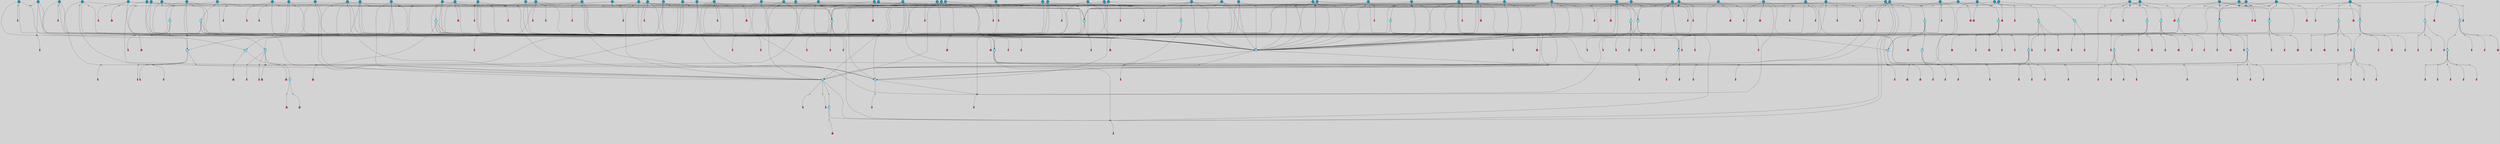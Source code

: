 // File exported with GEGELATI v1.3.1
// On the 2024-04-08 17:42:22
// With the File::TPGGraphDotExporter
digraph{
	graph[pad = "0.212, 0.055" bgcolor = lightgray]
	node[shape=circle style = filled label = ""]
		T7 [fillcolor="#66ddff"]
		T9 [fillcolor="#66ddff"]
		T11 [fillcolor="#66ddff"]
		T24 [fillcolor="#66ddff"]
		T59 [fillcolor="#66ddff"]
		T102 [fillcolor="#66ddff"]
		T111 [fillcolor="#66ddff"]
		T214 [fillcolor="#66ddff"]
		T258 [fillcolor="#66ddff"]
		T320 [fillcolor="#66ddff"]
		T321 [fillcolor="#66ddff"]
		T322 [fillcolor="#66ddff"]
		T323 [fillcolor="#66ddff"]
		T324 [fillcolor="#66ddff"]
		T325 [fillcolor="#66ddff"]
		T326 [fillcolor="#66ddff"]
		T327 [fillcolor="#1199bb"]
		T407 [fillcolor="#66ddff"]
		T20 [fillcolor="#1199bb"]
		T429 [fillcolor="#66ddff"]
		T440 [fillcolor="#66ddff"]
		T487 [fillcolor="#66ddff"]
		T488 [fillcolor="#1199bb"]
		T540 [fillcolor="#66ddff"]
		T556 [fillcolor="#66ddff"]
		T581 [fillcolor="#1199bb"]
		T599 [fillcolor="#1199bb"]
		T603 [fillcolor="#1199bb"]
		T550 [fillcolor="#1199bb"]
		T623 [fillcolor="#66ddff"]
		T624 [fillcolor="#66ddff"]
		T625 [fillcolor="#66ddff"]
		T653 [fillcolor="#66ddff"]
		T655 [fillcolor="#1199bb"]
		T681 [fillcolor="#1199bb"]
		T697 [fillcolor="#1199bb"]
		T699 [fillcolor="#1199bb"]
		T700 [fillcolor="#1199bb"]
		T715 [fillcolor="#1199bb"]
		T716 [fillcolor="#66ddff"]
		T717 [fillcolor="#66ddff"]
		T718 [fillcolor="#66ddff"]
		T719 [fillcolor="#1199bb"]
		T720 [fillcolor="#66ddff"]
		T249 [fillcolor="#66ddff"]
		T721 [fillcolor="#66ddff"]
		T725 [fillcolor="#1199bb"]
		T745 [fillcolor="#1199bb"]
		T747 [fillcolor="#1199bb"]
		T749 [fillcolor="#1199bb"]
		T750 [fillcolor="#1199bb"]
		T751 [fillcolor="#1199bb"]
		T752 [fillcolor="#1199bb"]
		T757 [fillcolor="#1199bb"]
		T758 [fillcolor="#1199bb"]
		T762 [fillcolor="#1199bb"]
		T764 [fillcolor="#1199bb"]
		T782 [fillcolor="#1199bb"]
		T783 [fillcolor="#1199bb"]
		T784 [fillcolor="#66ddff"]
		T785 [fillcolor="#1199bb"]
		T786 [fillcolor="#1199bb"]
		T787 [fillcolor="#1199bb"]
		T788 [fillcolor="#66ddff"]
		T789 [fillcolor="#66ddff"]
		T790 [fillcolor="#66ddff"]
		T791 [fillcolor="#1199bb"]
		T792 [fillcolor="#66ddff"]
		T793 [fillcolor="#66ddff"]
		T794 [fillcolor="#66ddff"]
		T800 [fillcolor="#1199bb"]
		T801 [fillcolor="#1199bb"]
		T802 [fillcolor="#1199bb"]
		T804 [fillcolor="#1199bb"]
		T806 [fillcolor="#1199bb"]
		T807 [fillcolor="#1199bb"]
		T811 [fillcolor="#1199bb"]
		T813 [fillcolor="#1199bb"]
		T814 [fillcolor="#1199bb"]
		T817 [fillcolor="#1199bb"]
		T818 [fillcolor="#1199bb"]
		T819 [fillcolor="#1199bb"]
		T821 [fillcolor="#1199bb"]
		T822 [fillcolor="#1199bb"]
		T823 [fillcolor="#1199bb"]
		T824 [fillcolor="#1199bb"]
		T825 [fillcolor="#1199bb"]
		T827 [fillcolor="#1199bb"]
		T828 [fillcolor="#1199bb"]
		T829 [fillcolor="#1199bb"]
		T830 [fillcolor="#1199bb"]
		T831 [fillcolor="#1199bb"]
		T832 [fillcolor="#1199bb"]
		T833 [fillcolor="#1199bb"]
		T834 [fillcolor="#1199bb"]
		T835 [fillcolor="#1199bb"]
		T836 [fillcolor="#1199bb"]
		T839 [fillcolor="#1199bb"]
		T840 [fillcolor="#1199bb"]
		T842 [fillcolor="#1199bb"]
		T843 [fillcolor="#1199bb"]
		T844 [fillcolor="#1199bb"]
		T845 [fillcolor="#1199bb"]
		T846 [fillcolor="#1199bb"]
		T847 [fillcolor="#1199bb"]
		T848 [fillcolor="#1199bb"]
		T849 [fillcolor="#1199bb"]
		T850 [fillcolor="#1199bb"]
		T851 [fillcolor="#1199bb"]
		T852 [fillcolor="#1199bb"]
		T853 [fillcolor="#1199bb"]
		T854 [fillcolor="#1199bb"]
		T855 [fillcolor="#1199bb"]
		T856 [fillcolor="#1199bb"]
		T857 [fillcolor="#1199bb"]
		T858 [fillcolor="#1199bb"]
		T859 [fillcolor="#1199bb"]
		T860 [fillcolor="#1199bb"]
		P9607 [fillcolor="#cccccc" shape=point] //-3|
		I9607 [shape=box style=invis label="1|6&2|7#0|7&#92;n10|2&0|7#1|3&#92;n9|6&2|7#2|2&#92;n5|3&0|7#0|7&#92;n1|6&2|3#0|0&#92;n2|3&2|3#2|2&#92;n5|1&2|6#0|6&#92;n"]
		P9607 -> I9607[style=invis]
		A6393 [fillcolor="#ff3366" shape=box margin=0.03 width=0 height=0 label="7"]
		T7 -> P9607 -> A6393
		P9608 [fillcolor="#cccccc" shape=point] //5|
		I9608 [shape=box style=invis label="0|5&2|3#0|1&#92;n0|6&2|1#2|4&#92;n6|2&2|6#0|7&#92;n7|4&0|3#0|1&#92;n5|4&0|7#1|6&#92;n9|1&0|5#2|2&#92;n6|3&2|3#1|7&#92;n11|7&2|4#1|6&#92;n2|5&0|1#0|0&#92;n4|7&0|0#0|2&#92;n6|2&0|6#0|0&#92;n2|1&2|6#2|4&#92;n10|0&2|0#1|0&#92;n6|6&2|4#0|6&#92;n"]
		P9608 -> I9608[style=invis]
		A6394 [fillcolor="#ff3366" shape=box margin=0.03 width=0 height=0 label="8"]
		T7 -> P9608 -> A6394
		P9609 [fillcolor="#cccccc" shape=point] //-6|
		I9609 [shape=box style=invis label="11|1&0|7#2|0&#92;n10|4&0|1#1|0&#92;n4|3&2|4#2|1&#92;n0|5&2|0#0|0&#92;n6|1&0|0#0|3&#92;n8|2&2|0#0|4&#92;n11|4&2|0#1|6&#92;n7|0&2|6#2|3&#92;n5|3&2|6#2|0&#92;n2|0&2|0#0|4&#92;n"]
		P9609 -> I9609[style=invis]
		A6395 [fillcolor="#ff3366" shape=box margin=0.03 width=0 height=0 label="9"]
		T9 -> P9609 -> A6395
		P9610 [fillcolor="#cccccc" shape=point] //2|
		I9610 [shape=box style=invis label="6|3&2|7#1|4&#92;n8|6&0|0#2|5&#92;n2|1&0|2#0|3&#92;n8|7&0|6#0|4&#92;n2|1&2|0#0|1&#92;n0|0&2|2#2|3&#92;n6|6&0|7#2|1&#92;n6|1&0|7#2|6&#92;n5|4&2|7#0|4&#92;n0|3&0|4#2|0&#92;n11|0&2|0#2|5&#92;n4|5&2|5#2|4&#92;n5|7&0|6#0|4&#92;n9|7&2|5#0|3&#92;n5|4&2|1#0|3&#92;n5|3&0|1#1|7&#92;n0|4&0|3#2|5&#92;n"]
		P9610 -> I9610[style=invis]
		A6396 [fillcolor="#ff3366" shape=box margin=0.03 width=0 height=0 label="10"]
		T9 -> P9610 -> A6396
		P9611 [fillcolor="#cccccc" shape=point] //6|
		I9611 [shape=box style=invis label="3|0&2|7#2|2&#92;n3|2&0|4#2|5&#92;n5|1&0|2#1|0&#92;n8|7&0|1#2|0&#92;n8|5&0|3#0|6&#92;n0|2&0|2#2|3&#92;n1|5&2|5#0|5&#92;n5|6&0|6#0|7&#92;n6|7&0|0#2|6&#92;n1|2&2|3#0|0&#92;n7|7&2|3#0|4&#92;n0|7&2|7#0|6&#92;n1|0&2|2#2|7&#92;n4|4&0|1#0|0&#92;n"]
		P9611 -> I9611[style=invis]
		A6397 [fillcolor="#ff3366" shape=box margin=0.03 width=0 height=0 label="11"]
		T11 -> P9611 -> A6397
		P9612 [fillcolor="#cccccc" shape=point] //-4|
		I9612 [shape=box style=invis label="4|1&0|4#2|6&#92;n1|2&2|2#2|0&#92;n1|2&2|0#0|6&#92;n8|4&2|3#2|5&#92;n5|5&2|1#1|0&#92;n"]
		P9612 -> I9612[style=invis]
		A6398 [fillcolor="#ff3366" shape=box margin=0.03 width=0 height=0 label="12"]
		T11 -> P9612 -> A6398
		P9613 [fillcolor="#cccccc" shape=point] //1|
		I9613 [shape=box style=invis label="5|1&0|6#2|7&#92;n2|4&0|4#2|2&#92;n0|6&0|5#0|4&#92;n10|6&2|5#1|6&#92;n9|3&0|1#1|7&#92;n10|3&2|2#1|0&#92;n5|0&0|0#2|1&#92;n11|3&2|3#1|5&#92;n10|3&0|1#1|0&#92;n2|4&0|1#0|1&#92;n0|2&0|3#2|4&#92;n9|2&2|1#2|5&#92;n11|7&2|6#2|6&#92;n"]
		P9613 -> I9613[style=invis]
		T24 -> P9613 -> T7
		P9614 [fillcolor="#cccccc" shape=point] //5|
		I9614 [shape=box style=invis label="3|0&2|0#0|1&#92;n3|0&0|7#0|1&#92;n5|3&0|2#2|6&#92;n4|4&2|4#2|6&#92;n11|2&0|7#1|6&#92;n2|7&2|2#2|5&#92;n9|3&2|6#2|7&#92;n7|7&0|0#0|4&#92;n6|1&2|4#2|3&#92;n5|4&2|0#1|6&#92;n1|3&0|7#0|4&#92;n"]
		P9614 -> I9614[style=invis]
		A6399 [fillcolor="#ff3366" shape=box margin=0.03 width=0 height=0 label="7"]
		T24 -> P9614 -> A6399
		P9615 [fillcolor="#cccccc" shape=point] //-2|
		I9615 [shape=box style=invis label="4|1&0|4#0|3&#92;n4|2&0|5#2|0&#92;n5|5&2|6#0|5&#92;n1|4&0|1#0|2&#92;n6|3&2|7#1|5&#92;n0|4&2|0#0|3&#92;n8|5&2|5#1|2&#92;n10|7&2|7#1|1&#92;n3|4&0|0#2|1&#92;n3|6&2|5#2|5&#92;n8|3&0|1#0|7&#92;n10|0&2|7#1|3&#92;n4|1&2|4#0|1&#92;n9|3&2|0#0|4&#92;n3|6&2|0#0|4&#92;n1|2&0|6#2|1&#92;n4|0&2|1#2|2&#92;n"]
		P9615 -> I9615[style=invis]
		A6400 [fillcolor="#ff3366" shape=box margin=0.03 width=0 height=0 label="14"]
		T24 -> P9615 -> A6400
		P9616 [fillcolor="#cccccc" shape=point] //8|
		I9616 [shape=box style=invis label="9|0&0|1#2|0&#92;n10|1&2|5#1|4&#92;n8|2&2|6#0|4&#92;n4|5&0|3#0|1&#92;n2|4&2|5#2|3&#92;n4|2&2|2#0|2&#92;n7|5&0|2#0|0&#92;n8|2&2|1#1|3&#92;n8|7&0|7#2|1&#92;n1|1&0|0#0|7&#92;n5|6&2|5#1|0&#92;n6|3&2|5#0|0&#92;n11|4&0|3#2|6&#92;n1|2&2|4#0|7&#92;n5|6&0|1#2|0&#92;n11|3&0|2#0|7&#92;n"]
		P9616 -> I9616[style=invis]
		A6401 [fillcolor="#ff3366" shape=box margin=0.03 width=0 height=0 label="6"]
		T59 -> P9616 -> A6401
		T59 -> P9614
		T59 -> P9609
		T59 -> P9614
		P9617 [fillcolor="#cccccc" shape=point] //7|
		I9617 [shape=box style=invis label="3|3&2|7#0|4&#92;n4|3&2|6#0|3&#92;n8|4&0|6#1|2&#92;n5|6&2|3#0|4&#92;n0|7&2|1#0|5&#92;n8|7&2|2#2|5&#92;n9|1&0|0#1|0&#92;n10|1&2|1#1|4&#92;n10|5&0|6#1|7&#92;n5|2&2|3#0|4&#92;n2|0&2|6#2|7&#92;n1|7&0|1#0|7&#92;n"]
		P9617 -> I9617[style=invis]
		A6402 [fillcolor="#ff3366" shape=box margin=0.03 width=0 height=0 label="2"]
		T102 -> P9617 -> A6402
		P9618 [fillcolor="#cccccc" shape=point] //-8|
		I9618 [shape=box style=invis label="7|5&0|4#2|4&#92;n"]
		P9618 -> I9618[style=invis]
		A6403 [fillcolor="#ff3366" shape=box margin=0.03 width=0 height=0 label="3"]
		T102 -> P9618 -> A6403
		P9619 [fillcolor="#cccccc" shape=point] //8|
		I9619 [shape=box style=invis label="7|0&0|2#1|4&#92;n8|1&2|3#0|5&#92;n0|6&0|5#0|5&#92;n3|7&2|1#0|6&#92;n9|4&2|7#1|6&#92;n1|7&2|5#2|2&#92;n8|5&2|0#0|3&#92;n0|2&0|2#0|0&#92;n3|5&0|2#0|3&#92;n"]
		P9619 -> I9619[style=invis]
		A6404 [fillcolor="#ff3366" shape=box margin=0.03 width=0 height=0 label="5"]
		T102 -> P9619 -> A6404
		P9620 [fillcolor="#cccccc" shape=point] //-5|
		I9620 [shape=box style=invis label="0|0&2|3#0|2&#92;n10|5&0|6#1|3&#92;n7|3&0|6#2|3&#92;n3|4&0|6#0|6&#92;n10|5&0|2#1|1&#92;n5|0&0|1#0|3&#92;n6|6&2|5#1|5&#92;n7|4&0|2#1|7&#92;n5|7&0|1#2|5&#92;n1|5&0|0#0|3&#92;n7|5&2|1#2|6&#92;n9|0&0|2#0|0&#92;n4|0&2|4#0|0&#92;n4|6&0|0#2|3&#92;n3|1&0|6#2|5&#92;n7|7&2|1#2|3&#92;n9|4&2|2#0|6&#92;n"]
		P9620 -> I9620[style=invis]
		T111 -> P9620 -> T9
		P9621 [fillcolor="#cccccc" shape=point] //7|
		I9621 [shape=box style=invis label="7|4&2|1#2|0&#92;n4|1&2|4#2|3&#92;n5|0&2|0#2|2&#92;n6|1&2|4#2|6&#92;n"]
		P9621 -> I9621[style=invis]
		A6405 [fillcolor="#ff3366" shape=box margin=0.03 width=0 height=0 label="9"]
		T111 -> P9621 -> A6405
		P9622 [fillcolor="#cccccc" shape=point] //2|
		I9622 [shape=box style=invis label="3|0&2|0#0|1&#92;n11|2&0|7#1|6&#92;n8|7&2|4#0|5&#92;n5|3&0|2#2|6&#92;n4|4&2|4#2|6&#92;n3|0&0|7#0|1&#92;n2|7&2|2#2|5&#92;n9|3&2|6#2|7&#92;n7|7&0|0#0|4&#92;n6|1&2|4#1|3&#92;n5|4&2|0#1|6&#92;n1|3&0|7#0|4&#92;n"]
		P9622 -> I9622[style=invis]
		A6406 [fillcolor="#ff3366" shape=box margin=0.03 width=0 height=0 label="7"]
		T111 -> P9622 -> A6406
		T111 -> P9609
		P9623 [fillcolor="#cccccc" shape=point] //6|
		I9623 [shape=box style=invis label="9|4&2|7#0|6&#92;n8|4&0|1#1|0&#92;n1|3&0|0#2|1&#92;n2|4&0|6#2|2&#92;n5|1&2|5#0|7&#92;n3|0&0|3#2|6&#92;n2|2&2|6#0|2&#92;n8|4&0|4#2|2&#92;n5|1&2|4#0|3&#92;n9|4&0|6#0|6&#92;n5|0&2|2#1|5&#92;n11|7&0|0#1|1&#92;n0|4&0|3#0|3&#92;n7|7&2|4#2|5&#92;n1|5&0|1#2|1&#92;n"]
		P9623 -> I9623[style=invis]
		A6407 [fillcolor="#ff3366" shape=box margin=0.03 width=0 height=0 label="1"]
		T214 -> P9623 -> A6407
		P9624 [fillcolor="#cccccc" shape=point] //5|
		I9624 [shape=box style=invis label="9|4&2|3#1|3&#92;n0|4&2|4#0|5&#92;n6|1&2|6#2|5&#92;n4|0&0|5#2|0&#92;n"]
		P9624 -> I9624[style=invis]
		A6408 [fillcolor="#ff3366" shape=box margin=0.03 width=0 height=0 label="7"]
		T214 -> P9624 -> A6408
		P9625 [fillcolor="#cccccc" shape=point] //8|
		I9625 [shape=box style=invis label="9|0&0|1#2|0&#92;n10|1&2|5#1|4&#92;n8|2&2|6#0|4&#92;n2|4&2|5#2|3&#92;n4|2&2|2#0|2&#92;n7|5&0|2#0|0&#92;n8|2&2|1#1|3&#92;n8|7&0|7#2|1&#92;n1|1&0|0#0|7&#92;n5|6&2|5#1|0&#92;n6|6&2|5#0|0&#92;n11|4&0|3#2|6&#92;n4|2&2|4#0|7&#92;n5|6&0|1#2|0&#92;n11|3&0|2#0|7&#92;n"]
		P9625 -> I9625[style=invis]
		A6409 [fillcolor="#ff3366" shape=box margin=0.03 width=0 height=0 label="6"]
		T214 -> P9625 -> A6409
		P9626 [fillcolor="#cccccc" shape=point] //10|
		I9626 [shape=box style=invis label="4|5&2|7#2|1&#92;n1|7&2|3#0|6&#92;n3|5&2|2#0|3&#92;n10|3&0|7#1|4&#92;n7|1&0|4#2|6&#92;n10|2&0|3#1|7&#92;n9|5&2|0#0|4&#92;n4|0&0|3#2|7&#92;n11|4&2|6#1|2&#92;n5|4&2|7#0|2&#92;n2|6&2|4#0|0&#92;n6|5&0|7#2|1&#92;n5|3&2|3#1|6&#92;n10|7&2|0#1|2&#92;n"]
		P9626 -> I9626[style=invis]
		A6410 [fillcolor="#ff3366" shape=box margin=0.03 width=0 height=0 label="5"]
		T214 -> P9626 -> A6410
		P9627 [fillcolor="#cccccc" shape=point] //5|
		I9627 [shape=box style=invis label="3|0&2|0#0|1&#92;n3|0&0|7#0|1&#92;n5|3&0|2#2|6&#92;n4|4&2|4#2|6&#92;n11|2&0|7#1|6&#92;n2|7&2|2#2|5&#92;n9|3&2|6#2|7&#92;n7|7&0|0#0|4&#92;n6|1&2|4#2|3&#92;n5|4&2|0#1|6&#92;n1|3&0|7#0|4&#92;n"]
		P9627 -> I9627[style=invis]
		A6411 [fillcolor="#ff3366" shape=box margin=0.03 width=0 height=0 label="7"]
		T214 -> P9627 -> A6411
		P9628 [fillcolor="#cccccc" shape=point] //2|
		I9628 [shape=box style=invis label="9|1&2|3#0|1&#92;n5|3&2|4#2|7&#92;n11|0&2|3#0|4&#92;n7|0&2|4#0|4&#92;n5|2&2|0#2|4&#92;n7|3&0|7#0|5&#92;n"]
		P9628 -> I9628[style=invis]
		A6412 [fillcolor="#ff3366" shape=box margin=0.03 width=0 height=0 label="2"]
		T258 -> P9628 -> A6412
		T258 -> P9609
		P9629 [fillcolor="#cccccc" shape=point] //-5|
		I9629 [shape=box style=invis label="8|7&0|3#0|3&#92;n6|4&2|1#0|5&#92;n2|2&2|6#2|0&#92;n4|7&2|0#2|3&#92;n10|5&2|1#1|5&#92;n2|0&0|7#2|0&#92;n5|3&2|2#2|0&#92;n6|7&0|0#1|0&#92;n"]
		P9629 -> I9629[style=invis]
		A6413 [fillcolor="#ff3366" shape=box margin=0.03 width=0 height=0 label="1"]
		T258 -> P9629 -> A6413
		P9630 [fillcolor="#cccccc" shape=point] //2|
		I9630 [shape=box style=invis label="4|1&0|4#2|6&#92;n5|5&2|1#1|0&#92;n1|0&2|0#0|6&#92;n8|4&2|3#2|5&#92;n"]
		P9630 -> I9630[style=invis]
		T258 -> P9630 -> T11
		P9631 [fillcolor="#cccccc" shape=point] //5|
		I9631 [shape=box style=invis label="1|6&2|7#0|7&#92;n9|2&2|7#2|2&#92;n10|2&0|7#1|3&#92;n5|3&0|7#0|7&#92;n7|0&2|7#2|2&#92;n1|6&2|3#0|0&#92;n2|3&2|3#2|2&#92;n"]
		P9631 -> I9631[style=invis]
		A6414 [fillcolor="#ff3366" shape=box margin=0.03 width=0 height=0 label="7"]
		T258 -> P9631 -> A6414
		P9632 [fillcolor="#cccccc" shape=point] //-4|
		I9632 [shape=box style=invis label="4|1&0|4#2|6&#92;n1|2&2|2#2|0&#92;n1|2&2|0#0|6&#92;n8|4&2|3#2|5&#92;n5|5&2|1#1|0&#92;n"]
		P9632 -> I9632[style=invis]
		A6415 [fillcolor="#ff3366" shape=box margin=0.03 width=0 height=0 label="12"]
		T320 -> P9632 -> A6415
		P9633 [fillcolor="#cccccc" shape=point] //-9|
		I9633 [shape=box style=invis label="2|0&2|0#2|1&#92;n4|4&2|4#2|6&#92;n9|1&0|3#1|7&#92;n5|3&0|2#2|6&#92;n2|7&2|2#2|5&#92;n5|4&2|0#1|6&#92;n3|0&0|7#0|1&#92;n1|3&0|7#0|4&#92;n11|6&2|2#0|7&#92;n7|7&0|0#0|4&#92;n11|0&0|7#1|6&#92;n9|3&2|6#2|7&#92;n"]
		P9633 -> I9633[style=invis]
		A6416 [fillcolor="#ff3366" shape=box margin=0.03 width=0 height=0 label="7"]
		T321 -> P9633 -> A6416
		P9634 [fillcolor="#cccccc" shape=point] //6|
		I9634 [shape=box style=invis label="3|0&2|7#2|2&#92;n3|2&0|4#2|5&#92;n5|1&0|2#1|0&#92;n8|7&0|1#2|0&#92;n8|5&0|3#0|6&#92;n0|2&0|2#2|3&#92;n1|5&2|5#0|5&#92;n5|6&0|6#0|7&#92;n6|7&0|0#2|6&#92;n1|2&2|3#0|0&#92;n7|7&2|3#0|4&#92;n0|7&2|7#0|6&#92;n1|0&2|2#2|7&#92;n4|4&0|1#0|0&#92;n"]
		P9634 -> I9634[style=invis]
		A6417 [fillcolor="#ff3366" shape=box margin=0.03 width=0 height=0 label="11"]
		T320 -> P9634 -> A6417
		P9635 [fillcolor="#cccccc" shape=point] //2|
		I9635 [shape=box style=invis label="4|1&0|4#2|6&#92;n5|5&2|1#1|0&#92;n1|0&2|0#0|6&#92;n8|4&2|3#2|5&#92;n"]
		P9635 -> I9635[style=invis]
		T321 -> P9635 -> T320
		P9636 [fillcolor="#cccccc" shape=point] //-3|
		I9636 [shape=box style=invis label="4|5&0|0#0|0&#92;n4|7&0|0#0|2&#92;n0|6&2|1#2|4&#92;n9|1&0|5#2|2&#92;n10|0&2|0#1|0&#92;n6|6&2|4#0|6&#92;n2|5&0|1#0|0&#92;n6|3&2|3#1|7&#92;n11|7&2|4#1|6&#92;n6|2&2|6#0|1&#92;n6|2&0|0#0|0&#92;n9|1&2|6#2|4&#92;n10|4&0|3#1|1&#92;n5|4&2|7#1|6&#92;n"]
		P9636 -> I9636[style=invis]
		T323 -> P9636 -> T321
		P9637 [fillcolor="#cccccc" shape=point] //5|
		I9637 [shape=box style=invis label="0|5&2|3#0|1&#92;n0|6&2|1#2|4&#92;n6|2&2|6#0|7&#92;n7|4&0|3#0|1&#92;n5|4&0|7#1|6&#92;n9|1&0|5#2|2&#92;n6|3&2|3#1|7&#92;n11|7&2|4#1|6&#92;n2|5&0|1#0|0&#92;n4|7&0|0#0|2&#92;n6|2&0|6#0|0&#92;n2|1&2|6#2|4&#92;n10|0&2|0#1|0&#92;n6|6&2|4#0|6&#92;n"]
		P9637 -> I9637[style=invis]
		A6418 [fillcolor="#ff3366" shape=box margin=0.03 width=0 height=0 label="8"]
		T322 -> P9637 -> A6418
		P9638 [fillcolor="#cccccc" shape=point] //8|
		I9638 [shape=box style=invis label="9|7&0|5#2|5&#92;n3|3&2|3#0|2&#92;n9|5&2|2#1|0&#92;n2|3&0|6#0|3&#92;n4|4&2|5#2|7&#92;n11|3&2|0#1|5&#92;n6|6&2|1#2|2&#92;n4|6&0|1#2|2&#92;n2|5&2|7#2|2&#92;n7|7&2|2#2|3&#92;n6|5&0|3#2|6&#92;n6|7&0|6#0|2&#92;n"]
		P9638 -> I9638[style=invis]
		A6419 [fillcolor="#ff3366" shape=box margin=0.03 width=0 height=0 label="14"]
		T321 -> P9638 -> A6419
		P9639 [fillcolor="#cccccc" shape=point] //-3|
		I9639 [shape=box style=invis label="1|6&2|7#0|7&#92;n10|2&0|7#1|3&#92;n9|6&2|7#2|2&#92;n5|3&0|7#0|7&#92;n1|6&2|3#0|0&#92;n2|3&2|3#2|2&#92;n5|1&2|6#0|6&#92;n"]
		P9639 -> I9639[style=invis]
		A6420 [fillcolor="#ff3366" shape=box margin=0.03 width=0 height=0 label="7"]
		T322 -> P9639 -> A6420
		P9640 [fillcolor="#cccccc" shape=point] //-8|
		I9640 [shape=box style=invis label="7|5&0|4#2|4&#92;n"]
		P9640 -> I9640[style=invis]
		A6421 [fillcolor="#ff3366" shape=box margin=0.03 width=0 height=0 label="3"]
		T321 -> P9640 -> A6421
		P9641 [fillcolor="#cccccc" shape=point] //4|
		I9641 [shape=box style=invis label="4|3&0|6#0|3&#92;n5|7&2|3#2|2&#92;n5|6&0|7#1|2&#92;n1|4&2|6#0|3&#92;n8|4&2|1#2|5&#92;n9|5&2|4#1|4&#92;n2|4&0|5#0|7&#92;n10|0&0|6#1|3&#92;n3|0&0|6#0|2&#92;n2|7&2|7#2|6&#92;n5|2&0|5#1|5&#92;n10|4&2|5#1|7&#92;n4|0&0|4#2|4&#92;n11|1&0|4#2|6&#92;n10|6&2|0#1|4&#92;n9|7&0|3#1|4&#92;n4|5&2|7#0|6&#92;n11|5&2|6#2|3&#92;n0|3&0|5#0|1&#92;n"]
		P9641 -> I9641[style=invis]
		A6422 [fillcolor="#ff3366" shape=box margin=0.03 width=0 height=0 label="13"]
		T321 -> P9641 -> A6422
		P9642 [fillcolor="#cccccc" shape=point] //1|
		I9642 [shape=box style=invis label="0|4&0|1#0|1&#92;n10|5&2|5#1|6&#92;n7|7&2|5#2|2&#92;n9|5&0|7#2|7&#92;n8|4&0|3#2|7&#92;n11|0&2|3#0|5&#92;n7|0&0|0#0|1&#92;n4|2&0|4#0|5&#92;n5|1&0|6#2|7&#92;n11|3&0|7#1|3&#92;n"]
		P9642 -> I9642[style=invis]
		T323 -> P9642 -> T322
		P9643 [fillcolor="#cccccc" shape=point] //4|
		I9643 [shape=box style=invis label="4|3&0|6#0|3&#92;n5|7&2|3#2|2&#92;n5|6&0|7#1|2&#92;n1|4&2|6#0|3&#92;n8|4&2|1#2|5&#92;n9|5&2|4#1|4&#92;n2|4&0|5#0|7&#92;n10|0&0|6#1|3&#92;n3|0&0|6#0|2&#92;n2|7&2|7#2|6&#92;n5|2&0|5#1|5&#92;n10|4&2|5#1|7&#92;n4|0&0|4#2|4&#92;n11|1&0|4#2|6&#92;n10|6&2|0#1|4&#92;n9|7&0|3#1|4&#92;n4|5&2|7#0|6&#92;n11|5&2|6#2|3&#92;n0|3&0|5#0|1&#92;n"]
		P9643 -> I9643[style=invis]
		A6423 [fillcolor="#ff3366" shape=box margin=0.03 width=0 height=0 label="13"]
		T323 -> P9643 -> A6423
		P9644 [fillcolor="#cccccc" shape=point] //-9|
		I9644 [shape=box style=invis label="2|0&2|0#2|1&#92;n4|4&2|4#2|6&#92;n9|1&0|3#1|7&#92;n5|3&0|2#2|6&#92;n2|7&2|2#2|5&#92;n5|4&2|0#1|6&#92;n3|0&0|7#0|1&#92;n1|3&0|7#0|4&#92;n11|6&2|2#0|7&#92;n7|7&0|0#0|4&#92;n11|0&0|7#1|6&#92;n9|3&2|6#2|7&#92;n"]
		P9644 -> I9644[style=invis]
		A6424 [fillcolor="#ff3366" shape=box margin=0.03 width=0 height=0 label="7"]
		T325 -> P9644 -> A6424
		P9645 [fillcolor="#cccccc" shape=point] //-4|
		I9645 [shape=box style=invis label="4|1&0|4#2|6&#92;n1|2&2|2#2|0&#92;n1|2&2|0#0|6&#92;n8|4&2|3#2|5&#92;n5|5&2|1#1|0&#92;n"]
		P9645 -> I9645[style=invis]
		A6425 [fillcolor="#ff3366" shape=box margin=0.03 width=0 height=0 label="12"]
		T324 -> P9645 -> A6425
		P9646 [fillcolor="#cccccc" shape=point] //6|
		I9646 [shape=box style=invis label="3|0&2|7#2|2&#92;n3|2&0|4#2|5&#92;n5|1&0|2#1|0&#92;n8|7&0|1#2|0&#92;n8|5&0|3#0|6&#92;n0|2&0|2#2|3&#92;n1|5&2|5#0|5&#92;n5|6&0|6#0|7&#92;n6|7&0|0#2|6&#92;n1|2&2|3#0|0&#92;n7|7&2|3#0|4&#92;n0|7&2|7#0|6&#92;n1|0&2|2#2|7&#92;n4|4&0|1#0|0&#92;n"]
		P9646 -> I9646[style=invis]
		A6426 [fillcolor="#ff3366" shape=box margin=0.03 width=0 height=0 label="11"]
		T324 -> P9646 -> A6426
		P9647 [fillcolor="#cccccc" shape=point] //2|
		I9647 [shape=box style=invis label="4|1&0|4#2|6&#92;n5|5&2|1#1|0&#92;n1|0&2|0#0|6&#92;n8|4&2|3#2|5&#92;n"]
		P9647 -> I9647[style=invis]
		T325 -> P9647 -> T324
		P9648 [fillcolor="#cccccc" shape=point] //4|
		I9648 [shape=box style=invis label="4|3&0|6#0|3&#92;n5|7&2|3#2|2&#92;n5|6&0|7#1|2&#92;n1|4&2|6#0|3&#92;n8|4&2|1#2|5&#92;n9|5&2|4#1|4&#92;n2|4&0|5#0|7&#92;n10|0&0|6#1|3&#92;n3|0&0|6#0|2&#92;n2|7&2|7#2|6&#92;n5|2&0|5#1|5&#92;n10|4&2|5#1|7&#92;n4|0&0|4#2|4&#92;n11|1&0|4#2|6&#92;n10|6&2|0#1|4&#92;n9|7&0|3#1|4&#92;n4|5&2|7#0|6&#92;n11|5&2|6#2|3&#92;n0|3&0|5#0|1&#92;n"]
		P9648 -> I9648[style=invis]
		A6427 [fillcolor="#ff3366" shape=box margin=0.03 width=0 height=0 label="13"]
		T325 -> P9648 -> A6427
		P9649 [fillcolor="#cccccc" shape=point] //-3|
		I9649 [shape=box style=invis label="4|5&0|0#0|0&#92;n4|7&0|0#0|2&#92;n0|6&2|1#2|4&#92;n9|1&0|5#2|2&#92;n10|0&2|0#1|0&#92;n6|6&2|4#0|6&#92;n2|5&0|1#0|0&#92;n6|3&2|3#1|7&#92;n11|7&2|4#1|6&#92;n6|2&2|6#0|1&#92;n6|2&0|0#0|0&#92;n9|1&2|6#2|4&#92;n10|4&0|3#1|1&#92;n5|4&2|7#1|6&#92;n"]
		P9649 -> I9649[style=invis]
		T327 -> P9649 -> T325
		P9650 [fillcolor="#cccccc" shape=point] //5|
		I9650 [shape=box style=invis label="0|5&2|3#0|1&#92;n0|6&2|1#2|4&#92;n6|2&2|6#0|7&#92;n7|4&0|3#0|1&#92;n5|4&0|7#1|6&#92;n9|1&0|5#2|2&#92;n6|3&2|3#1|7&#92;n11|7&2|4#1|6&#92;n2|5&0|1#0|0&#92;n4|7&0|0#0|2&#92;n6|2&0|6#0|0&#92;n2|1&2|6#2|4&#92;n10|0&2|0#1|0&#92;n6|6&2|4#0|6&#92;n"]
		P9650 -> I9650[style=invis]
		A6428 [fillcolor="#ff3366" shape=box margin=0.03 width=0 height=0 label="8"]
		T326 -> P9650 -> A6428
		P9651 [fillcolor="#cccccc" shape=point] //-8|
		I9651 [shape=box style=invis label="7|5&0|4#2|4&#92;n"]
		P9651 -> I9651[style=invis]
		A6429 [fillcolor="#ff3366" shape=box margin=0.03 width=0 height=0 label="3"]
		T325 -> P9651 -> A6429
		P9652 [fillcolor="#cccccc" shape=point] //-3|
		I9652 [shape=box style=invis label="1|6&2|7#0|7&#92;n10|2&0|7#1|3&#92;n9|6&2|7#2|2&#92;n5|3&0|7#0|7&#92;n1|6&2|3#0|0&#92;n2|3&2|3#2|2&#92;n5|1&2|6#0|6&#92;n"]
		P9652 -> I9652[style=invis]
		A6430 [fillcolor="#ff3366" shape=box margin=0.03 width=0 height=0 label="7"]
		T326 -> P9652 -> A6430
		P9653 [fillcolor="#cccccc" shape=point] //8|
		I9653 [shape=box style=invis label="9|7&0|5#2|5&#92;n3|3&2|3#0|2&#92;n9|5&2|2#1|0&#92;n2|3&0|6#0|3&#92;n4|4&2|5#2|7&#92;n11|3&2|0#1|5&#92;n6|6&2|1#2|2&#92;n4|6&0|1#2|2&#92;n2|5&2|7#2|2&#92;n7|7&2|2#2|3&#92;n6|5&0|3#2|6&#92;n6|7&0|6#0|2&#92;n"]
		P9653 -> I9653[style=invis]
		A6431 [fillcolor="#ff3366" shape=box margin=0.03 width=0 height=0 label="14"]
		T325 -> P9653 -> A6431
		P9654 [fillcolor="#cccccc" shape=point] //1|
		I9654 [shape=box style=invis label="0|4&0|1#0|1&#92;n10|5&2|5#1|6&#92;n7|7&2|5#2|2&#92;n9|5&0|7#2|7&#92;n8|4&0|3#2|7&#92;n11|0&2|3#0|5&#92;n7|0&0|0#0|1&#92;n4|2&0|4#0|5&#92;n5|1&0|6#2|7&#92;n11|3&0|7#1|3&#92;n"]
		P9654 -> I9654[style=invis]
		T327 -> P9654 -> T326
		P9655 [fillcolor="#cccccc" shape=point] //4|
		I9655 [shape=box style=invis label="4|3&0|6#0|3&#92;n5|7&2|3#2|2&#92;n5|6&0|7#1|2&#92;n1|4&2|6#0|3&#92;n8|4&2|1#2|5&#92;n9|5&2|4#1|4&#92;n2|4&0|5#0|7&#92;n10|0&0|6#1|3&#92;n3|0&0|6#0|2&#92;n2|7&2|7#2|6&#92;n5|2&0|5#1|5&#92;n10|4&2|5#1|7&#92;n4|0&0|4#2|4&#92;n11|1&0|4#2|6&#92;n10|6&2|0#1|4&#92;n9|7&0|3#1|4&#92;n4|5&2|7#0|6&#92;n11|5&2|6#2|3&#92;n0|3&0|5#0|1&#92;n"]
		P9655 -> I9655[style=invis]
		A6432 [fillcolor="#ff3366" shape=box margin=0.03 width=0 height=0 label="13"]
		T327 -> P9655 -> A6432
		P9656 [fillcolor="#cccccc" shape=point] //-1|
		I9656 [shape=box style=invis label="0|5&2|2#0|0&#92;n11|3&2|3#1|3&#92;n8|5&2|2#1|7&#92;n10|0&0|6#1|2&#92;n9|1&2|5#0|3&#92;n8|0&2|4#2|6&#92;n6|7&0|2#0|3&#92;n9|2&0|7#0|1&#92;n6|2&0|2#2|1&#92;n"]
		P9656 -> I9656[style=invis]
		A6433 [fillcolor="#ff3366" shape=box margin=0.03 width=0 height=0 label="7"]
		T407 -> P9656 -> A6433
		P9657 [fillcolor="#cccccc" shape=point] //-3|
		I9657 [shape=box style=invis label="7|7&0|0#0|4&#92;n11|2&0|7#1|6&#92;n8|7&2|4#0|5&#92;n5|3&0|2#2|6&#92;n4|4&2|4#2|6&#92;n3|0&0|7#0|6&#92;n2|7&2|2#2|5&#92;n9|3&2|6#2|7&#92;n6|7&0|0#0|7&#92;n3|0&2|0#0|1&#92;n6|1&2|4#1|3&#92;n5|4&2|0#1|6&#92;n1|3&0|7#0|4&#92;n"]
		P9657 -> I9657[style=invis]
		T407 -> P9657 -> T59
		P9658 [fillcolor="#cccccc" shape=point] //-5|
		I9658 [shape=box style=invis label="5|3&0|7#0|7&#92;n9|2&2|7#2|2&#92;n1|6&2|7#0|7&#92;n7|6&2|4#0|5&#92;n10|3&0|2#1|1&#92;n9|2&0|7#1|3&#92;n1|6&0|3#0|1&#92;n4|0&0|2#2|2&#92;n7|0&2|7#2|2&#92;n5|1&2|6#0|3&#92;n2|3&2|3#2|2&#92;n"]
		P9658 -> I9658[style=invis]
		T407 -> P9658 -> T102
		P9659 [fillcolor="#cccccc" shape=point] //1|
		I9659 [shape=box style=invis label="9|3&2|0#0|4&#92;n4|2&0|5#2|0&#92;n10|7&2|7#1|1&#92;n6|3&2|6#1|5&#92;n8|3&2|5#1|2&#92;n4|0&2|1#2|2&#92;n4|1&0|4#0|3&#92;n3|6&2|5#2|5&#92;n8|3&0|1#0|7&#92;n4|0&2|4#0|1&#92;n3|4&0|0#2|1&#92;n3|2&0|7#2|1&#92;n1|4&0|1#0|2&#92;n"]
		P9659 -> I9659[style=invis]
		A6434 [fillcolor="#ff3366" shape=box margin=0.03 width=0 height=0 label="14"]
		T407 -> P9659 -> A6434
		P9660 [fillcolor="#cccccc" shape=point] //3|
		I9660 [shape=box style=invis label="5|4&2|7#0|4&#92;n0|4&0|3#2|5&#92;n8|6&0|0#2|5&#92;n2|1&0|2#0|3&#92;n9|7&0|6#0|4&#92;n0|0&2|2#2|3&#92;n6|6&0|7#2|1&#92;n6|1&0|7#2|6&#92;n0|3&0|4#2|0&#92;n11|0&2|0#2|5&#92;n4|5&2|5#2|4&#92;n5|3&0|1#1|7&#92;n9|7&2|2#0|3&#92;n5|4&2|1#0|3&#92;n5|0&0|6#0|4&#92;n0|0&0|1#2|0&#92;n"]
		P9660 -> I9660[style=invis]
		A6435 [fillcolor="#ff3366" shape=box margin=0.03 width=0 height=0 label="10"]
		T407 -> P9660 -> A6435
		P9661 [fillcolor="#cccccc" shape=point] //-2|
		I9661 [shape=box style=invis label="3|5&2|6#2|3&#92;n3|2&0|0#0|0&#92;n8|0&2|0#0|1&#92;n"]
		P9661 -> I9661[style=invis]
		A6436 [fillcolor="#ff3366" shape=box margin=0.03 width=0 height=0 label="3"]
		T20 -> P9661 -> A6436
		P9662 [fillcolor="#cccccc" shape=point] //5|
		I9662 [shape=box style=invis label="4|4&2|4#2|6&#92;n3|0&0|7#0|1&#92;n5|3&0|2#2|6&#92;n3|0&2|0#2|1&#92;n11|2&0|7#1|6&#92;n9|3&2|6#2|7&#92;n7|7&0|0#0|4&#92;n6|1&2|4#2|3&#92;n5|4&2|0#1|6&#92;n1|3&0|7#0|4&#92;n"]
		P9662 -> I9662[style=invis]
		T20 -> P9662 -> T407
		P9663 [fillcolor="#cccccc" shape=point] //4|
		I9663 [shape=box style=invis label="2|2&0|1#2|4&#92;n3|7&2|2#0|7&#92;n6|5&2|4#1|3&#92;n7|0&0|7#1|3&#92;n10|7&0|0#1|2&#92;n"]
		P9663 -> I9663[style=invis]
		T20 -> P9663 -> T111
		T20 -> P9614
		T20 -> P9609
		P9664 [fillcolor="#cccccc" shape=point] //4|
		I9664 [shape=box style=invis label="8|5&2|3#2|1&#92;n10|1&0|3#1|6&#92;n7|1&2|6#1|3&#92;n4|1&0|6#0|0&#92;n11|1&0|2#0|3&#92;n2|0&2|1#2|7&#92;n"]
		P9664 -> I9664[style=invis]
		A6437 [fillcolor="#ff3366" shape=box margin=0.03 width=0 height=0 label="2"]
		T429 -> P9664 -> A6437
		P9665 [fillcolor="#cccccc" shape=point] //1|
		I9665 [shape=box style=invis label="9|7&0|2#2|2&#92;n6|5&0|1#1|0&#92;n2|2&0|0#2|1&#92;n4|3&2|2#2|3&#92;n2|5&2|2#0|0&#92;n10|7&0|5#1|1&#92;n9|5&2|7#2|5&#92;n7|7&2|5#2|5&#92;n8|0&2|4#0|1&#92;n5|4&2|0#0|2&#92;n2|5&2|2#2|6&#92;n4|4&0|2#2|1&#92;n7|2&2|4#0|0&#92;n10|0&2|2#1|1&#92;n10|4&2|3#1|0&#92;n"]
		P9665 -> I9665[style=invis]
		A6438 [fillcolor="#ff3366" shape=box margin=0.03 width=0 height=0 label="1"]
		T429 -> P9665 -> A6438
		P9666 [fillcolor="#cccccc" shape=point] //-8|
		I9666 [shape=box style=invis label="11|7&2|0#2|0&#92;n5|5&2|7#2|7&#92;n8|6&2|7#1|2&#92;n1|7&0|3#0|6&#92;n4|0&2|1#2|2&#92;n9|0&0|2#0|0&#92;n10|1&0|5#1|6&#92;n0|0&2|3#2|0&#92;n3|2&0|1#2|6&#92;n0|1&2|4#0|0&#92;n"]
		P9666 -> I9666[style=invis]
		A6439 [fillcolor="#ff3366" shape=box margin=0.03 width=0 height=0 label="6"]
		T429 -> P9666 -> A6439
		P9667 [fillcolor="#cccccc" shape=point] //-7|
		I9667 [shape=box style=invis label="7|3&0|6#2|5&#92;n10|5&0|5#1|0&#92;n1|0&2|4#0|3&#92;n"]
		P9667 -> I9667[style=invis]
		T429 -> P9667 -> T7
		P9668 [fillcolor="#cccccc" shape=point] //-2|
		I9668 [shape=box style=invis label="3|1&2|6#2|5&#92;n4|5&0|4#0|6&#92;n7|1&0|6#2|2&#92;n2|6&0|6#2|0&#92;n7|7&0|0#1|0&#92;n3|7&0|7#0|1&#92;n1|3&2|2#2|0&#92;n3|6&0|5#0|0&#92;n4|0&2|7#0|4&#92;n9|4&2|2#0|1&#92;n3|1&2|5#0|7&#92;n"]
		P9668 -> I9668[style=invis]
		A6440 [fillcolor="#ff3366" shape=box margin=0.03 width=0 height=0 label="1"]
		T429 -> P9668 -> A6440
		P9669 [fillcolor="#cccccc" shape=point] //2|
		I9669 [shape=box style=invis label="0|6&0|7#0|4&#92;n6|7&2|6#2|6&#92;n11|3&0|7#1|6&#92;n11|1&0|6#2|7&#92;n2|4&0|1#0|1&#92;n10|6&2|5#1|6&#92;n11|3&0|1#1|7&#92;n10|0&2|3#1|5&#92;n"]
		P9669 -> I9669[style=invis]
		T440 -> P9669 -> T7
		P9670 [fillcolor="#cccccc" shape=point] //-9|
		I9670 [shape=box style=invis label="2|0&2|3#2|0&#92;n11|7&0|4#1|0&#92;n"]
		P9670 -> I9670[style=invis]
		T440 -> P9670 -> T111
		T440 -> P9614
		P9671 [fillcolor="#cccccc" shape=point] //1|
		I9671 [shape=box style=invis label="3|0&2|0#0|1&#92;n2|5&0|2#0|2&#92;n5|3&0|2#2|6&#92;n4|6&2|7#0|0&#92;n4|4&2|0#2|6&#92;n3|3&0|6#0|1&#92;n11|2&0|7#1|6&#92;n1|3&0|7#0|4&#92;n6|1&2|4#2|3&#92;n7|7&0|0#0|4&#92;n3|0&0|7#0|1&#92;n9|5&2|6#2|7&#92;n"]
		P9671 -> I9671[style=invis]
		A6441 [fillcolor="#ff3366" shape=box margin=0.03 width=0 height=0 label="7"]
		T487 -> P9671 -> A6441
		P9672 [fillcolor="#cccccc" shape=point] //7|
		I9672 [shape=box style=invis label="10|3&0|1#1|4&#92;n11|1&2|0#1|0&#92;n11|3&2|3#0|5&#92;n10|1&0|5#1|6&#92;n8|1&0|6#2|4&#92;n6|2&2|5#1|4&#92;n4|0&2|5#2|0&#92;n"]
		P9672 -> I9672[style=invis]
		T487 -> P9672 -> T7
		P9673 [fillcolor="#cccccc" shape=point] //7|
		I9673 [shape=box style=invis label="2|0&2|1#2|0&#92;n9|1&0|6#0|3&#92;n11|7&0|4#1|0&#92;n"]
		P9673 -> I9673[style=invis]
		T487 -> P9673 -> T111
		P9674 [fillcolor="#cccccc" shape=point] //6|
		I9674 [shape=box style=invis label="7|0&2|5#1|2&#92;n10|6&2|1#1|3&#92;n7|5&0|2#0|7&#92;n10|7&0|1#1|5&#92;n4|6&2|5#0|5&#92;n4|4&0|7#2|7&#92;n"]
		P9674 -> I9674[style=invis]
		A6442 [fillcolor="#ff3366" shape=box margin=0.03 width=0 height=0 label="7"]
		T488 -> P9674 -> A6442
		P9675 [fillcolor="#cccccc" shape=point] //6|
		I9675 [shape=box style=invis label="0|5&2|3#0|1&#92;n0|6&2|1#2|4&#92;n9|1&0|5#2|2&#92;n7|4&0|3#0|1&#92;n5|4&0|7#1|6&#92;n2|5&0|1#0|0&#92;n6|3&2|3#1|7&#92;n11|7&2|4#1|6&#92;n6|2&2|6#0|1&#92;n4|7&0|0#0|2&#92;n6|2&0|6#0|0&#92;n9|1&2|6#2|4&#92;n10|0&2|0#1|0&#92;n6|6&2|4#0|6&#92;n"]
		P9675 -> I9675[style=invis]
		A6443 [fillcolor="#ff3366" shape=box margin=0.03 width=0 height=0 label="8"]
		T488 -> P9675 -> A6443
		P9676 [fillcolor="#cccccc" shape=point] //9|
		I9676 [shape=box style=invis label="7|1&2|2#2|5&#92;n1|0&2|5#2|1&#92;n11|6&0|4#0|1&#92;n10|6&0|3#1|6&#92;n7|1&0|0#2|6&#92;n4|0&2|6#0|1&#92;n4|6&0|4#2|7&#92;n10|0&2|3#1|0&#92;n1|0&2|3#0|7&#92;n1|6&2|0#0|5&#92;n6|2&0|1#0|7&#92;n9|2&0|3#2|7&#92;n5|3&0|6#0|6&#92;n3|1&0|3#0|5&#92;n1|7&2|5#2|3&#92;n8|1&2|7#0|6&#92;n10|3&2|0#1|4&#92;n7|6&2|4#0|2&#92;n7|4&2|6#0|3&#92;n"]
		P9676 -> I9676[style=invis]
		T488 -> P9676 -> T7
		P9677 [fillcolor="#cccccc" shape=point] //4|
		I9677 [shape=box style=invis label="7|2&2|3#1|3&#92;n10|7&0|0#1|2&#92;n3|7&2|2#0|7&#92;n8|5&2|4#1|3&#92;n7|0&0|7#1|3&#92;n2|2&0|1#2|4&#92;n"]
		P9677 -> I9677[style=invis]
		T488 -> P9677 -> T111
		P9678 [fillcolor="#cccccc" shape=point] //-9|
		I9678 [shape=box style=invis label="4|7&2|6#0|5&#92;n11|3&0|2#2|6&#92;n10|2&2|4#1|6&#92;n3|0&2|6#2|7&#92;n4|3&0|5#0|7&#92;n2|3&0|7#0|7&#92;n10|6&0|7#1|5&#92;n10|1&2|2#1|1&#92;n1|7&0|3#2|6&#92;n"]
		P9678 -> I9678[style=invis]
		A6444 [fillcolor="#ff3366" shape=box margin=0.03 width=0 height=0 label="4"]
		T488 -> P9678 -> A6444
		T540 -> P9673
		T540 -> P9675
		P9679 [fillcolor="#cccccc" shape=point] //-4|
		I9679 [shape=box style=invis label="6|3&2|6#1|2&#92;n2|5&2|2#2|5&#92;n2|6&0|4#0|5&#92;n6|0&0|2#1|2&#92;n"]
		P9679 -> I9679[style=invis]
		A6445 [fillcolor="#ff3366" shape=box margin=0.03 width=0 height=0 label="7"]
		T540 -> P9679 -> A6445
		P9680 [fillcolor="#cccccc" shape=point] //-5|
		I9680 [shape=box style=invis label="7|2&0|3#2|2&#92;n3|2&0|2#2|0&#92;n1|5&2|7#0|4&#92;n5|3&0|3#0|7&#92;n11|4&0|1#0|0&#92;n8|7&2|7#2|7&#92;n4|0&0|3#2|7&#92;n"]
		P9680 -> I9680[style=invis]
		A6446 [fillcolor="#ff3366" shape=box margin=0.03 width=0 height=0 label="7"]
		T540 -> P9680 -> A6446
		P9681 [fillcolor="#cccccc" shape=point] //1|
		I9681 [shape=box style=invis label="0|4&0|1#0|7&#92;n10|5&2|5#1|6&#92;n7|7&2|5#2|2&#92;n9|5&0|7#2|7&#92;n8|4&0|3#2|7&#92;n7|0&0|0#0|1&#92;n11|0&2|3#0|5&#92;n4|2&0|4#0|5&#92;n11|3&0|7#1|3&#92;n"]
		P9681 -> I9681[style=invis]
		T556 -> P9681 -> T322
		T556 -> P9673
		P9682 [fillcolor="#cccccc" shape=point] //6|
		I9682 [shape=box style=invis label="8|3&0|3#0|1&#92;n4|1&0|7#0|7&#92;n11|7&0|2#0|0&#92;n6|4&2|3#1|7&#92;n8|3&0|1#0|4&#92;n10|0&2|4#1|6&#92;n10|6&0|3#1|2&#92;n5|1&0|1#1|4&#92;n5|5&0|4#2|0&#92;n1|3&0|6#0|0&#92;n0|1&2|0#2|7&#92;n"]
		P9682 -> I9682[style=invis]
		A6447 [fillcolor="#ff3366" shape=box margin=0.03 width=0 height=0 label="3"]
		T556 -> P9682 -> A6447
		P9683 [fillcolor="#cccccc" shape=point] //-6|
		I9683 [shape=box style=invis label="4|6&0|1#2|5&#92;n4|3&2|0#0|1&#92;n2|1&2|3#0|0&#92;n7|4&2|7#0|4&#92;n0|0&2|7#2|7&#92;n11|7&0|5#2|3&#92;n5|0&2|1#2|2&#92;n10|0&0|4#1|2&#92;n4|4&0|7#0|0&#92;n6|7&0|2#0|1&#92;n1|6&2|5#0|4&#92;n"]
		P9683 -> I9683[style=invis]
		A6448 [fillcolor="#ff3366" shape=box margin=0.03 width=0 height=0 label="0"]
		T556 -> P9683 -> A6448
		P9684 [fillcolor="#cccccc" shape=point] //-3|
		I9684 [shape=box style=invis label="4|5&0|0#0|0&#92;n4|7&0|0#0|2&#92;n6|3&2|3#1|7&#92;n9|1&0|5#2|2&#92;n6|2&0|0#0|0&#92;n2|5&0|1#0|0&#92;n0|6&2|1#2|4&#92;n11|7&2|4#1|6&#92;n6|2&2|6#0|1&#92;n10|0&2|0#1|5&#92;n9|1&2|6#2|4&#92;n10|0&0|3#1|1&#92;n5|4&2|7#1|6&#92;n"]
		P9684 -> I9684[style=invis]
		T581 -> P9684 -> T321
		P9685 [fillcolor="#cccccc" shape=point] //-6|
		I9685 [shape=box style=invis label="7|0&2|1#2|0&#92;n9|7&2|1#1|7&#92;n11|0&0|7#0|4&#92;n6|6&0|2#1|1&#92;n2|2&2|5#0|0&#92;n10|1&2|5#1|5&#92;n1|3&2|2#2|0&#92;n4|7&0|4#2|3&#92;n5|7&0|0#2|1&#92;n8|2&0|1#1|4&#92;n4|1&0|3#0|2&#92;n10|2&2|6#1|5&#92;n1|1&2|3#2|2&#92;n"]
		P9685 -> I9685[style=invis]
		T581 -> P9685 -> T440
		P9686 [fillcolor="#cccccc" shape=point] //3|
		I9686 [shape=box style=invis label="10|4&2|4#1|2&#92;n9|3&0|6#0|6&#92;n7|5&2|5#1|0&#92;n7|2&0|4#0|2&#92;n5|5&0|0#0|1&#92;n1|7&2|7#0|7&#92;n5|7&0|1#0|5&#92;n2|0&0|7#2|4&#92;n9|2&2|7#1|5&#92;n10|3&0|0#1|0&#92;n11|6&0|7#2|2&#92;n3|6&0|6#2|2&#92;n1|4&0|5#2|1&#92;n0|4&2|6#0|0&#92;n2|6&2|2#0|0&#92;n1|6&2|4#2|2&#92;n4|3&0|6#2|1&#92;n3|3&2|7#0|7&#92;n1|6&2|0#0|0&#92;n9|4&2|2#2|7&#92;n"]
		P9686 -> I9686[style=invis]
		T581 -> P9686 -> T429
		T599 -> P9685
		T599 -> P9686
		P9687 [fillcolor="#cccccc" shape=point] //9|
		I9687 [shape=box style=invis label="10|4&2|5#1|0&#92;n5|6&2|0#1|7&#92;n1|1&2|3#0|5&#92;n10|1&2|7#1|0&#92;n2|1&0|0#2|0&#92;n3|7&2|4#2|4&#92;n0|1&2|5#2|2&#92;n4|5&2|7#0|5&#92;n3|0&0|5#2|2&#92;n9|1&2|5#1|1&#92;n10|1&0|3#1|4&#92;n1|6&0|2#0|0&#92;n3|4&0|3#2|0&#92;n7|2&2|4#2|6&#92;n2|4&2|0#2|2&#92;n"]
		P9687 -> I9687[style=invis]
		T599 -> P9687 -> T440
		P9688 [fillcolor="#cccccc" shape=point] //-2|
		I9688 [shape=box style=invis label="5|7&2|5#1|7&#92;n7|5&2|1#1|6&#92;n9|7&2|1#2|7&#92;n2|0&2|1#2|0&#92;n10|2&0|4#1|6&#92;n10|2&2|6#1|5&#92;n4|7&2|3#0|2&#92;n2|3&2|2#2|0&#92;n5|1&0|5#1|5&#92;n3|3&0|6#0|3&#92;n8|2&0|1#1|4&#92;n1|1&2|3#2|2&#92;n5|0&0|7#0|4&#92;n0|2&2|5#0|0&#92;n10|3&2|5#1|5&#92;n"]
		P9688 -> I9688[style=invis]
		T603 -> P9688 -> T440
		P9689 [fillcolor="#cccccc" shape=point] //5|
		I9689 [shape=box style=invis label="11|7&2|4#1|6&#92;n0|6&2|1#2|4&#92;n6|2&2|6#0|7&#92;n6|6&2|4#0|6&#92;n7|4&0|3#0|1&#92;n0|5&2|3#0|1&#92;n9|1&0|7#2|2&#92;n5|4&0|7#1|6&#92;n2|5&0|1#0|0&#92;n4|7&0|0#0|4&#92;n6|2&0|6#0|0&#92;n2|1&2|6#2|4&#92;n10|0&0|0#1|0&#92;n9|0&2|7#1|1&#92;n5|1&0|7#2|7&#92;n"]
		P9689 -> I9689[style=invis]
		T603 -> P9689 -> T258
		P9690 [fillcolor="#cccccc" shape=point] //-9|
		I9690 [shape=box style=invis label="7|7&0|0#0|4&#92;n11|2&0|7#1|6&#92;n5|3&0|2#2|4&#92;n4|4&2|4#2|6&#92;n6|1&2|4#1|3&#92;n2|7&2|2#2|5&#92;n3|0&0|7#0|6&#92;n6|7&0|0#0|7&#92;n3|0&2|0#0|1&#92;n9|3&0|6#2|7&#92;n5|4&2|0#1|6&#92;n1|3&0|7#0|4&#92;n"]
		P9690 -> I9690[style=invis]
		T603 -> P9690 -> T59
		P9691 [fillcolor="#cccccc" shape=point] //3|
		I9691 [shape=box style=invis label="1|7&0|1#2|5&#92;n5|6&0|7#1|3&#92;n5|7&0|3#2|2&#92;n10|6&2|0#1|4&#92;n5|2&0|5#1|5&#92;n4|5&2|7#0|6&#92;n8|4&2|1#2|5&#92;n2|3&2|7#2|6&#92;n3|0&0|6#0|2&#92;n10|0&0|6#1|3&#92;n0|4&2|7#2|5&#92;n9|5&2|4#1|4&#92;n8|4&2|6#2|0&#92;n9|7&0|3#1|4&#92;n"]
		P9691 -> I9691[style=invis]
		A6449 [fillcolor="#ff3366" shape=box margin=0.03 width=0 height=0 label="13"]
		T603 -> P9691 -> A6449
		P9692 [fillcolor="#cccccc" shape=point] //-4|
		I9692 [shape=box style=invis label="4|1&0|4#2|6&#92;n1|2&2|2#2|0&#92;n1|2&2|0#0|6&#92;n8|4&2|3#2|5&#92;n5|5&2|1#1|0&#92;n"]
		P9692 -> I9692[style=invis]
		A6450 [fillcolor="#ff3366" shape=box margin=0.03 width=0 height=0 label="12"]
		T550 -> P9692 -> A6450
		P9693 [fillcolor="#cccccc" shape=point] //7|
		I9693 [shape=box style=invis label="7|4&2|7#0|4&#92;n4|6&0|1#2|5&#92;n2|1&2|3#0|0&#92;n4|3&2|0#0|1&#92;n0|0&2|7#2|7&#92;n7|7&0|5#2|3&#92;n5|0&2|1#2|2&#92;n10|0&0|4#1|2&#92;n4|4&0|7#0|0&#92;n6|7&0|2#0|1&#92;n1|4&2|5#0|4&#92;n"]
		P9693 -> I9693[style=invis]
		A6451 [fillcolor="#ff3366" shape=box margin=0.03 width=0 height=0 label="0"]
		T623 -> P9693 -> A6451
		P9694 [fillcolor="#cccccc" shape=point] //0|
		I9694 [shape=box style=invis label="4|0&0|3#2|7&#92;n10|2&0|3#1|7&#92;n3|5&0|2#0|3&#92;n4|5&0|0#2|1&#92;n10|7&2|0#1|2&#92;n5|3&2|3#1|6&#92;n9|5&2|0#0|4&#92;n5|4&2|7#0|2&#92;n10|3&2|7#1|4&#92;n7|2&0|1#2|6&#92;n8|6&0|5#0|5&#92;n8|7&2|3#0|5&#92;n2|6&2|4#0|0&#92;n"]
		P9694 -> I9694[style=invis]
		A6452 [fillcolor="#ff3366" shape=box margin=0.03 width=0 height=0 label="5"]
		T625 -> P9694 -> A6452
		P9695 [fillcolor="#cccccc" shape=point] //0|
		I9695 [shape=box style=invis label="2|5&0|1#0|6&#92;n6|1&2|2#2|7&#92;n8|0&0|3#1|4&#92;n4|3&2|5#2|4&#92;n8|1&2|4#0|0&#92;n6|6&0|1#2|6&#92;n11|7&2|4#2|5&#92;n6|2&2|4#0|2&#92;n8|5&2|4#2|4&#92;n2|1&2|1#2|2&#92;n2|7&2|5#2|6&#92;n9|7&0|5#0|4&#92;n1|2&0|5#2|6&#92;n4|2&2|3#2|7&#92;n3|3&2|1#0|2&#92;n"]
		P9695 -> I9695[style=invis]
		A6453 [fillcolor="#ff3366" shape=box margin=0.03 width=0 height=0 label="5"]
		T625 -> P9695 -> A6453
		P9696 [fillcolor="#cccccc" shape=point] //3|
		I9696 [shape=box style=invis label="7|6&2|4#0|2&#92;n10|3&2|7#1|4&#92;n11|6&0|4#0|1&#92;n7|1&0|0#2|6&#92;n7|6&0|3#2|6&#92;n4|0&2|6#0|1&#92;n4|4&2|5#0|2&#92;n4|6&0|4#2|7&#92;n10|0&2|3#1|5&#92;n2|6&0|5#0|2&#92;n1|0&2|3#0|7&#92;n1|6&2|0#0|5&#92;n6|2&0|1#0|7&#92;n9|2&0|3#2|7&#92;n5|3&0|6#0|6&#92;n1|7&2|5#2|3&#92;n8|1&2|7#0|6&#92;n1|0&2|5#2|1&#92;n7|1&2|2#2|5&#92;n7|4&2|6#0|3&#92;n"]
		P9696 -> I9696[style=invis]
		A6454 [fillcolor="#ff3366" shape=box margin=0.03 width=0 height=0 label="4"]
		T625 -> P9696 -> A6454
		P9697 [fillcolor="#cccccc" shape=point] //-9|
		I9697 [shape=box style=invis label="4|7&2|6#0|5&#92;n11|3&0|2#2|6&#92;n10|2&2|4#1|6&#92;n3|0&2|6#2|7&#92;n4|3&0|5#0|7&#92;n2|3&0|7#0|7&#92;n10|6&0|7#1|5&#92;n10|1&2|2#1|1&#92;n1|7&0|3#2|6&#92;n"]
		P9697 -> I9697[style=invis]
		A6455 [fillcolor="#ff3366" shape=box margin=0.03 width=0 height=0 label="4"]
		T550 -> P9697 -> A6455
		P9698 [fillcolor="#cccccc" shape=point] //8|
		I9698 [shape=box style=invis label="9|0&0|1#2|0&#92;n10|1&2|5#1|4&#92;n8|2&2|6#0|4&#92;n2|4&2|5#2|3&#92;n4|2&2|2#0|2&#92;n7|5&0|2#0|0&#92;n8|2&2|1#1|3&#92;n8|7&0|7#2|1&#92;n1|1&0|0#0|7&#92;n5|6&2|5#1|0&#92;n6|6&2|5#0|0&#92;n11|4&0|3#2|6&#92;n4|2&2|4#0|7&#92;n5|6&0|1#2|0&#92;n11|3&0|2#0|7&#92;n"]
		P9698 -> I9698[style=invis]
		A6456 [fillcolor="#ff3366" shape=box margin=0.03 width=0 height=0 label="6"]
		T624 -> P9698 -> A6456
		P9699 [fillcolor="#cccccc" shape=point] //-6|
		I9699 [shape=box style=invis label="9|0&2|0#0|1&#92;n3|2&0|2#0|3&#92;n5|4&0|5#1|7&#92;n2|1&0|4#0|3&#92;n9|2&2|0#2|4&#92;n7|6&0|4#0|2&#92;n2|3&0|6#2|6&#92;n1|2&0|3#2|0&#92;n"]
		P9699 -> I9699[style=invis]
		T550 -> P9699 -> T624
		P9700 [fillcolor="#cccccc" shape=point] //5|
		I9700 [shape=box style=invis label="3|0&2|0#0|1&#92;n3|0&0|7#0|1&#92;n5|3&0|2#2|6&#92;n4|4&2|4#2|6&#92;n11|2&0|7#1|6&#92;n2|7&2|2#2|5&#92;n9|3&2|6#2|7&#92;n7|7&0|0#0|4&#92;n6|1&2|4#2|3&#92;n5|4&2|0#1|6&#92;n1|3&0|7#0|4&#92;n"]
		P9700 -> I9700[style=invis]
		A6457 [fillcolor="#ff3366" shape=box margin=0.03 width=0 height=0 label="7"]
		T624 -> P9700 -> A6457
		P9701 [fillcolor="#cccccc" shape=point] //-10|
		I9701 [shape=box style=invis label="3|6&0|0#0|4&#92;n4|1&2|4#0|1&#92;n5|1&0|1#0|4&#92;n5|5&2|6#0|5&#92;n6|5&0|6#0|3&#92;n11|1&2|0#0|1&#92;n0|7&2|0#0|3&#92;n1|2&0|6#0|1&#92;n8|0&0|4#2|0&#92;n0|4&0|7#2|7&#92;n7|0&2|7#1|3&#92;n3|1&0|5#2|5&#92;n5|1&0|4#0|3&#92;n2|2&0|2#0|0&#92;n8|3&0|1#0|7&#92;n3|0&0|3#0|5&#92;n7|2&0|5#2|0&#92;n6|3&2|7#1|5&#92;n4|7&2|7#2|1&#92;n"]
		P9701 -> I9701[style=invis]
		A6458 [fillcolor="#ff3366" shape=box margin=0.03 width=0 height=0 label="14"]
		T624 -> P9701 -> A6458
		P9702 [fillcolor="#cccccc" shape=point] //5|
		I9702 [shape=box style=invis label="0|5&2|3#0|1&#92;n0|6&2|1#2|4&#92;n6|2&2|6#0|7&#92;n7|4&0|3#0|1&#92;n5|4&0|7#1|6&#92;n9|1&0|5#2|2&#92;n6|3&2|3#1|7&#92;n11|7&2|4#1|6&#92;n2|5&0|1#0|0&#92;n4|7&0|0#0|2&#92;n6|2&0|6#0|0&#92;n2|1&2|6#2|4&#92;n10|0&2|0#1|0&#92;n6|6&2|4#0|6&#92;n"]
		P9702 -> I9702[style=invis]
		A6459 [fillcolor="#ff3366" shape=box margin=0.03 width=0 height=0 label="8"]
		T624 -> P9702 -> A6459
		P9703 [fillcolor="#cccccc" shape=point] //-2|
		I9703 [shape=box style=invis label="1|3&0|2#0|7&#92;n6|1&0|7#0|0&#92;n6|1&2|4#1|7&#92;n3|0&2|3#0|3&#92;n0|2&0|7#2|6&#92;n"]
		P9703 -> I9703[style=invis]
		T550 -> P9703 -> T623
		P9704 [fillcolor="#cccccc" shape=point] //5|
		I9704 [shape=box style=invis label="3|0&2|0#2|1&#92;n3|0&0|7#0|1&#92;n5|3&0|2#2|6&#92;n4|4&2|4#2|6&#92;n5|4&2|0#1|6&#92;n2|7&2|2#2|5&#92;n1|3&0|7#0|4&#92;n11|6&2|2#0|7&#92;n7|7&0|0#0|4&#92;n6|1&2|4#2|3&#92;n11|0&0|7#1|6&#92;n9|3&2|6#2|7&#92;n"]
		P9704 -> I9704[style=invis]
		A6460 [fillcolor="#ff3366" shape=box margin=0.03 width=0 height=0 label="7"]
		T623 -> P9704 -> A6460
		P9705 [fillcolor="#cccccc" shape=point] //4|
		I9705 [shape=box style=invis label="7|1&0|6#0|1&#92;n6|7&2|7#1|7&#92;n10|1&2|1#1|1&#92;n9|6&2|2#1|4&#92;n4|7&0|4#2|2&#92;n9|6&0|5#1|1&#92;n10|0&2|6#1|6&#92;n5|1&0|1#2|3&#92;n10|1&0|5#1|0&#92;n3|4&2|3#0|0&#92;n8|2&0|5#2|4&#92;n1|6&2|0#0|0&#92;n2|3&0|1#2|6&#92;n5|2&2|2#1|6&#92;n2|2&0|1#2|1&#92;n3|1&2|7#0|3&#92;n6|7&2|3#0|4&#92;n"]
		P9705 -> I9705[style=invis]
		A6461 [fillcolor="#ff3366" shape=box margin=0.03 width=0 height=0 label="10"]
		T623 -> P9705 -> A6461
		P9706 [fillcolor="#cccccc" shape=point] //-1|
		I9706 [shape=box style=invis label="5|7&2|4#0|7&#92;n6|4&2|4#2|6&#92;n3|0&0|5#0|0&#92;n9|5&0|7#1|4&#92;n8|0&0|2#2|1&#92;n3|0&2|6#0|7&#92;n1|7&2|5#2|5&#92;n9|4&0|2#0|6&#92;n4|4&2|5#0|6&#92;n"]
		P9706 -> I9706[style=invis]
		A6462 [fillcolor="#ff3366" shape=box margin=0.03 width=0 height=0 label="7"]
		T550 -> P9706 -> A6462
		P9707 [fillcolor="#cccccc" shape=point] //-4|
		I9707 [shape=box style=invis label="0|4&0|0#2|7&#92;n8|5&2|4#2|4&#92;n4|3&2|5#2|4&#92;n11|7&2|2#2|5&#92;n6|5&2|2#2|7&#92;n3|2&0|7#0|7&#92;n3|3&2|1#0|3&#92;n2|6&0|3#2|5&#92;n0|1&2|6#2|2&#92;n8|2&0|0#1|6&#92;n0|7&0|5#0|4&#92;n9|5&0|3#2|7&#92;n2|7&2|5#2|6&#92;n9|0&2|0#0|1&#92;n1|2&2|4#0|2&#92;n"]
		P9707 -> I9707[style=invis]
		T623 -> P9707 -> T625
		P9708 [fillcolor="#cccccc" shape=point] //2|
		I9708 [shape=box style=invis label="9|1&2|3#0|1&#92;n5|2&2|0#2|4&#92;n3|6&2|5#2|7&#92;n7|0&2|5#0|4&#92;n1|2&0|3#0|5&#92;n7|3&2|7#0|0&#92;n"]
		P9708 -> I9708[style=invis]
		A6463 [fillcolor="#ff3366" shape=box margin=0.03 width=0 height=0 label="2"]
		T625 -> P9708 -> A6463
		P9709 [fillcolor="#cccccc" shape=point] //-6|
		I9709 [shape=box style=invis label="7|5&0|4#0|4&#92;n11|0&2|5#2|1&#92;n"]
		P9709 -> I9709[style=invis]
		A6464 [fillcolor="#ff3366" shape=box margin=0.03 width=0 height=0 label="3"]
		T625 -> P9709 -> A6464
		T653 -> P9675
		P9710 [fillcolor="#cccccc" shape=point] //1|
		I9710 [shape=box style=invis label="9|0&0|1#1|4&#92;n4|4&2|6#2|6&#92;n4|2&2|3#0|2&#92;n9|3&2|6#1|6&#92;n3|7&2|1#2|7&#92;n2|0&0|2#2|1&#92;n3|3&2|0#2|1&#92;n7|5&0|4#0|4&#92;n5|3&0|7#2|4&#92;n"]
		P9710 -> I9710[style=invis]
		A6465 [fillcolor="#ff3366" shape=box margin=0.03 width=0 height=0 label="7"]
		T653 -> P9710 -> A6465
		P9711 [fillcolor="#cccccc" shape=point] //4|
		I9711 [shape=box style=invis label="10|3&0|1#1|5&#92;n9|6&2|1#0|5&#92;n1|2&0|4#2|3&#92;n1|0&0|3#0|2&#92;n7|1&0|1#0|0&#92;n4|6&2|0#0|0&#92;n9|1&2|4#0|4&#92;n10|3&0|7#1|0&#92;n11|1&2|5#2|7&#92;n4|7&0|3#2|2&#92;n"]
		P9711 -> I9711[style=invis]
		A6466 [fillcolor="#ff3366" shape=box margin=0.03 width=0 height=0 label="1"]
		T653 -> P9711 -> A6466
		T653 -> P9688
		T653 -> P9612
		T655 -> P9685
		T655 -> P9686
		P9712 [fillcolor="#cccccc" shape=point] //2|
		I9712 [shape=box style=invis label="6|0&0|1#1|5&#92;n"]
		P9712 -> I9712[style=invis]
		A6467 [fillcolor="#ff3366" shape=box margin=0.03 width=0 height=0 label="5"]
		T655 -> P9712 -> A6467
		P9713 [fillcolor="#cccccc" shape=point] //6|
		I9713 [shape=box style=invis label="7|3&2|1#2|2&#92;n8|1&2|7#2|6&#92;n6|6&0|2#2|6&#92;n5|0&2|4#0|1&#92;n1|0&0|6#0|2&#92;n11|2&0|6#0|0&#92;n"]
		P9713 -> I9713[style=invis]
		T655 -> P9713 -> T11
		T681 -> P9685
		P9714 [fillcolor="#cccccc" shape=point] //-5|
		I9714 [shape=box style=invis label="9|1&0|6#0|3&#92;n5|0&0|6#1|2&#92;n11|7&0|7#1|0&#92;n"]
		P9714 -> I9714[style=invis]
		T681 -> P9714 -> T111
		P9715 [fillcolor="#cccccc" shape=point] //9|
		I9715 [shape=box style=invis label="8|2&0|1#1|4&#92;n7|5&2|1#1|6&#92;n9|7&2|1#2|7&#92;n1|1&2|3#2|2&#92;n0|2&2|5#0|0&#92;n10|2&0|4#1|6&#92;n10|2&2|6#1|5&#92;n2|3&2|2#2|0&#92;n5|1&0|5#1|5&#92;n3|3&0|6#0|3&#92;n1|7&2|5#0|7&#92;n7|0&2|1#2|7&#92;n5|0&0|7#0|4&#92;n2|1&2|2#2|2&#92;n10|3&2|5#1|5&#92;n"]
		P9715 -> I9715[style=invis]
		T681 -> P9715 -> T440
		T681 -> P9675
		T697 -> P9688
		T697 -> P9690
		T697 -> P9691
		T697 -> P9699
		P9716 [fillcolor="#cccccc" shape=point] //-1|
		I9716 [shape=box style=invis label="11|5&0|1#0|0&#92;n0|6&0|7#2|0&#92;n5|2&0|4#2|5&#92;n10|6&0|5#1|5&#92;n8|2&0|3#2|4&#92;n4|3&2|1#2|5&#92;n2|4&0|3#0|1&#92;n3|6&0|3#2|0&#92;n11|2&2|6#0|5&#92;n11|5&2|6#2|6&#92;n5|0&0|0#2|1&#92;n9|3&2|4#0|3&#92;n9|2&0|1#0|5&#92;n10|3&0|2#1|0&#92;n3|3&0|4#0|3&#92;n11|5&0|2#2|5&#92;n3|2&0|5#2|3&#92;n"]
		P9716 -> I9716[style=invis]
		T697 -> P9716 -> T7
		T699 -> P9688
		P9717 [fillcolor="#cccccc" shape=point] //-2|
		I9717 [shape=box style=invis label="11|7&2|4#1|6&#92;n0|6&2|1#2|4&#92;n2|1&2|3#2|0&#92;n9|1&0|7#2|2&#92;n0|3&2|7#2|1&#92;n0|5&2|3#0|1&#92;n1|3&2|4#0|7&#92;n4|0&0|3#0|1&#92;n5|4&0|7#1|6&#92;n2|5&0|1#2|0&#92;n4|7&0|0#0|4&#92;n6|2&2|6#0|7&#92;n9|4&0|2#2|6&#92;n2|1&2|6#2|4&#92;n9|0&2|7#0|1&#92;n5|1&0|7#2|7&#92;n"]
		P9717 -> I9717[style=invis]
		T699 -> P9717 -> T258
		T699 -> P9690
		T699 -> P9608
		T700 -> P9675
		T700 -> P9677
		P9718 [fillcolor="#cccccc" shape=point] //-9|
		I9718 [shape=box style=invis label="4|7&2|6#0|5&#92;n11|3&0|2#2|0&#92;n3|0&2|6#2|7&#92;n4|3&0|5#0|7&#92;n2|3&0|7#0|7&#92;n8|0&2|1#2|6&#92;n10|6&0|7#1|5&#92;n10|1&2|2#1|1&#92;n1|7&0|3#2|6&#92;n"]
		P9718 -> I9718[style=invis]
		A6468 [fillcolor="#ff3366" shape=box margin=0.03 width=0 height=0 label="4"]
		T700 -> P9718 -> A6468
		T700 -> P9688
		P9719 [fillcolor="#cccccc" shape=point] //5|
		I9719 [shape=box style=invis label="0|5&2|3#0|1&#92;n0|6&2|1#2|4&#92;n6|2&2|6#0|7&#92;n7|4&0|3#0|1&#92;n5|4&0|7#1|6&#92;n9|1&0|5#2|2&#92;n6|3&2|3#1|7&#92;n11|7&2|4#1|6&#92;n2|5&0|1#0|0&#92;n4|7&0|0#0|2&#92;n6|2&0|6#0|0&#92;n2|1&2|6#2|4&#92;n10|0&2|0#1|0&#92;n6|6&2|4#0|6&#92;n"]
		P9719 -> I9719[style=invis]
		A6469 [fillcolor="#ff3366" shape=box margin=0.03 width=0 height=0 label="8"]
		T717 -> P9719 -> A6469
		P9720 [fillcolor="#cccccc" shape=point] //-10|
		I9720 [shape=box style=invis label="3|6&0|0#0|4&#92;n4|1&2|4#0|1&#92;n5|1&0|1#0|4&#92;n5|5&2|6#0|5&#92;n6|5&0|6#0|3&#92;n11|1&2|0#0|1&#92;n0|7&2|0#0|3&#92;n1|2&0|6#0|1&#92;n8|0&0|4#2|0&#92;n0|4&0|7#2|7&#92;n7|0&2|7#1|3&#92;n3|1&0|5#2|5&#92;n5|1&0|4#0|3&#92;n2|2&0|2#0|0&#92;n8|3&0|1#0|7&#92;n3|0&0|3#0|5&#92;n7|2&0|5#2|0&#92;n6|3&2|7#1|5&#92;n4|7&2|7#2|1&#92;n"]
		P9720 -> I9720[style=invis]
		A6470 [fillcolor="#ff3366" shape=box margin=0.03 width=0 height=0 label="14"]
		T717 -> P9720 -> A6470
		P9721 [fillcolor="#cccccc" shape=point] //5|
		I9721 [shape=box style=invis label="3|0&2|0#0|1&#92;n3|0&0|7#0|1&#92;n5|3&0|2#2|6&#92;n4|4&2|4#2|6&#92;n11|2&0|7#1|6&#92;n2|7&2|2#2|5&#92;n9|3&2|6#2|7&#92;n7|7&0|0#0|4&#92;n6|1&2|4#2|3&#92;n5|4&2|0#1|6&#92;n1|3&0|7#0|4&#92;n"]
		P9721 -> I9721[style=invis]
		A6471 [fillcolor="#ff3366" shape=box margin=0.03 width=0 height=0 label="7"]
		T717 -> P9721 -> A6471
		P9722 [fillcolor="#cccccc" shape=point] //-1|
		I9722 [shape=box style=invis label="5|7&2|4#0|7&#92;n6|4&2|4#2|6&#92;n3|0&0|5#0|0&#92;n9|5&0|7#1|4&#92;n8|0&0|2#2|1&#92;n3|0&2|6#0|7&#92;n1|7&2|5#2|5&#92;n9|4&0|2#0|6&#92;n4|4&2|5#0|6&#92;n"]
		P9722 -> I9722[style=invis]
		A6472 [fillcolor="#ff3366" shape=box margin=0.03 width=0 height=0 label="7"]
		T715 -> P9722 -> A6472
		P9723 [fillcolor="#cccccc" shape=point] //-2|
		I9723 [shape=box style=invis label="0|2&0|7#2|6&#92;n6|1&0|4#1|7&#92;n3|0&2|3#0|3&#92;n1|3&0|2#0|7&#92;n"]
		P9723 -> I9723[style=invis]
		T715 -> P9723 -> T716
		P9724 [fillcolor="#cccccc" shape=point] //5|
		I9724 [shape=box style=invis label="3|0&2|0#2|1&#92;n3|0&0|7#0|1&#92;n5|3&0|2#2|6&#92;n4|4&2|4#2|6&#92;n5|4&2|0#1|6&#92;n2|7&2|2#2|5&#92;n1|3&0|7#0|4&#92;n11|6&2|2#0|7&#92;n7|7&0|0#0|4&#92;n6|1&2|4#2|3&#92;n11|0&0|7#1|6&#92;n9|3&2|6#2|7&#92;n"]
		P9724 -> I9724[style=invis]
		A6473 [fillcolor="#ff3366" shape=box margin=0.03 width=0 height=0 label="7"]
		T716 -> P9724 -> A6473
		P9725 [fillcolor="#cccccc" shape=point] //4|
		I9725 [shape=box style=invis label="7|1&0|6#0|1&#92;n6|7&2|7#1|7&#92;n10|1&2|1#1|1&#92;n9|6&2|2#1|4&#92;n4|7&0|4#2|2&#92;n9|6&0|5#1|1&#92;n10|0&2|6#1|6&#92;n5|1&0|1#2|3&#92;n10|1&0|5#1|0&#92;n3|4&2|3#0|0&#92;n8|2&0|5#2|4&#92;n1|6&2|0#0|0&#92;n2|3&0|1#2|6&#92;n5|2&2|2#1|6&#92;n2|2&0|1#2|1&#92;n3|1&2|7#0|3&#92;n6|7&2|3#0|4&#92;n"]
		P9725 -> I9725[style=invis]
		A6474 [fillcolor="#ff3366" shape=box margin=0.03 width=0 height=0 label="10"]
		T716 -> P9725 -> A6474
		P9726 [fillcolor="#cccccc" shape=point] //-4|
		I9726 [shape=box style=invis label="0|4&0|0#2|7&#92;n8|5&2|4#2|4&#92;n4|3&2|5#2|4&#92;n11|7&2|2#2|5&#92;n6|5&2|2#2|7&#92;n3|2&0|7#0|7&#92;n3|3&2|1#0|3&#92;n2|6&0|3#2|5&#92;n0|1&2|6#2|2&#92;n8|2&0|0#1|6&#92;n0|7&0|5#0|4&#92;n9|5&0|3#2|7&#92;n2|7&2|5#2|6&#92;n9|0&2|0#0|1&#92;n1|2&2|4#0|2&#92;n"]
		P9726 -> I9726[style=invis]
		T716 -> P9726 -> T718
		P9727 [fillcolor="#cccccc" shape=point] //4|
		I9727 [shape=box style=invis label="9|6&0|4#2|0&#92;n6|1&0|7#0|0&#92;n3|0&2|3#0|3&#92;n1|3&0|2#0|7&#92;n6|1&2|4#1|7&#92;n6|3&0|7#2|6&#92;n"]
		P9727 -> I9727[style=invis]
		T715 -> P9727 -> T716
		P9728 [fillcolor="#cccccc" shape=point] //7|
		I9728 [shape=box style=invis label="7|4&2|7#0|4&#92;n4|6&0|1#2|5&#92;n2|1&2|3#0|0&#92;n4|3&2|0#0|1&#92;n0|0&2|7#2|7&#92;n7|7&0|5#2|3&#92;n5|0&2|1#2|2&#92;n10|0&0|4#1|2&#92;n4|4&0|7#0|0&#92;n6|7&0|2#0|1&#92;n1|4&2|5#0|4&#92;n"]
		P9728 -> I9728[style=invis]
		A6475 [fillcolor="#ff3366" shape=box margin=0.03 width=0 height=0 label="0"]
		T716 -> P9728 -> A6475
		P9729 [fillcolor="#cccccc" shape=point] //8|
		I9729 [shape=box style=invis label="9|0&0|1#2|0&#92;n10|1&2|5#1|4&#92;n8|2&2|6#0|4&#92;n2|4&2|5#2|3&#92;n4|2&2|2#0|2&#92;n7|5&0|2#0|0&#92;n8|2&2|1#1|3&#92;n8|7&0|7#2|1&#92;n1|1&0|0#0|7&#92;n5|6&2|5#1|0&#92;n6|6&2|5#0|0&#92;n11|4&0|3#2|6&#92;n4|2&2|4#0|7&#92;n5|6&0|1#2|0&#92;n11|3&0|2#0|7&#92;n"]
		P9729 -> I9729[style=invis]
		A6476 [fillcolor="#ff3366" shape=box margin=0.03 width=0 height=0 label="6"]
		T717 -> P9729 -> A6476
		P9730 [fillcolor="#cccccc" shape=point] //-6|
		I9730 [shape=box style=invis label="9|0&2|0#0|1&#92;n3|2&0|2#0|3&#92;n5|4&0|5#1|7&#92;n2|1&0|4#0|3&#92;n9|2&2|0#2|4&#92;n7|6&0|4#0|2&#92;n2|3&0|6#2|6&#92;n1|2&0|3#2|0&#92;n"]
		P9730 -> I9730[style=invis]
		T715 -> P9730 -> T717
		P9731 [fillcolor="#cccccc" shape=point] //2|
		I9731 [shape=box style=invis label="9|1&2|3#0|1&#92;n5|2&2|0#2|4&#92;n3|6&2|5#2|7&#92;n7|0&2|5#0|4&#92;n1|2&0|3#0|5&#92;n7|3&2|7#0|0&#92;n"]
		P9731 -> I9731[style=invis]
		A6477 [fillcolor="#ff3366" shape=box margin=0.03 width=0 height=0 label="2"]
		T718 -> P9731 -> A6477
		P9732 [fillcolor="#cccccc" shape=point] //-1|
		I9732 [shape=box style=invis label="6|6&0|0#1|5&#92;n3|0&0|2#2|3&#92;n1|0&0|5#0|3&#92;n10|4&0|0#1|0&#92;n1|7&2|5#2|5&#92;n9|4&0|0#1|5&#92;n11|3&2|1#1|6&#92;n6|3&2|6#2|0&#92;n6|1&0|2#0|6&#92;n8|0&0|6#2|4&#92;n"]
		P9732 -> I9732[style=invis]
		A6478 [fillcolor="#ff3366" shape=box margin=0.03 width=0 height=0 label="12"]
		T715 -> P9732 -> A6478
		P9733 [fillcolor="#cccccc" shape=point] //-6|
		I9733 [shape=box style=invis label="7|5&0|4#0|4&#92;n11|0&2|5#2|1&#92;n"]
		P9733 -> I9733[style=invis]
		A6479 [fillcolor="#ff3366" shape=box margin=0.03 width=0 height=0 label="3"]
		T718 -> P9733 -> A6479
		P9734 [fillcolor="#cccccc" shape=point] //0|
		I9734 [shape=box style=invis label="4|0&0|3#2|7&#92;n10|2&0|3#1|7&#92;n3|5&0|2#0|3&#92;n4|5&0|0#2|1&#92;n10|7&2|0#1|2&#92;n5|3&2|3#1|6&#92;n9|5&2|0#0|4&#92;n5|4&2|7#0|2&#92;n10|3&2|7#1|4&#92;n7|2&0|1#2|6&#92;n8|6&0|5#0|5&#92;n8|7&2|3#0|5&#92;n2|6&2|4#0|0&#92;n"]
		P9734 -> I9734[style=invis]
		A6480 [fillcolor="#ff3366" shape=box margin=0.03 width=0 height=0 label="5"]
		T718 -> P9734 -> A6480
		P9735 [fillcolor="#cccccc" shape=point] //3|
		I9735 [shape=box style=invis label="7|6&2|4#0|2&#92;n10|3&2|7#1|4&#92;n11|6&0|4#0|1&#92;n7|1&0|0#2|6&#92;n7|6&0|3#2|6&#92;n4|0&2|6#0|1&#92;n4|4&2|5#0|2&#92;n4|6&0|4#2|7&#92;n10|0&2|3#1|5&#92;n2|6&0|5#0|2&#92;n1|0&2|3#0|7&#92;n1|6&2|0#0|5&#92;n6|2&0|1#0|7&#92;n9|2&0|3#2|7&#92;n5|3&0|6#0|6&#92;n1|7&2|5#2|3&#92;n8|1&2|7#0|6&#92;n1|0&2|5#2|1&#92;n7|1&2|2#2|5&#92;n7|4&2|6#0|3&#92;n"]
		P9735 -> I9735[style=invis]
		A6481 [fillcolor="#ff3366" shape=box margin=0.03 width=0 height=0 label="4"]
		T718 -> P9735 -> A6481
		P9736 [fillcolor="#cccccc" shape=point] //0|
		I9736 [shape=box style=invis label="2|5&0|1#0|6&#92;n6|1&2|2#2|7&#92;n8|0&0|3#1|4&#92;n4|3&2|5#2|4&#92;n8|1&2|4#0|0&#92;n6|6&0|1#2|6&#92;n11|7&2|4#2|5&#92;n6|2&2|4#0|2&#92;n8|5&2|4#2|4&#92;n2|1&2|1#2|2&#92;n2|7&2|5#2|6&#92;n9|7&0|5#0|4&#92;n1|2&0|5#2|6&#92;n4|2&2|3#2|7&#92;n3|3&2|1#0|2&#92;n"]
		P9736 -> I9736[style=invis]
		A6482 [fillcolor="#ff3366" shape=box margin=0.03 width=0 height=0 label="5"]
		T718 -> P9736 -> A6482
		P9737 [fillcolor="#cccccc" shape=point] //-1|
		I9737 [shape=box style=invis label="5|7&2|4#0|7&#92;n6|4&2|4#2|6&#92;n3|0&0|5#0|0&#92;n9|5&0|7#1|4&#92;n8|0&0|2#2|1&#92;n3|0&2|6#0|7&#92;n1|7&2|5#2|5&#92;n9|4&0|2#0|6&#92;n4|4&2|5#0|6&#92;n"]
		P9737 -> I9737[style=invis]
		A6483 [fillcolor="#ff3366" shape=box margin=0.03 width=0 height=0 label="7"]
		T719 -> P9737 -> A6483
		P9738 [fillcolor="#cccccc" shape=point] //-6|
		I9738 [shape=box style=invis label="7|5&0|4#0|4&#92;n11|0&2|5#2|1&#92;n"]
		P9738 -> I9738[style=invis]
		A6484 [fillcolor="#ff3366" shape=box margin=0.03 width=0 height=0 label="3"]
		T721 -> P9738 -> A6484
		P9739 [fillcolor="#cccccc" shape=point] //2|
		I9739 [shape=box style=invis label="9|1&2|3#0|1&#92;n5|2&2|0#2|4&#92;n3|6&2|5#2|7&#92;n7|0&2|5#0|4&#92;n1|2&0|3#0|5&#92;n7|3&2|7#0|0&#92;n"]
		P9739 -> I9739[style=invis]
		A6485 [fillcolor="#ff3366" shape=box margin=0.03 width=0 height=0 label="2"]
		T721 -> P9739 -> A6485
		P9740 [fillcolor="#cccccc" shape=point] //0|
		I9740 [shape=box style=invis label="2|5&0|1#0|6&#92;n6|1&2|2#2|7&#92;n8|0&0|3#1|4&#92;n4|3&2|5#2|4&#92;n8|1&2|4#0|0&#92;n6|6&0|1#2|6&#92;n11|7&2|4#2|5&#92;n6|2&2|4#0|2&#92;n8|5&2|4#2|4&#92;n2|1&2|1#2|2&#92;n2|7&2|5#2|6&#92;n9|7&0|5#0|4&#92;n1|2&0|5#2|6&#92;n4|2&2|3#2|7&#92;n3|3&2|1#0|2&#92;n"]
		P9740 -> I9740[style=invis]
		A6486 [fillcolor="#ff3366" shape=box margin=0.03 width=0 height=0 label="5"]
		T721 -> P9740 -> A6486
		P9741 [fillcolor="#cccccc" shape=point] //-4|
		I9741 [shape=box style=invis label="4|1&0|4#2|6&#92;n1|2&2|2#2|0&#92;n1|2&2|0#0|6&#92;n8|4&2|3#2|5&#92;n5|5&2|1#1|0&#92;n"]
		P9741 -> I9741[style=invis]
		A6487 [fillcolor="#ff3366" shape=box margin=0.03 width=0 height=0 label="12"]
		T719 -> P9741 -> A6487
		P9742 [fillcolor="#cccccc" shape=point] //-10|
		I9742 [shape=box style=invis label="3|6&0|0#0|4&#92;n4|1&2|4#0|1&#92;n5|1&0|1#0|4&#92;n5|5&2|6#0|5&#92;n6|5&0|6#0|3&#92;n11|1&2|0#0|1&#92;n0|7&2|0#0|3&#92;n1|2&0|6#0|1&#92;n8|0&0|4#2|0&#92;n0|4&0|7#2|7&#92;n7|0&2|7#1|3&#92;n3|1&0|5#2|5&#92;n5|1&0|4#0|3&#92;n2|2&0|2#0|0&#92;n8|3&0|1#0|7&#92;n3|0&0|3#0|5&#92;n7|2&0|5#2|0&#92;n6|3&2|7#1|5&#92;n4|7&2|7#2|1&#92;n"]
		P9742 -> I9742[style=invis]
		A6488 [fillcolor="#ff3366" shape=box margin=0.03 width=0 height=0 label="14"]
		T720 -> P9742 -> A6488
		P9743 [fillcolor="#cccccc" shape=point] //3|
		I9743 [shape=box style=invis label="7|6&2|4#0|2&#92;n10|3&2|7#1|4&#92;n11|6&0|4#0|1&#92;n7|1&0|0#2|6&#92;n7|6&0|3#2|6&#92;n4|0&2|6#0|1&#92;n4|4&2|5#0|2&#92;n4|6&0|4#2|7&#92;n10|0&2|3#1|5&#92;n2|6&0|5#0|2&#92;n1|0&2|3#0|7&#92;n1|6&2|0#0|5&#92;n6|2&0|1#0|7&#92;n9|2&0|3#2|7&#92;n5|3&0|6#0|6&#92;n1|7&2|5#2|3&#92;n8|1&2|7#0|6&#92;n1|0&2|5#2|1&#92;n7|1&2|2#2|5&#92;n7|4&2|6#0|3&#92;n"]
		P9743 -> I9743[style=invis]
		A6489 [fillcolor="#ff3366" shape=box margin=0.03 width=0 height=0 label="4"]
		T721 -> P9743 -> A6489
		P9744 [fillcolor="#cccccc" shape=point] //-2|
		I9744 [shape=box style=invis label="1|3&0|2#0|7&#92;n6|1&0|7#0|0&#92;n6|1&2|4#1|7&#92;n3|0&2|3#0|3&#92;n0|2&0|7#2|6&#92;n"]
		P9744 -> I9744[style=invis]
		T719 -> P9744 -> T249
		P9745 [fillcolor="#cccccc" shape=point] //-9|
		I9745 [shape=box style=invis label="4|7&2|6#0|5&#92;n11|3&0|2#2|6&#92;n10|2&2|4#1|6&#92;n3|0&2|6#2|7&#92;n4|3&0|5#0|7&#92;n2|3&0|7#0|7&#92;n10|6&0|7#1|5&#92;n10|1&2|2#1|1&#92;n1|7&0|3#2|6&#92;n"]
		P9745 -> I9745[style=invis]
		A6490 [fillcolor="#ff3366" shape=box margin=0.03 width=0 height=0 label="4"]
		T719 -> P9745 -> A6490
		P9746 [fillcolor="#cccccc" shape=point] //8|
		I9746 [shape=box style=invis label="9|0&0|1#2|0&#92;n10|1&2|5#1|4&#92;n8|2&2|6#0|4&#92;n2|4&2|5#2|3&#92;n4|2&2|2#0|2&#92;n7|5&0|2#0|0&#92;n8|2&2|1#1|3&#92;n8|7&0|7#2|1&#92;n1|1&0|0#0|7&#92;n5|6&2|5#1|0&#92;n6|6&2|5#0|0&#92;n11|4&0|3#2|6&#92;n4|2&2|4#0|7&#92;n5|6&0|1#2|0&#92;n11|3&0|2#0|7&#92;n"]
		P9746 -> I9746[style=invis]
		A6491 [fillcolor="#ff3366" shape=box margin=0.03 width=0 height=0 label="6"]
		T720 -> P9746 -> A6491
		P9747 [fillcolor="#cccccc" shape=point] //5|
		I9747 [shape=box style=invis label="3|0&2|0#0|1&#92;n3|0&0|7#0|1&#92;n5|3&0|2#2|6&#92;n4|4&2|4#2|6&#92;n11|2&0|7#1|6&#92;n2|7&2|2#2|5&#92;n9|3&2|6#2|7&#92;n7|7&0|0#0|4&#92;n6|1&2|4#2|3&#92;n5|4&2|0#1|6&#92;n1|3&0|7#0|4&#92;n"]
		P9747 -> I9747[style=invis]
		A6492 [fillcolor="#ff3366" shape=box margin=0.03 width=0 height=0 label="7"]
		T720 -> P9747 -> A6492
		P9748 [fillcolor="#cccccc" shape=point] //7|
		I9748 [shape=box style=invis label="7|4&2|7#0|4&#92;n4|6&0|1#2|5&#92;n2|1&2|3#0|0&#92;n4|3&2|0#0|1&#92;n0|0&2|7#2|7&#92;n7|7&0|5#2|3&#92;n5|0&2|1#2|2&#92;n10|0&0|4#1|2&#92;n4|4&0|7#0|0&#92;n6|7&0|2#0|1&#92;n1|4&2|5#0|4&#92;n"]
		P9748 -> I9748[style=invis]
		A6493 [fillcolor="#ff3366" shape=box margin=0.03 width=0 height=0 label="0"]
		T249 -> P9748 -> A6493
		P9749 [fillcolor="#cccccc" shape=point] //5|
		I9749 [shape=box style=invis label="3|0&2|0#2|1&#92;n3|0&0|7#0|1&#92;n5|3&0|2#2|6&#92;n4|4&2|4#2|6&#92;n5|4&2|0#1|6&#92;n2|7&2|2#2|5&#92;n1|3&0|7#0|4&#92;n11|6&2|2#0|7&#92;n7|7&0|0#0|4&#92;n6|1&2|4#2|3&#92;n11|0&0|7#1|6&#92;n9|3&2|6#2|7&#92;n"]
		P9749 -> I9749[style=invis]
		A6494 [fillcolor="#ff3366" shape=box margin=0.03 width=0 height=0 label="7"]
		T249 -> P9749 -> A6494
		P9750 [fillcolor="#cccccc" shape=point] //-6|
		I9750 [shape=box style=invis label="9|0&2|0#0|1&#92;n3|2&0|2#0|3&#92;n5|4&0|5#1|7&#92;n2|1&0|4#0|3&#92;n9|2&2|0#2|4&#92;n7|6&0|4#0|2&#92;n2|3&0|6#2|6&#92;n1|2&0|3#2|0&#92;n"]
		P9750 -> I9750[style=invis]
		T719 -> P9750 -> T720
		P9751 [fillcolor="#cccccc" shape=point] //5|
		I9751 [shape=box style=invis label="0|5&2|3#0|1&#92;n0|6&2|1#2|4&#92;n6|2&2|6#0|7&#92;n7|4&0|3#0|1&#92;n5|4&0|7#1|6&#92;n9|1&0|5#2|2&#92;n6|3&2|3#1|7&#92;n11|7&2|4#1|6&#92;n2|5&0|1#0|0&#92;n4|7&0|0#0|2&#92;n6|2&0|6#0|0&#92;n2|1&2|6#2|4&#92;n10|0&2|0#1|0&#92;n6|6&2|4#0|6&#92;n"]
		P9751 -> I9751[style=invis]
		A6495 [fillcolor="#ff3366" shape=box margin=0.03 width=0 height=0 label="8"]
		T720 -> P9751 -> A6495
		P9752 [fillcolor="#cccccc" shape=point] //4|
		I9752 [shape=box style=invis label="7|1&0|6#0|1&#92;n6|7&2|7#1|7&#92;n10|1&2|1#1|1&#92;n9|6&2|2#1|4&#92;n4|7&0|4#2|2&#92;n9|6&0|5#1|1&#92;n10|0&2|6#1|6&#92;n5|1&0|1#2|3&#92;n10|1&0|5#1|0&#92;n3|4&2|3#0|0&#92;n8|2&0|5#2|4&#92;n1|6&2|0#0|0&#92;n2|3&0|1#2|6&#92;n5|2&2|2#1|6&#92;n2|2&0|1#2|1&#92;n3|1&2|7#0|3&#92;n6|7&2|3#0|4&#92;n"]
		P9752 -> I9752[style=invis]
		A6496 [fillcolor="#ff3366" shape=box margin=0.03 width=0 height=0 label="10"]
		T249 -> P9752 -> A6496
		P9753 [fillcolor="#cccccc" shape=point] //-4|
		I9753 [shape=box style=invis label="0|4&0|0#2|7&#92;n8|5&2|4#2|4&#92;n4|3&2|5#2|4&#92;n11|7&2|2#2|5&#92;n6|5&2|2#2|7&#92;n3|2&0|7#0|7&#92;n3|3&2|1#0|3&#92;n2|6&0|3#2|5&#92;n0|1&2|6#2|2&#92;n8|2&0|0#1|6&#92;n0|7&0|5#0|4&#92;n9|5&0|3#2|7&#92;n2|7&2|5#2|6&#92;n9|0&2|0#0|1&#92;n1|2&2|4#0|2&#92;n"]
		P9753 -> I9753[style=invis]
		T249 -> P9753 -> T721
		P9754 [fillcolor="#cccccc" shape=point] //0|
		I9754 [shape=box style=invis label="4|0&0|3#2|7&#92;n10|2&0|3#1|7&#92;n3|5&0|2#0|3&#92;n4|5&0|0#2|1&#92;n10|7&2|0#1|2&#92;n5|3&2|3#1|6&#92;n9|5&2|0#0|4&#92;n5|4&2|7#0|2&#92;n10|3&2|7#1|4&#92;n7|2&0|1#2|6&#92;n8|6&0|5#0|5&#92;n8|7&2|3#0|5&#92;n2|6&2|4#0|0&#92;n"]
		P9754 -> I9754[style=invis]
		A6497 [fillcolor="#ff3366" shape=box margin=0.03 width=0 height=0 label="5"]
		T721 -> P9754 -> A6497
		T725 -> P9688
		P9755 [fillcolor="#cccccc" shape=point] //-3|
		I9755 [shape=box style=invis label="11|5&2|4#1|6&#92;n0|6&2|1#2|4&#92;n3|7&2|3#2|4&#92;n2|1&2|3#2|0&#92;n6|2&2|6#0|7&#92;n5|1&0|7#2|7&#92;n1|3&2|4#0|7&#92;n4|0&0|4#0|1&#92;n5|4&0|7#0|6&#92;n9|4&0|4#1|1&#92;n4|7&0|0#0|4&#92;n0|1&2|7#2|1&#92;n9|4&0|2#2|6&#92;n2|1&2|6#2|4&#92;n0|5&2|3#0|1&#92;n"]
		P9755 -> I9755[style=invis]
		T725 -> P9755 -> T258
		T725 -> P9630
		P9756 [fillcolor="#cccccc" shape=point] //2|
		I9756 [shape=box style=invis label="5|0&2|3#1|4&#92;n6|2&0|7#0|2&#92;n11|5&2|1#1|1&#92;n11|4&2|4#0|1&#92;n"]
		P9756 -> I9756[style=invis]
		T725 -> P9756 -> T111
		P9757 [fillcolor="#cccccc" shape=point] //-7|
		I9757 [shape=box style=invis label="1|0&2|4#0|3&#92;n10|6&0|5#1|0&#92;n7|3&0|6#2|5&#92;n"]
		P9757 -> I9757[style=invis]
		T725 -> P9757 -> T7
		T745 -> P9675
		T745 -> P9677
		P9758 [fillcolor="#cccccc" shape=point] //3|
		I9758 [shape=box style=invis label="11|1&2|3#2|2&#92;n11|7&2|2#1|6&#92;n6|6&0|2#1|1&#92;n5|2&0|2#1|1&#92;n8|3&2|0#1|5&#92;n10|2&2|6#1|0&#92;n2|2&2|5#0|0&#92;n9|7&2|3#1|7&#92;n5|2&0|5#1|1&#92;n5|0&2|5#1|0&#92;n5|1&2|2#1|3&#92;n2|7&0|5#2|1&#92;n10|7&0|4#1|3&#92;n"]
		P9758 -> I9758[style=invis]
		T745 -> P9758 -> T440
		P9759 [fillcolor="#cccccc" shape=point] //-6|
		I9759 [shape=box style=invis label="7|6&0|4#0|3&#92;n10|0&2|6#1|1&#92;n9|7&2|0#1|1&#92;n2|6&2|2#2|0&#92;n"]
		P9759 -> I9759[style=invis]
		T745 -> P9759 -> T624
		T747 -> P9688
		P9760 [fillcolor="#cccccc" shape=point] //2|
		I9760 [shape=box style=invis label="11|7&2|4#1|6&#92;n7|6&2|6#2|4&#92;n1|6&2|5#2|4&#92;n1|7&0|7#0|6&#92;n0|2&2|3#2|1&#92;n11|5&2|1#0|7&#92;n9|0&2|7#0|1&#92;n8|5&0|3#2|1&#92;n6|2&2|7#0|7&#92;n2|5&0|1#2|0&#92;n0|0&2|3#2|4&#92;n10|6&2|2#1|5&#92;n5|4&0|2#2|6&#92;n"]
		P9760 -> I9760[style=invis]
		T747 -> P9760 -> T258
		T747 -> P9608
		T747 -> P9684
		P9761 [fillcolor="#cccccc" shape=point] //3|
		I9761 [shape=box style=invis label="4|2&0|5#0|7&#92;n3|0&0|7#0|5&#92;n8|0&2|1#2|0&#92;n2|3&0|7#0|7&#92;n1|7&0|3#2|6&#92;n3|0&2|6#2|7&#92;n11|3&0|2#2|0&#92;n8|0&2|1#2|0&#92;n"]
		P9761 -> I9761[style=invis]
		A6498 [fillcolor="#ff3366" shape=box margin=0.03 width=0 height=0 label="4"]
		T749 -> P9761 -> A6498
		P9762 [fillcolor="#cccccc" shape=point] //-2|
		I9762 [shape=box style=invis label="5|7&2|5#1|7&#92;n7|5&2|1#1|6&#92;n9|7&2|1#2|7&#92;n10|2&0|4#1|6&#92;n10|2&2|6#1|5&#92;n1|1&2|3#2|2&#92;n2|3&2|2#2|0&#92;n5|1&0|2#1|5&#92;n3|3&0|6#0|3&#92;n8|2&0|1#1|4&#92;n4|7&2|3#0|2&#92;n5|0&0|7#0|4&#92;n0|2&2|5#0|0&#92;n10|3&2|5#1|5&#92;n"]
		P9762 -> I9762[style=invis]
		T749 -> P9762 -> T440
		P9763 [fillcolor="#cccccc" shape=point] //-1|
		I9763 [shape=box style=invis label="10|2&0|5#1|7&#92;n3|3&2|0#2|4&#92;n10|6&2|4#1|3&#92;n10|6&0|5#1|7&#92;n5|7&0|7#2|0&#92;n2|0&0|1#2|1&#92;n6|0&2|4#2|1&#92;n8|6&0|6#0|5&#92;n9|3&0|6#1|6&#92;n4|2&2|3#0|2&#92;n"]
		P9763 -> I9763[style=invis]
		A6499 [fillcolor="#ff3366" shape=box margin=0.03 width=0 height=0 label="7"]
		T749 -> P9763 -> A6499
		P9764 [fillcolor="#cccccc" shape=point] //-7|
		I9764 [shape=box style=invis label="3|1&2|5#2|7&#92;n7|6&2|1#2|2&#92;n7|0&0|3#2|1&#92;n"]
		P9764 -> I9764[style=invis]
		T749 -> P9764 -> T556
		T749 -> P9675
		T750 -> P9688
		T750 -> P9690
		P9765 [fillcolor="#cccccc" shape=point] //3|
		I9765 [shape=box style=invis label="8|4&2|6#2|0&#92;n5|6&0|7#1|3&#92;n5|7&0|3#2|2&#92;n10|6&2|0#1|4&#92;n4|5&2|7#0|6&#92;n10|4&2|1#1|5&#92;n3|0&0|6#0|2&#92;n3|2&0|1#2|5&#92;n2|3&2|7#2|6&#92;n10|0&0|6#1|7&#92;n0|4&2|1#0|4&#92;n0|4&2|7#2|5&#92;n9|5&2|4#1|4&#92;n1|6&0|1#2|5&#92;n9|7&0|3#0|4&#92;n"]
		P9765 -> I9765[style=invis]
		A6500 [fillcolor="#ff3366" shape=box margin=0.03 width=0 height=0 label="13"]
		T750 -> P9765 -> A6500
		T750 -> P9675
		T750 -> P9695
		T751 -> P9688
		T751 -> P9638
		P9766 [fillcolor="#cccccc" shape=point] //2|
		I9766 [shape=box style=invis label="6|2&2|6#0|7&#92;n0|6&2|1#2|4&#92;n0|5&2|3#0|1&#92;n7|4&0|3#0|0&#92;n5|4&0|7#1|6&#92;n9|1&0|5#2|2&#92;n6|3&2|3#1|7&#92;n11|7&2|4#1|6&#92;n2|5&0|1#0|0&#92;n4|7&0|0#0|2&#92;n6|2&0|6#0|0&#92;n2|1&2|6#2|4&#92;n10|0&2|0#1|0&#92;n6|6&2|4#0|6&#92;n"]
		P9766 -> I9766[style=invis]
		A6501 [fillcolor="#ff3366" shape=box margin=0.03 width=0 height=0 label="8"]
		T751 -> P9766 -> A6501
		P9767 [fillcolor="#cccccc" shape=point] //9|
		I9767 [shape=box style=invis label="0|6&2|1#2|4&#92;n0|5&2|3#0|1&#92;n9|1&0|5#2|2&#92;n0|0&2|2#0|5&#92;n7|3&0|3#0|1&#92;n6|6&2|4#0|6&#92;n2|5&2|1#0|0&#92;n11|7&2|4#1|6&#92;n6|2&2|6#0|1&#92;n4|7&0|0#0|2&#92;n6|2&0|6#0|0&#92;n9|1&2|6#2|4&#92;n10|0&2|0#1|0&#92;n5|4&0|7#1|6&#92;n"]
		P9767 -> I9767[style=invis]
		A6502 [fillcolor="#ff3366" shape=box margin=0.03 width=0 height=0 label="8"]
		T752 -> P9767 -> A6502
		T752 -> P9759
		T752 -> P9688
		P9768 [fillcolor="#cccccc" shape=point] //-4|
		I9768 [shape=box style=invis label="7|5&2|1#1|6&#92;n9|7&2|1#2|7&#92;n2|0&2|1#2|0&#92;n10|7&0|4#1|6&#92;n1|1&2|3#2|2&#92;n10|2&2|6#1|5&#92;n4|7&2|3#0|2&#92;n2|3&2|2#2|0&#92;n5|1&0|5#1|2&#92;n5|0&0|7#0|4&#92;n8|2&0|1#1|4&#92;n11|7&2|0#1|0&#92;n3|3&0|6#0|3&#92;n0|2&2|5#0|0&#92;n10|3&2|5#1|5&#92;n7|3&2|3#0|2&#92;n"]
		P9768 -> I9768[style=invis]
		T757 -> P9768 -> T440
		T757 -> P9690
		T757 -> P9691
		T757 -> P9699
		T757 -> P9755
		T758 -> P9686
		P9769 [fillcolor="#cccccc" shape=point] //-10|
		I9769 [shape=box style=invis label="0|1&2|7#2|0&#92;n2|3&2|0#0|3&#92;n10|1&2|7#1|0&#92;n10|1&0|3#1|6&#92;n2|0&0|3#0|3&#92;n10|0&2|5#1|0&#92;n4|3&2|6#0|6&#92;n8|5&2|0#2|7&#92;n8|7&0|4#2|4&#92;n1|1&2|5#2|2&#92;n6|1&0|2#1|0&#92;n4|4&0|3#2|0&#92;n2|1&0|2#0|7&#92;n11|2&2|7#2|6&#92;n1|7&2|3#0|5&#92;n5|1&2|4#2|7&#92;n"]
		P9769 -> I9769[style=invis]
		T758 -> P9769 -> T440
		T758 -> P9685
		T758 -> P9729
		T758 -> P9688
		T762 -> P9675
		T762 -> P9710
		T762 -> P9688
		P9770 [fillcolor="#cccccc" shape=point] //4|
		I9770 [shape=box style=invis label="1|0&2|3#2|5&#92;n7|3&0|5#1|0&#92;n3|6&2|3#2|2&#92;n7|5&2|3#0|4&#92;n7|5&2|7#2|4&#92;n"]
		P9770 -> I9770[style=invis]
		A6503 [fillcolor="#ff3366" shape=box margin=0.03 width=0 height=0 label="12"]
		T762 -> P9770 -> A6503
		P9771 [fillcolor="#cccccc" shape=point] //-5|
		I9771 [shape=box style=invis label="6|0&0|3#1|1&#92;n7|3&0|1#2|1&#92;n7|4&2|4#2|1&#92;n5|2&2|3#1|6&#92;n11|6&2|4#0|5&#92;n7|7&0|3#2|2&#92;n1|6&0|4#0|5&#92;n8|1&0|2#0|0&#92;n9|0&0|6#2|1&#92;n"]
		P9771 -> I9771[style=invis]
		T762 -> P9771 -> T7
		P9772 [fillcolor="#cccccc" shape=point] //3|
		I9772 [shape=box style=invis label="10|4&0|4#1|3&#92;n6|7&2|4#0|6&#92;n4|2&2|3#0|1&#92;n2|5&0|1#0|3&#92;n6|2&0|6#0|0&#92;n0|7&2|1#0|3&#92;n5|4&0|7#1|6&#92;n6|3&2|3#0|7&#92;n11|7&2|4#1|6&#92;n4|7&0|0#0|2&#92;n0|6&2|1#2|2&#92;n4|0&0|5#2|3&#92;n8|6&0|7#0|2&#92;n9|1&2|6#2|4&#92;n5|5&2|6#0|4&#92;n"]
		P9772 -> I9772[style=invis]
		A6504 [fillcolor="#ff3366" shape=box margin=0.03 width=0 height=0 label="8"]
		T764 -> P9772 -> A6504
		T764 -> P9718
		T764 -> P9688
		T764 -> P9688
		T764 -> P9675
		T782 -> P9688
		P9773 [fillcolor="#cccccc" shape=point] //0|
		I9773 [shape=box style=invis label="7|7&0|0#0|4&#92;n7|7&2|6#1|1&#92;n0|7&2|2#2|6&#92;n3|0&0|7#0|6&#92;n4|4&2|4#2|6&#92;n1|3&0|2#2|4&#92;n2|7&2|2#2|5&#92;n6|1&2|4#1|2&#92;n6|7&0|0#0|7&#92;n3|0&2|0#0|1&#92;n9|3&0|6#2|7&#92;n5|4&2|0#1|6&#92;n1|3&0|7#0|4&#92;n"]
		P9773 -> I9773[style=invis]
		T782 -> P9773 -> T59
		P9774 [fillcolor="#cccccc" shape=point] //-6|
		I9774 [shape=box style=invis label="2|5&0|1#0|6&#92;n6|1&2|2#0|7&#92;n8|0&0|3#1|4&#92;n8|5&2|4#2|4&#92;n8|1&2|4#0|0&#92;n2|7&2|5#2|6&#92;n6|6&0|1#2|6&#92;n11|7&2|4#2|5&#92;n6|7&2|4#0|7&#92;n2|1&2|1#2|2&#92;n4|3&2|5#2|4&#92;n6|0&0|5#2|0&#92;n10|2&0|5#1|5&#92;n9|7&0|5#0|4&#92;n1|2&0|5#2|6&#92;n4|2&2|3#2|7&#92;n3|3&2|1#0|2&#92;n"]
		P9774 -> I9774[style=invis]
		A6505 [fillcolor="#ff3366" shape=box margin=0.03 width=0 height=0 label="5"]
		T782 -> P9774 -> A6505
		P9775 [fillcolor="#cccccc" shape=point] //-4|
		I9775 [shape=box style=invis label="4|1&0|4#2|6&#92;n1|2&2|2#2|0&#92;n1|2&2|0#0|6&#92;n8|4&2|3#2|5&#92;n5|5&2|1#1|0&#92;n"]
		P9775 -> I9775[style=invis]
		A6506 [fillcolor="#ff3366" shape=box margin=0.03 width=0 height=0 label="12"]
		T782 -> P9775 -> A6506
		P9776 [fillcolor="#cccccc" shape=point] //-3|
		I9776 [shape=box style=invis label="2|1&0|7#0|2&#92;n8|5&2|5#0|0&#92;n2|5&2|6#0|0&#92;n7|0&2|3#0|1&#92;n"]
		P9776 -> I9776[style=invis]
		T782 -> P9776 -> T111
		T783 -> P9686
		P9777 [fillcolor="#cccccc" shape=point] //3|
		I9777 [shape=box style=invis label="10|7&2|1#1|0&#92;n10|1&0|3#1|4&#92;n3|0&0|5#2|2&#92;n0|0&0|6#2|1&#92;n1|4&2|4#0|4&#92;n10|2&2|4#1|4&#92;n0|3&0|6#2|5&#92;n0|4&0|0#2|6&#92;n4|5&2|7#0|5&#92;n7|2&2|4#2|6&#92;n0|1&2|5#2|2&#92;n9|7&2|5#1|1&#92;n9|6&2|0#1|7&#92;n1|1&2|3#0|5&#92;n11|1&2|7#1|0&#92;n3|4&0|3#2|0&#92;n2|3&2|3#2|7&#92;n"]
		P9777 -> I9777[style=invis]
		T783 -> P9777 -> T440
		T783 -> P9698
		T784 -> P9685
		T784 -> P9686
		T784 -> P9712
		T784 -> P9660
		P9778 [fillcolor="#cccccc" shape=point] //1|
		I9778 [shape=box style=invis label="4|6&2|5#0|1&#92;n6|0&2|5#2|3&#92;n0|7&0|5#2|2&#92;n4|4&2|6#0|5&#92;n"]
		P9778 -> I9778[style=invis]
		T784 -> P9778 -> T111
		T785 -> P9767
		T785 -> P9688
		P9779 [fillcolor="#cccccc" shape=point] //7|
		I9779 [shape=box style=invis label="2|0&2|1#2|0&#92;n6|0&0|3#2|6&#92;n11|7&0|4#1|0&#92;n9|1&0|7#2|0&#92;n"]
		P9779 -> I9779[style=invis]
		T785 -> P9779 -> T258
		P9780 [fillcolor="#cccccc" shape=point] //-2|
		I9780 [shape=box style=invis label="3|2&0|2#0|3&#92;n0|7&2|0#0|0&#92;n0|0&2|2#0|0&#92;n2|6&0|1#0|6&#92;n7|6&0|4#0|2&#92;n9|0&0|0#0|3&#92;n3|1&0|4#0|3&#92;n5|4&0|5#1|5&#92;n2|3&0|0#2|6&#92;n1|2&0|3#2|0&#92;n"]
		P9780 -> I9780[style=invis]
		T785 -> P9780 -> T624
		T785 -> P9737
		P9781 [fillcolor="#cccccc" shape=point] //-6|
		I9781 [shape=box style=invis label="10|2&0|6#1|5&#92;n1|3&0|2#2|0&#92;n7|6&2|1#2|0&#92;n6|5&0|1#1|7&#92;n4|7&2|7#2|2&#92;n9|1&2|1#1|7&#92;n10|6&2|5#1|0&#92;n1|7&0|0#2|5&#92;n6|0&2|7#0|7&#92;n3|2&0|1#0|4&#92;n4|1&2|5#0|7&#92;n10|5&2|5#1|5&#92;n2|2&2|2#0|7&#92;n5|7&2|5#2|1&#92;n4|7&0|1#2|6&#92;n2|5&2|3#0|5&#92;n2|2&0|5#0|1&#92;n0|7&2|0#0|5&#92;n4|7&2|7#0|3&#92;n"]
		P9781 -> I9781[style=invis]
		T786 -> P9781 -> T440
		T786 -> P9675
		T786 -> P9688
		T786 -> P9613
		P9782 [fillcolor="#cccccc" shape=point] //9|
		I9782 [shape=box style=invis label="7|4&2|7#0|4&#92;n4|7&2|0#0|1&#92;n2|1&2|3#0|0&#92;n4|6&0|1#2|5&#92;n0|0&2|7#2|7&#92;n11|7&0|5#2|3&#92;n5|0&2|1#2|2&#92;n10|0&0|4#1|2&#92;n4|4&0|7#0|0&#92;n1|6&2|5#0|4&#92;n"]
		P9782 -> I9782[style=invis]
		A6507 [fillcolor="#ff3366" shape=box margin=0.03 width=0 height=0 label="0"]
		T786 -> P9782 -> A6507
		P9783 [fillcolor="#cccccc" shape=point] //5|
		I9783 [shape=box style=invis label="0|5&2|3#0|1&#92;n0|6&2|1#2|4&#92;n6|2&2|6#0|7&#92;n7|4&0|3#0|1&#92;n5|4&0|7#1|6&#92;n9|1&0|5#2|2&#92;n6|3&2|3#1|7&#92;n11|7&2|4#1|6&#92;n2|5&0|1#0|0&#92;n4|7&0|0#0|2&#92;n6|2&0|6#0|0&#92;n2|1&2|6#2|4&#92;n10|0&2|0#1|0&#92;n6|6&2|4#0|6&#92;n"]
		P9783 -> I9783[style=invis]
		A6508 [fillcolor="#ff3366" shape=box margin=0.03 width=0 height=0 label="8"]
		T789 -> P9783 -> A6508
		P9784 [fillcolor="#cccccc" shape=point] //-10|
		I9784 [shape=box style=invis label="3|6&0|0#0|4&#92;n4|1&2|4#0|1&#92;n5|1&0|1#0|4&#92;n5|5&2|6#0|5&#92;n6|5&0|6#0|3&#92;n11|1&2|0#0|1&#92;n0|7&2|0#0|3&#92;n1|2&0|6#0|1&#92;n8|0&0|4#2|0&#92;n0|4&0|7#2|7&#92;n7|0&2|7#1|3&#92;n3|1&0|5#2|5&#92;n5|1&0|4#0|3&#92;n2|2&0|2#0|0&#92;n8|3&0|1#0|7&#92;n3|0&0|3#0|5&#92;n7|2&0|5#2|0&#92;n6|3&2|7#1|5&#92;n4|7&2|7#2|1&#92;n"]
		P9784 -> I9784[style=invis]
		A6509 [fillcolor="#ff3366" shape=box margin=0.03 width=0 height=0 label="14"]
		T789 -> P9784 -> A6509
		P9785 [fillcolor="#cccccc" shape=point] //5|
		I9785 [shape=box style=invis label="3|0&2|0#0|1&#92;n3|0&0|7#0|1&#92;n5|3&0|2#2|6&#92;n4|4&2|4#2|6&#92;n11|2&0|7#1|6&#92;n2|7&2|2#2|5&#92;n9|3&2|6#2|7&#92;n7|7&0|0#0|4&#92;n6|1&2|4#2|3&#92;n5|4&2|0#1|6&#92;n1|3&0|7#0|4&#92;n"]
		P9785 -> I9785[style=invis]
		A6510 [fillcolor="#ff3366" shape=box margin=0.03 width=0 height=0 label="7"]
		T789 -> P9785 -> A6510
		P9786 [fillcolor="#cccccc" shape=point] //-1|
		I9786 [shape=box style=invis label="5|7&2|4#0|7&#92;n6|4&2|4#2|6&#92;n3|0&0|5#0|0&#92;n9|5&0|7#1|4&#92;n8|0&0|2#2|1&#92;n3|0&2|6#0|7&#92;n1|7&2|5#2|5&#92;n9|4&0|2#0|6&#92;n4|4&2|5#0|6&#92;n"]
		P9786 -> I9786[style=invis]
		A6511 [fillcolor="#ff3366" shape=box margin=0.03 width=0 height=0 label="7"]
		T787 -> P9786 -> A6511
		P9787 [fillcolor="#cccccc" shape=point] //-2|
		I9787 [shape=box style=invis label="0|2&0|7#2|6&#92;n6|1&0|4#1|7&#92;n3|0&2|3#0|3&#92;n1|3&0|2#0|7&#92;n"]
		P9787 -> I9787[style=invis]
		T787 -> P9787 -> T788
		P9788 [fillcolor="#cccccc" shape=point] //5|
		I9788 [shape=box style=invis label="3|0&2|0#2|1&#92;n3|0&0|7#0|1&#92;n5|3&0|2#2|6&#92;n4|4&2|4#2|6&#92;n5|4&2|0#1|6&#92;n2|7&2|2#2|5&#92;n1|3&0|7#0|4&#92;n11|6&2|2#0|7&#92;n7|7&0|0#0|4&#92;n6|1&2|4#2|3&#92;n11|0&0|7#1|6&#92;n9|3&2|6#2|7&#92;n"]
		P9788 -> I9788[style=invis]
		A6512 [fillcolor="#ff3366" shape=box margin=0.03 width=0 height=0 label="7"]
		T788 -> P9788 -> A6512
		P9789 [fillcolor="#cccccc" shape=point] //4|
		I9789 [shape=box style=invis label="7|1&0|6#0|1&#92;n6|7&2|7#1|7&#92;n10|1&2|1#1|1&#92;n9|6&2|2#1|4&#92;n4|7&0|4#2|2&#92;n9|6&0|5#1|1&#92;n10|0&2|6#1|6&#92;n5|1&0|1#2|3&#92;n10|1&0|5#1|0&#92;n3|4&2|3#0|0&#92;n8|2&0|5#2|4&#92;n1|6&2|0#0|0&#92;n2|3&0|1#2|6&#92;n5|2&2|2#1|6&#92;n2|2&0|1#2|1&#92;n3|1&2|7#0|3&#92;n6|7&2|3#0|4&#92;n"]
		P9789 -> I9789[style=invis]
		A6513 [fillcolor="#ff3366" shape=box margin=0.03 width=0 height=0 label="10"]
		T788 -> P9789 -> A6513
		P9790 [fillcolor="#cccccc" shape=point] //-4|
		I9790 [shape=box style=invis label="0|4&0|0#2|7&#92;n8|5&2|4#2|4&#92;n4|3&2|5#2|4&#92;n11|7&2|2#2|5&#92;n6|5&2|2#2|7&#92;n3|2&0|7#0|7&#92;n3|3&2|1#0|3&#92;n2|6&0|3#2|5&#92;n0|1&2|6#2|2&#92;n8|2&0|0#1|6&#92;n0|7&0|5#0|4&#92;n9|5&0|3#2|7&#92;n2|7&2|5#2|6&#92;n9|0&2|0#0|1&#92;n1|2&2|4#0|2&#92;n"]
		P9790 -> I9790[style=invis]
		T788 -> P9790 -> T790
		P9791 [fillcolor="#cccccc" shape=point] //4|
		I9791 [shape=box style=invis label="9|6&0|4#2|0&#92;n6|1&0|7#0|0&#92;n3|0&2|3#0|3&#92;n1|3&0|2#0|7&#92;n6|1&2|4#1|7&#92;n6|3&0|7#2|6&#92;n"]
		P9791 -> I9791[style=invis]
		T787 -> P9791 -> T788
		P9792 [fillcolor="#cccccc" shape=point] //7|
		I9792 [shape=box style=invis label="7|4&2|7#0|4&#92;n4|6&0|1#2|5&#92;n2|1&2|3#0|0&#92;n4|3&2|0#0|1&#92;n0|0&2|7#2|7&#92;n7|7&0|5#2|3&#92;n5|0&2|1#2|2&#92;n10|0&0|4#1|2&#92;n4|4&0|7#0|0&#92;n6|7&0|2#0|1&#92;n1|4&2|5#0|4&#92;n"]
		P9792 -> I9792[style=invis]
		A6514 [fillcolor="#ff3366" shape=box margin=0.03 width=0 height=0 label="0"]
		T788 -> P9792 -> A6514
		P9793 [fillcolor="#cccccc" shape=point] //8|
		I9793 [shape=box style=invis label="9|0&0|1#2|0&#92;n10|1&2|5#1|4&#92;n8|2&2|6#0|4&#92;n2|4&2|5#2|3&#92;n4|2&2|2#0|2&#92;n7|5&0|2#0|0&#92;n8|2&2|1#1|3&#92;n8|7&0|7#2|1&#92;n1|1&0|0#0|7&#92;n5|6&2|5#1|0&#92;n6|6&2|5#0|0&#92;n11|4&0|3#2|6&#92;n4|2&2|4#0|7&#92;n5|6&0|1#2|0&#92;n11|3&0|2#0|7&#92;n"]
		P9793 -> I9793[style=invis]
		A6515 [fillcolor="#ff3366" shape=box margin=0.03 width=0 height=0 label="6"]
		T789 -> P9793 -> A6515
		P9794 [fillcolor="#cccccc" shape=point] //-6|
		I9794 [shape=box style=invis label="9|0&2|0#0|1&#92;n3|2&0|2#0|3&#92;n5|4&0|5#1|7&#92;n2|1&0|4#0|3&#92;n9|2&2|0#2|4&#92;n7|6&0|4#0|2&#92;n2|3&0|6#2|6&#92;n1|2&0|3#2|0&#92;n"]
		P9794 -> I9794[style=invis]
		T787 -> P9794 -> T789
		P9795 [fillcolor="#cccccc" shape=point] //2|
		I9795 [shape=box style=invis label="9|1&2|3#0|1&#92;n5|2&2|0#2|4&#92;n3|6&2|5#2|7&#92;n7|0&2|5#0|4&#92;n1|2&0|3#0|5&#92;n7|3&2|7#0|0&#92;n"]
		P9795 -> I9795[style=invis]
		A6516 [fillcolor="#ff3366" shape=box margin=0.03 width=0 height=0 label="2"]
		T790 -> P9795 -> A6516
		P9796 [fillcolor="#cccccc" shape=point] //-1|
		I9796 [shape=box style=invis label="6|6&0|0#1|5&#92;n3|0&0|2#2|3&#92;n1|0&0|5#0|3&#92;n10|4&0|0#1|0&#92;n1|7&2|5#2|5&#92;n9|4&0|0#1|5&#92;n11|3&2|1#1|6&#92;n6|3&2|6#2|0&#92;n6|1&0|2#0|6&#92;n8|0&0|6#2|4&#92;n"]
		P9796 -> I9796[style=invis]
		A6517 [fillcolor="#ff3366" shape=box margin=0.03 width=0 height=0 label="12"]
		T787 -> P9796 -> A6517
		P9797 [fillcolor="#cccccc" shape=point] //-6|
		I9797 [shape=box style=invis label="7|5&0|4#0|4&#92;n11|0&2|5#2|1&#92;n"]
		P9797 -> I9797[style=invis]
		A6518 [fillcolor="#ff3366" shape=box margin=0.03 width=0 height=0 label="3"]
		T790 -> P9797 -> A6518
		P9798 [fillcolor="#cccccc" shape=point] //0|
		I9798 [shape=box style=invis label="4|0&0|3#2|7&#92;n10|2&0|3#1|7&#92;n3|5&0|2#0|3&#92;n4|5&0|0#2|1&#92;n10|7&2|0#1|2&#92;n5|3&2|3#1|6&#92;n9|5&2|0#0|4&#92;n5|4&2|7#0|2&#92;n10|3&2|7#1|4&#92;n7|2&0|1#2|6&#92;n8|6&0|5#0|5&#92;n8|7&2|3#0|5&#92;n2|6&2|4#0|0&#92;n"]
		P9798 -> I9798[style=invis]
		A6519 [fillcolor="#ff3366" shape=box margin=0.03 width=0 height=0 label="5"]
		T790 -> P9798 -> A6519
		P9799 [fillcolor="#cccccc" shape=point] //3|
		I9799 [shape=box style=invis label="7|6&2|4#0|2&#92;n10|3&2|7#1|4&#92;n11|6&0|4#0|1&#92;n7|1&0|0#2|6&#92;n7|6&0|3#2|6&#92;n4|0&2|6#0|1&#92;n4|4&2|5#0|2&#92;n4|6&0|4#2|7&#92;n10|0&2|3#1|5&#92;n2|6&0|5#0|2&#92;n1|0&2|3#0|7&#92;n1|6&2|0#0|5&#92;n6|2&0|1#0|7&#92;n9|2&0|3#2|7&#92;n5|3&0|6#0|6&#92;n1|7&2|5#2|3&#92;n8|1&2|7#0|6&#92;n1|0&2|5#2|1&#92;n7|1&2|2#2|5&#92;n7|4&2|6#0|3&#92;n"]
		P9799 -> I9799[style=invis]
		A6520 [fillcolor="#ff3366" shape=box margin=0.03 width=0 height=0 label="4"]
		T790 -> P9799 -> A6520
		P9800 [fillcolor="#cccccc" shape=point] //0|
		I9800 [shape=box style=invis label="2|5&0|1#0|6&#92;n6|1&2|2#2|7&#92;n8|0&0|3#1|4&#92;n4|3&2|5#2|4&#92;n8|1&2|4#0|0&#92;n6|6&0|1#2|6&#92;n11|7&2|4#2|5&#92;n6|2&2|4#0|2&#92;n8|5&2|4#2|4&#92;n2|1&2|1#2|2&#92;n2|7&2|5#2|6&#92;n9|7&0|5#0|4&#92;n1|2&0|5#2|6&#92;n4|2&2|3#2|7&#92;n3|3&2|1#0|2&#92;n"]
		P9800 -> I9800[style=invis]
		A6521 [fillcolor="#ff3366" shape=box margin=0.03 width=0 height=0 label="5"]
		T790 -> P9800 -> A6521
		P9801 [fillcolor="#cccccc" shape=point] //-1|
		I9801 [shape=box style=invis label="5|7&2|4#0|7&#92;n6|4&2|4#2|6&#92;n3|0&0|5#0|0&#92;n9|5&0|7#1|4&#92;n8|0&0|2#2|1&#92;n3|0&2|6#0|7&#92;n1|7&2|5#2|5&#92;n9|4&0|2#0|6&#92;n4|4&2|5#0|6&#92;n"]
		P9801 -> I9801[style=invis]
		A6522 [fillcolor="#ff3366" shape=box margin=0.03 width=0 height=0 label="7"]
		T791 -> P9801 -> A6522
		P9802 [fillcolor="#cccccc" shape=point] //-6|
		I9802 [shape=box style=invis label="7|5&0|4#0|4&#92;n11|0&2|5#2|1&#92;n"]
		P9802 -> I9802[style=invis]
		A6523 [fillcolor="#ff3366" shape=box margin=0.03 width=0 height=0 label="3"]
		T794 -> P9802 -> A6523
		P9803 [fillcolor="#cccccc" shape=point] //2|
		I9803 [shape=box style=invis label="9|1&2|3#0|1&#92;n5|2&2|0#2|4&#92;n3|6&2|5#2|7&#92;n7|0&2|5#0|4&#92;n1|2&0|3#0|5&#92;n7|3&2|7#0|0&#92;n"]
		P9803 -> I9803[style=invis]
		A6524 [fillcolor="#ff3366" shape=box margin=0.03 width=0 height=0 label="2"]
		T794 -> P9803 -> A6524
		P9804 [fillcolor="#cccccc" shape=point] //0|
		I9804 [shape=box style=invis label="2|5&0|1#0|6&#92;n6|1&2|2#2|7&#92;n8|0&0|3#1|4&#92;n4|3&2|5#2|4&#92;n8|1&2|4#0|0&#92;n6|6&0|1#2|6&#92;n11|7&2|4#2|5&#92;n6|2&2|4#0|2&#92;n8|5&2|4#2|4&#92;n2|1&2|1#2|2&#92;n2|7&2|5#2|6&#92;n9|7&0|5#0|4&#92;n1|2&0|5#2|6&#92;n4|2&2|3#2|7&#92;n3|3&2|1#0|2&#92;n"]
		P9804 -> I9804[style=invis]
		A6525 [fillcolor="#ff3366" shape=box margin=0.03 width=0 height=0 label="5"]
		T794 -> P9804 -> A6525
		P9805 [fillcolor="#cccccc" shape=point] //-4|
		I9805 [shape=box style=invis label="4|1&0|4#2|6&#92;n1|2&2|2#2|0&#92;n1|2&2|0#0|6&#92;n8|4&2|3#2|5&#92;n5|5&2|1#1|0&#92;n"]
		P9805 -> I9805[style=invis]
		A6526 [fillcolor="#ff3366" shape=box margin=0.03 width=0 height=0 label="12"]
		T791 -> P9805 -> A6526
		P9806 [fillcolor="#cccccc" shape=point] //-10|
		I9806 [shape=box style=invis label="3|6&0|0#0|4&#92;n4|1&2|4#0|1&#92;n5|1&0|1#0|4&#92;n5|5&2|6#0|5&#92;n6|5&0|6#0|3&#92;n11|1&2|0#0|1&#92;n0|7&2|0#0|3&#92;n1|2&0|6#0|1&#92;n8|0&0|4#2|0&#92;n0|4&0|7#2|7&#92;n7|0&2|7#1|3&#92;n3|1&0|5#2|5&#92;n5|1&0|4#0|3&#92;n2|2&0|2#0|0&#92;n8|3&0|1#0|7&#92;n3|0&0|3#0|5&#92;n7|2&0|5#2|0&#92;n6|3&2|7#1|5&#92;n4|7&2|7#2|1&#92;n"]
		P9806 -> I9806[style=invis]
		A6527 [fillcolor="#ff3366" shape=box margin=0.03 width=0 height=0 label="14"]
		T792 -> P9806 -> A6527
		P9807 [fillcolor="#cccccc" shape=point] //3|
		I9807 [shape=box style=invis label="7|6&2|4#0|2&#92;n10|3&2|7#1|4&#92;n11|6&0|4#0|1&#92;n7|1&0|0#2|6&#92;n7|6&0|3#2|6&#92;n4|0&2|6#0|1&#92;n4|4&2|5#0|2&#92;n4|6&0|4#2|7&#92;n10|0&2|3#1|5&#92;n2|6&0|5#0|2&#92;n1|0&2|3#0|7&#92;n1|6&2|0#0|5&#92;n6|2&0|1#0|7&#92;n9|2&0|3#2|7&#92;n5|3&0|6#0|6&#92;n1|7&2|5#2|3&#92;n8|1&2|7#0|6&#92;n1|0&2|5#2|1&#92;n7|1&2|2#2|5&#92;n7|4&2|6#0|3&#92;n"]
		P9807 -> I9807[style=invis]
		A6528 [fillcolor="#ff3366" shape=box margin=0.03 width=0 height=0 label="4"]
		T794 -> P9807 -> A6528
		P9808 [fillcolor="#cccccc" shape=point] //-2|
		I9808 [shape=box style=invis label="1|3&0|2#0|7&#92;n6|1&0|7#0|0&#92;n6|1&2|4#1|7&#92;n3|0&2|3#0|3&#92;n0|2&0|7#2|6&#92;n"]
		P9808 -> I9808[style=invis]
		T791 -> P9808 -> T793
		P9809 [fillcolor="#cccccc" shape=point] //-9|
		I9809 [shape=box style=invis label="4|7&2|6#0|5&#92;n11|3&0|2#2|6&#92;n10|2&2|4#1|6&#92;n3|0&2|6#2|7&#92;n4|3&0|5#0|7&#92;n2|3&0|7#0|7&#92;n10|6&0|7#1|5&#92;n10|1&2|2#1|1&#92;n1|7&0|3#2|6&#92;n"]
		P9809 -> I9809[style=invis]
		A6529 [fillcolor="#ff3366" shape=box margin=0.03 width=0 height=0 label="4"]
		T791 -> P9809 -> A6529
		P9810 [fillcolor="#cccccc" shape=point] //8|
		I9810 [shape=box style=invis label="9|0&0|1#2|0&#92;n10|1&2|5#1|4&#92;n8|2&2|6#0|4&#92;n2|4&2|5#2|3&#92;n4|2&2|2#0|2&#92;n7|5&0|2#0|0&#92;n8|2&2|1#1|3&#92;n8|7&0|7#2|1&#92;n1|1&0|0#0|7&#92;n5|6&2|5#1|0&#92;n6|6&2|5#0|0&#92;n11|4&0|3#2|6&#92;n4|2&2|4#0|7&#92;n5|6&0|1#2|0&#92;n11|3&0|2#0|7&#92;n"]
		P9810 -> I9810[style=invis]
		A6530 [fillcolor="#ff3366" shape=box margin=0.03 width=0 height=0 label="6"]
		T792 -> P9810 -> A6530
		P9811 [fillcolor="#cccccc" shape=point] //5|
		I9811 [shape=box style=invis label="3|0&2|0#0|1&#92;n3|0&0|7#0|1&#92;n5|3&0|2#2|6&#92;n4|4&2|4#2|6&#92;n11|2&0|7#1|6&#92;n2|7&2|2#2|5&#92;n9|3&2|6#2|7&#92;n7|7&0|0#0|4&#92;n6|1&2|4#2|3&#92;n5|4&2|0#1|6&#92;n1|3&0|7#0|4&#92;n"]
		P9811 -> I9811[style=invis]
		A6531 [fillcolor="#ff3366" shape=box margin=0.03 width=0 height=0 label="7"]
		T792 -> P9811 -> A6531
		P9812 [fillcolor="#cccccc" shape=point] //7|
		I9812 [shape=box style=invis label="7|4&2|7#0|4&#92;n4|6&0|1#2|5&#92;n2|1&2|3#0|0&#92;n4|3&2|0#0|1&#92;n0|0&2|7#2|7&#92;n7|7&0|5#2|3&#92;n5|0&2|1#2|2&#92;n10|0&0|4#1|2&#92;n4|4&0|7#0|0&#92;n6|7&0|2#0|1&#92;n1|4&2|5#0|4&#92;n"]
		P9812 -> I9812[style=invis]
		A6532 [fillcolor="#ff3366" shape=box margin=0.03 width=0 height=0 label="0"]
		T793 -> P9812 -> A6532
		P9813 [fillcolor="#cccccc" shape=point] //5|
		I9813 [shape=box style=invis label="3|0&2|0#2|1&#92;n3|0&0|7#0|1&#92;n5|3&0|2#2|6&#92;n4|4&2|4#2|6&#92;n5|4&2|0#1|6&#92;n2|7&2|2#2|5&#92;n1|3&0|7#0|4&#92;n11|6&2|2#0|7&#92;n7|7&0|0#0|4&#92;n6|1&2|4#2|3&#92;n11|0&0|7#1|6&#92;n9|3&2|6#2|7&#92;n"]
		P9813 -> I9813[style=invis]
		A6533 [fillcolor="#ff3366" shape=box margin=0.03 width=0 height=0 label="7"]
		T793 -> P9813 -> A6533
		P9814 [fillcolor="#cccccc" shape=point] //-6|
		I9814 [shape=box style=invis label="9|0&2|0#0|1&#92;n3|2&0|2#0|3&#92;n5|4&0|5#1|7&#92;n2|1&0|4#0|3&#92;n9|2&2|0#2|4&#92;n7|6&0|4#0|2&#92;n2|3&0|6#2|6&#92;n1|2&0|3#2|0&#92;n"]
		P9814 -> I9814[style=invis]
		T791 -> P9814 -> T792
		P9815 [fillcolor="#cccccc" shape=point] //5|
		I9815 [shape=box style=invis label="0|5&2|3#0|1&#92;n0|6&2|1#2|4&#92;n6|2&2|6#0|7&#92;n7|4&0|3#0|1&#92;n5|4&0|7#1|6&#92;n9|1&0|5#2|2&#92;n6|3&2|3#1|7&#92;n11|7&2|4#1|6&#92;n2|5&0|1#0|0&#92;n4|7&0|0#0|2&#92;n6|2&0|6#0|0&#92;n2|1&2|6#2|4&#92;n10|0&2|0#1|0&#92;n6|6&2|4#0|6&#92;n"]
		P9815 -> I9815[style=invis]
		A6534 [fillcolor="#ff3366" shape=box margin=0.03 width=0 height=0 label="8"]
		T792 -> P9815 -> A6534
		P9816 [fillcolor="#cccccc" shape=point] //4|
		I9816 [shape=box style=invis label="7|1&0|6#0|1&#92;n6|7&2|7#1|7&#92;n10|1&2|1#1|1&#92;n9|6&2|2#1|4&#92;n4|7&0|4#2|2&#92;n9|6&0|5#1|1&#92;n10|0&2|6#1|6&#92;n5|1&0|1#2|3&#92;n10|1&0|5#1|0&#92;n3|4&2|3#0|0&#92;n8|2&0|5#2|4&#92;n1|6&2|0#0|0&#92;n2|3&0|1#2|6&#92;n5|2&2|2#1|6&#92;n2|2&0|1#2|1&#92;n3|1&2|7#0|3&#92;n6|7&2|3#0|4&#92;n"]
		P9816 -> I9816[style=invis]
		A6535 [fillcolor="#ff3366" shape=box margin=0.03 width=0 height=0 label="10"]
		T793 -> P9816 -> A6535
		P9817 [fillcolor="#cccccc" shape=point] //-4|
		I9817 [shape=box style=invis label="0|4&0|0#2|7&#92;n8|5&2|4#2|4&#92;n4|3&2|5#2|4&#92;n11|7&2|2#2|5&#92;n6|5&2|2#2|7&#92;n3|2&0|7#0|7&#92;n3|3&2|1#0|3&#92;n2|6&0|3#2|5&#92;n0|1&2|6#2|2&#92;n8|2&0|0#1|6&#92;n0|7&0|5#0|4&#92;n9|5&0|3#2|7&#92;n2|7&2|5#2|6&#92;n9|0&2|0#0|1&#92;n1|2&2|4#0|2&#92;n"]
		P9817 -> I9817[style=invis]
		T793 -> P9817 -> T794
		P9818 [fillcolor="#cccccc" shape=point] //0|
		I9818 [shape=box style=invis label="4|0&0|3#2|7&#92;n10|2&0|3#1|7&#92;n3|5&0|2#0|3&#92;n4|5&0|0#2|1&#92;n10|7&2|0#1|2&#92;n5|3&2|3#1|6&#92;n9|5&2|0#0|4&#92;n5|4&2|7#0|2&#92;n10|3&2|7#1|4&#92;n7|2&0|1#2|6&#92;n8|6&0|5#0|5&#92;n8|7&2|3#0|5&#92;n2|6&2|4#0|0&#92;n"]
		P9818 -> I9818[style=invis]
		A6536 [fillcolor="#ff3366" shape=box margin=0.03 width=0 height=0 label="5"]
		T794 -> P9818 -> A6536
		P9819 [fillcolor="#cccccc" shape=point] //4|
		I9819 [shape=box style=invis label="1|6&0|1#0|0&#92;n2|0&2|5#2|2&#92;n1|2&2|6#2|5&#92;n2|7&2|2#2|3&#92;n8|3&0|1#2|5&#92;n6|3&0|3#1|7&#92;n2|5&0|0#0|1&#92;n7|4&0|6#0|0&#92;n11|2&2|0#0|6&#92;n7|2&2|4#1|5&#92;n2|0&2|4#0|0&#92;n8|4&2|4#0|2&#92;n3|4&0|6#2|2&#92;n10|1&0|6#1|3&#92;n3|1&0|7#2|3&#92;n3|5&2|7#2|2&#92;n"]
		P9819 -> I9819[style=invis]
		T800 -> P9819 -> T487
		P9820 [fillcolor="#cccccc" shape=point] //5|
		I9820 [shape=box style=invis label="9|0&0|1#0|2&#92;n6|1&0|6#1|0&#92;n10|0&2|5#1|5&#92;n6|4&0|2#1|6&#92;n1|1&2|3#2|6&#92;n10|3&2|6#1|5&#92;n8|1&0|5#2|6&#92;n5|6&0|0#2|1&#92;n1|7&2|2#2|0&#92;n9|3&0|7#0|6&#92;n8|2&0|1#1|4&#92;n11|7&0|1#0|6&#92;n"]
		P9820 -> I9820[style=invis]
		T800 -> P9820 -> T440
		P9821 [fillcolor="#cccccc" shape=point] //-3|
		I9821 [shape=box style=invis label="5|5&2|0#0|2&#92;n3|4&0|1#0|1&#92;n4|2&0|0#2|1&#92;n4|7&2|1#0|1&#92;n2|0&2|4#0|0&#92;n8|4&2|2#2|0&#92;n8|4&0|5#2|7&#92;n4|1&0|4#0|2&#92;n0|4&0|0#2|2&#92;n3|0&2|5#0|7&#92;n"]
		P9821 -> I9821[style=invis]
		T800 -> P9821 -> T440
		P9822 [fillcolor="#cccccc" shape=point] //-3|
		I9822 [shape=box style=invis label="4|2&2|4#0|4&#92;n6|4&0|2#1|7&#92;n10|0&2|5#1|5&#92;n11|7&0|1#0|6&#92;n1|1&2|3#2|6&#92;n10|3&2|6#1|5&#92;n8|1&0|5#2|6&#92;n5|6&0|0#2|1&#92;n1|7&2|2#2|0&#92;n4|1&0|3#0|2&#92;n9|3&0|7#0|6&#92;n8|2&0|1#1|4&#92;n4|0&0|1#0|2&#92;n"]
		P9822 -> I9822[style=invis]
		T800 -> P9822 -> T440
		T800 -> P9706
		T801 -> P9691
		P9823 [fillcolor="#cccccc" shape=point] //3|
		I9823 [shape=box style=invis label="7|6&2|4#0|2&#92;n10|0&2|0#1|1&#92;n2|1&0|4#0|3&#92;n9|4&2|0#2|4&#92;n2|3&0|6#2|6&#92;n"]
		P9823 -> I9823[style=invis]
		T801 -> P9823 -> T624
		T801 -> P9718
		T801 -> P9774
		T801 -> P9715
		P9824 [fillcolor="#cccccc" shape=point] //-8|
		I9824 [shape=box style=invis label="3|5&2|6#2|3&#92;n8|0&2|0#1|1&#92;n"]
		P9824 -> I9824[style=invis]
		A6537 [fillcolor="#ff3366" shape=box margin=0.03 width=0 height=0 label="3"]
		T802 -> P9824 -> A6537
		T802 -> P9662
		T802 -> P9688
		T802 -> P9798
		T804 -> P9722
		T804 -> P9723
		P9825 [fillcolor="#cccccc" shape=point] //-8|
		I9825 [shape=box style=invis label="9|6&0|4#2|0&#92;n3|0&2|3#0|0&#92;n6|3&0|7#2|6&#92;n8|2&2|7#2|4&#92;n6|1&2|4#1|7&#92;n"]
		P9825 -> I9825[style=invis]
		T804 -> P9825 -> T716
		T804 -> P9730
		P9826 [fillcolor="#cccccc" shape=point] //-5|
		I9826 [shape=box style=invis label="0|5&2|3#0|1&#92;n6|2&2|6#0|6&#92;n9|1&0|5#2|2&#92;n2|2&0|1#0|0&#92;n7|2&0|3#0|5&#92;n10|0&2|0#1|0&#92;n5|4&0|7#1|6&#92;n4|7&0|0#0|7&#92;n3|5&2|0#2|7&#92;n6|2&0|6#0|0&#92;n6|6&2|4#0|6&#92;n11|7&2|4#1|6&#92;n9|1&2|6#2|4&#92;n"]
		P9826 -> I9826[style=invis]
		T804 -> P9826 -> T540
		P9827 [fillcolor="#cccccc" shape=point] //-6|
		I9827 [shape=box style=invis label="7|0&2|4#2|0&#92;n6|7&0|4#2|3&#92;n9|7&2|1#1|7&#92;n5|7&0|0#2|1&#92;n2|2&2|5#0|0&#92;n10|1&2|5#1|5&#92;n1|3&2|2#2|0&#92;n10|2&2|6#1|5&#92;n4|5&2|6#2|0&#92;n4|1&0|3#0|2&#92;n6|6&0|2#1|1&#92;n1|1&2|3#2|1&#92;n"]
		P9827 -> I9827[style=invis]
		T806 -> P9827 -> T440
		P9828 [fillcolor="#cccccc" shape=point] //6|
		I9828 [shape=box style=invis label="11|7&0|0#0|2&#92;n8|0&0|5#0|0&#92;n4|1&0|6#2|6&#92;n1|1&0|6#0|0&#92;n11|5&2|2#1|0&#92;n7|1&0|5#2|3&#92;n6|0&0|1#0|5&#92;n"]
		P9828 -> I9828[style=invis]
		T806 -> P9828 -> T24
		P9829 [fillcolor="#cccccc" shape=point] //-2|
		I9829 [shape=box style=invis label="2|4&2|2#0|5&#92;n8|2&0|3#2|0&#92;n6|7&2|3#1|4&#92;n5|6&0|1#2|3&#92;n3|2&0|6#0|6&#92;n10|1&2|2#1|6&#92;n10|0&0|7#1|6&#92;n10|5&2|3#1|1&#92;n3|6&0|4#2|0&#92;n10|1&2|4#1|5&#92;n1|4&2|1#2|1&#92;n3|6&0|4#0|7&#92;n10|5&2|3#1|5&#92;n10|3&0|2#1|0&#92;n9|3&0|3#2|7&#92;n0|3&2|1#0|2&#92;n8|0&0|0#0|6&#92;n1|1&0|2#0|4&#92;n8|3&0|5#2|7&#92;n4|3&0|4#0|3&#92;n"]
		P9829 -> I9829[style=invis]
		T806 -> P9829 -> T429
		P9830 [fillcolor="#cccccc" shape=point] //-3|
		I9830 [shape=box style=invis label="10|4&2|5#1|2&#92;n2|7&0|2#0|5&#92;n6|2&2|0#0|4&#92;n4|3&0|4#2|3&#92;n9|7&2|1#1|7&#92;n10|3&2|0#1|2&#92;n10|6&0|6#1|7&#92;n11|1&2|3#2|2&#92;n2|5&2|5#0|0&#92;n6|0&0|3#1|0&#92;n6|4&0|4#2|3&#92;n10|2&0|1#1|2&#92;n"]
		P9830 -> I9830[style=invis]
		T806 -> P9830 -> T440
		P9831 [fillcolor="#cccccc" shape=point] //-8|
		I9831 [shape=box style=invis label="4|0&0|3#2|1&#92;n"]
		P9831 -> I9831[style=invis]
		T806 -> P9831 -> T556
		T807 -> P9649
		T807 -> P9655
		P9832 [fillcolor="#cccccc" shape=point] //0|
		I9832 [shape=box style=invis label="8|7&0|5#2|7&#92;n0|4&0|0#2|2&#92;n6|4&0|6#0|6&#92;n3|7&2|3#0|6&#92;n8|4&0|6#2|1&#92;n4|1&0|3#0|2&#92;n5|5&2|0#0|2&#92;n1|0&0|0#2|2&#92;n2|0&2|4#0|0&#92;n4|4&0|2#2|5&#92;n4|4&0|0#2|1&#92;n1|6&2|2#2|0&#92;n6|4&2|1#0|4&#92;n7|6&2|6#2|5&#92;n"]
		P9832 -> I9832[style=invis]
		T807 -> P9832 -> T440
		P9833 [fillcolor="#cccccc" shape=point] //1|
		I9833 [shape=box style=invis label="2|6&2|2#2|0&#92;n9|3&2|0#1|1&#92;n10|0&2|6#1|1&#92;n1|7&0|0#2|6&#92;n"]
		P9833 -> I9833[style=invis]
		T807 -> P9833 -> T624
		P9834 [fillcolor="#cccccc" shape=point] //2|
		I9834 [shape=box style=invis label="6|6&2|2#2|4&#92;n8|5&0|3#2|4&#92;n10|0&2|5#1|2&#92;n2|5&0|1#0|2&#92;n6|5&2|4#1|6&#92;n5|4&0|7#2|1&#92;n7|3&0|0#1|5&#92;n9|5&2|2#0|4&#92;n"]
		P9834 -> I9834[style=invis]
		A6538 [fillcolor="#ff3366" shape=box margin=0.03 width=0 height=0 label="3"]
		T811 -> P9834 -> A6538
		P9835 [fillcolor="#cccccc" shape=point] //8|
		I9835 [shape=box style=invis label="5|7&2|5#1|7&#92;n7|5&2|1#1|6&#92;n9|7&2|1#2|7&#92;n1|1&2|3#2|2&#92;n10|2&0|4#1|6&#92;n10|2&2|6#1|5&#92;n4|7&2|3#0|2&#92;n2|3&2|2#2|0&#92;n3|3&0|6#0|3&#92;n5|1&0|5#1|5&#92;n2|2&0|3#0|4&#92;n8|2&0|1#1|7&#92;n7|0&2|1#2|0&#92;n5|0&0|7#0|4&#92;n0|2&2|5#0|0&#92;n10|3&2|5#1|5&#92;n"]
		P9835 -> I9835[style=invis]
		T811 -> P9835 -> T440
		P9836 [fillcolor="#cccccc" shape=point] //-10|
		I9836 [shape=box style=invis label="3|6&0|0#0|4&#92;n11|2&0|2#0|3&#92;n4|1&2|4#0|1&#92;n5|1&0|1#0|4&#92;n5|5&2|6#0|5&#92;n6|5&0|6#0|3&#92;n7|2&0|5#2|0&#92;n0|7&0|0#0|3&#92;n1|2&0|6#0|1&#92;n8|0&0|4#2|0&#92;n0|4&0|7#2|7&#92;n7|0&2|7#1|3&#92;n3|1&0|5#2|5&#92;n5|1&0|4#0|3&#92;n2|2&0|2#0|0&#92;n8|3&0|1#0|7&#92;n3|0&0|3#0|5&#92;n11|1&2|0#0|1&#92;n6|3&2|7#1|5&#92;n"]
		P9836 -> I9836[style=invis]
		A6539 [fillcolor="#ff3366" shape=box margin=0.03 width=0 height=0 label="14"]
		T811 -> P9836 -> A6539
		T811 -> P9773
		T813 -> P9722
		P9837 [fillcolor="#cccccc" shape=point] //-8|
		I9837 [shape=box style=invis label="9|6&0|4#2|0&#92;n1|4&2|0#0|1&#92;n6|3&0|7#2|6&#92;n6|1&0|7#0|5&#92;n1|3&0|2#0|7&#92;n6|1&2|4#1|7&#92;n3|0&2|3#0|6&#92;n"]
		P9837 -> I9837[style=invis]
		T813 -> P9837 -> T716
		T813 -> P9730
		T813 -> P9732
		T813 -> P9656
		T814 -> P9673
		P9838 [fillcolor="#cccccc" shape=point] //-8|
		I9838 [shape=box style=invis label="5|2&2|5#0|6&#92;n9|7&0|0#0|4&#92;n10|7&0|7#1|3&#92;n7|7&2|7#2|5&#92;n8|4&0|4#1|0&#92;n1|6&2|2#0|0&#92;n1|3&0|1#2|4&#92;n7|7&0|5#2|3&#92;n5|4&0|1#2|2&#92;n0|6&0|1#2|2&#92;n8|3&2|7#0|2&#92;n4|0&0|6#2|7&#92;n"]
		P9838 -> I9838[style=invis]
		T814 -> P9838 -> T7
		P9839 [fillcolor="#cccccc" shape=point] //10|
		I9839 [shape=box style=invis label="4|5&0|2#2|4&#92;n5|1&0|1#2|2&#92;n3|0&0|4#0|3&#92;n5|4&0|1#1|5&#92;n"]
		P9839 -> I9839[style=invis]
		A6540 [fillcolor="#ff3366" shape=box margin=0.03 width=0 height=0 label="2"]
		T814 -> P9839 -> A6540
		P9840 [fillcolor="#cccccc" shape=point] //-3|
		I9840 [shape=box style=invis label="5|3&0|1#1|1&#92;n6|6&2|6#1|5&#92;n4|1&0|1#0|2&#92;n8|6&2|1#2|1&#92;n0|5&2|2#0|0&#92;n11|6&2|7#1|1&#92;n10|1&2|7#1|7&#92;n10|2&0|6#1|4&#92;n2|1&0|4#2|2&#92;n1|0&2|0#0|2&#92;n7|2&2|0#1|3&#92;n5|5&0|3#2|1&#92;n2|5&0|5#0|5&#92;n2|7&2|5#2|5&#92;n8|5&2|4#1|4&#92;n"]
		P9840 -> I9840[style=invis]
		T814 -> P9840 -> T440
		T817 -> P9688
		P9841 [fillcolor="#cccccc" shape=point] //10|
		I9841 [shape=box style=invis label="8|1&2|4#2|0&#92;n7|5&0|1#0|1&#92;n1|3&2|4#2|7&#92;n3|2&2|6#0|7&#92;n7|4&0|6#0|7&#92;n0|3&2|7#2|1&#92;n9|5&2|7#2|1&#92;n0|1&0|6#0|1&#92;n4|0&0|3#0|1&#92;n2|5&0|3#2|0&#92;n1|3&0|6#0|4&#92;n7|2&2|3#1|0&#92;n4|2&0|6#0|1&#92;n0|7&2|4#2|6&#92;n9|2&0|7#2|2&#92;n2|1&2|6#2|4&#92;n5|1&0|7#2|7&#92;n4|7&0|0#0|4&#92;n"]
		P9841 -> I9841[style=invis]
		T817 -> P9841 -> T258
		P9842 [fillcolor="#cccccc" shape=point] //-9|
		I9842 [shape=box style=invis label="4|0&2|7#0|7&#92;n0|3&0|5#0|1&#92;n3|3&2|1#2|5&#92;n3|0&0|6#0|2&#92;n4|0&0|7#2|4&#92;n3|6&2|0#2|4&#92;n0|3&0|7#0|4&#92;n10|0&0|6#1|4&#92;n5|0&0|5#1|5&#92;n9|6&0|5#0|3&#92;n8|0&2|5#1|7&#92;n1|4&2|7#2|3&#92;n10|4&2|5#1|7&#92;n11|1&0|1#2|6&#92;n2|4&0|5#0|7&#92;n5|5&0|7#1|2&#92;n11|5&2|6#2|3&#92;n8|2&2|3#2|3&#92;n9|7&0|3#1|4&#92;n4|3&0|6#0|3&#92;n"]
		P9842 -> I9842[style=invis]
		T817 -> P9842 -> T323
		T818 -> P9712
		T818 -> P9713
		P9843 [fillcolor="#cccccc" shape=point] //-2|
		I9843 [shape=box style=invis label="7|2&0|3#2|2&#92;n7|0&2|0#0|4&#92;n11|3&0|3#0|7&#92;n4|6&0|5#0|6&#92;n1|5&2|6#0|4&#92;n11|4&0|1#0|5&#92;n3|2&0|2#2|2&#92;n3|4&0|7#2|5&#92;n10|6&0|2#1|3&#92;n"]
		P9843 -> I9843[style=invis]
		A6541 [fillcolor="#ff3366" shape=box margin=0.03 width=0 height=0 label="7"]
		T818 -> P9843 -> A6541
		T818 -> P9685
		P9844 [fillcolor="#cccccc" shape=point] //0|
		I9844 [shape=box style=invis label="5|2&2|1#0|0&#92;n7|0&2|6#2|7&#92;n10|2&2|6#1|5&#92;n7|5&0|1#0|6&#92;n5|7&0|7#2|5&#92;n5|5&2|3#1|0&#92;n1|7&2|2#2|0&#92;n1|1&0|3#0|2&#92;n6|0&0|2#1|1&#92;n8|2&0|1#1|4&#92;n9|3&0|3#2|1&#92;n4|2&0|4#2|3&#92;n9|7&2|1#1|7&#92;n"]
		P9844 -> I9844[style=invis]
		T819 -> P9844 -> T440
		T819 -> P9832
		T819 -> P9612
		T819 -> P9755
		P9845 [fillcolor="#cccccc" shape=point] //-2|
		I9845 [shape=box style=invis label="0|6&2|1#2|3&#92;n9|6&0|4#2|4&#92;n6|3&2|0#0|4&#92;n11|4&2|7#1|4&#92;n9|7&0|1#1|2&#92;n6|3&2|7#0|6&#92;n3|6&2|1#2|2&#92;n6|1&0|1#2|4&#92;n7|2&2|5#0|4&#92;n0|0&2|2#0|2&#92;n4|7&0|1#0|2&#92;n3|5&2|3#0|6&#92;n11|7&2|4#1|1&#92;n"]
		P9845 -> I9845[style=invis]
		A6542 [fillcolor="#ff3366" shape=box margin=0.03 width=0 height=0 label="8"]
		T821 -> P9845 -> A6542
		P9846 [fillcolor="#cccccc" shape=point] //4|
		I9846 [shape=box style=invis label="7|7&0|4#1|0&#92;n6|0&0|3#2|6&#92;n2|0&2|1#2|0&#92;n10|0&2|7#1|5&#92;n9|1&0|7#2|0&#92;n"]
		P9846 -> I9846[style=invis]
		T821 -> P9846 -> T258
		T821 -> P9780
		P9847 [fillcolor="#cccccc" shape=point] //-9|
		I9847 [shape=box style=invis label="5|7&2|6#0|7&#92;n6|4&2|4#2|6&#92;n3|0&0|5#0|0&#92;n9|5&0|7#1|4&#92;n8|0&0|2#2|1&#92;n4|4&2|5#0|6&#92;n1|7&2|5#2|5&#92;n9|4&0|2#0|6&#92;n3|0&2|6#0|7&#92;n"]
		P9847 -> I9847[style=invis]
		A6543 [fillcolor="#ff3366" shape=box margin=0.03 width=0 height=0 label="7"]
		T821 -> P9847 -> A6543
		T821 -> P9685
		T822 -> P9801
		T822 -> P9808
		T822 -> P9809
		T822 -> P9814
		P9848 [fillcolor="#cccccc" shape=point] //1|
		I9848 [shape=box style=invis label="9|0&2|1#2|0&#92;n11|6&0|0#0|0&#92;n"]
		P9848 -> I9848[style=invis]
		T822 -> P9848 -> T111
		T823 -> P9767
		T823 -> P9688
		P9849 [fillcolor="#cccccc" shape=point] //-2|
		I9849 [shape=box style=invis label="3|2&0|2#0|3&#92;n0|7&2|0#0|0&#92;n2|3&0|0#2|6&#92;n2|6&0|1#0|6&#92;n7|6&0|4#0|2&#92;n9|0&0|0#0|3&#92;n9|0&2|0#2|6&#92;n3|1&0|4#0|3&#92;n5|4&0|5#1|5&#92;n0|0&2|2#0|0&#92;n4|2&0|3#2|0&#92;n"]
		P9849 -> I9849[style=invis]
		T823 -> P9849 -> T624
		T823 -> P9811
		T824 -> P9685
		P9850 [fillcolor="#cccccc" shape=point] //9|
		I9850 [shape=box style=invis label="11|1&0|3#2|2&#92;n1|0&0|2#0|6&#92;n5|0&0|0#0|1&#92;n9|6&0|6#2|7&#92;n1|0&0|4#0|5&#92;n2|5&0|2#0|0&#92;n7|0&2|0#1|4&#92;n0|2&2|6#2|0&#92;n10|2&0|1#1|3&#92;n4|3&0|3#0|3&#92;n10|0&0|1#1|0&#92;n1|2&0|4#2|2&#92;n10|3&0|0#1|0&#92;n0|1&2|0#2|7&#92;n"]
		P9850 -> I9850[style=invis]
		T824 -> P9850 -> T429
		P9851 [fillcolor="#cccccc" shape=point] //3|
		I9851 [shape=box style=invis label="11|7&0|4#1|0&#92;n3|0&2|4#2|0&#92;n9|1&0|6#0|3&#92;n2|2&2|1#2|0&#92;n"]
		P9851 -> I9851[style=invis]
		T824 -> P9851 -> T111
		T824 -> P9688
		T824 -> P9775
		T825 -> P9819
		P9852 [fillcolor="#cccccc" shape=point] //-7|
		I9852 [shape=box style=invis label="9|0&0|1#0|2&#92;n6|1&0|6#1|0&#92;n10|0&2|5#1|5&#92;n6|4&0|2#1|6&#92;n11|1&0|5#2|5&#92;n10|3&2|6#1|5&#92;n8|1&0|5#2|6&#92;n5|6&0|0#2|1&#92;n1|1&2|1#2|6&#92;n1|7&2|2#2|0&#92;n9|3&0|7#0|6&#92;n8|2&0|1#1|4&#92;n"]
		P9852 -> I9852[style=invis]
		T825 -> P9852 -> T440
		T825 -> P9822
		T825 -> P9761
		T825 -> P9685
		T827 -> P9673
		T827 -> P9822
		T827 -> P9675
		P9853 [fillcolor="#cccccc" shape=point] //10|
		I9853 [shape=box style=invis label="5|7&2|6#1|7&#92;n10|2&0|4#1|6&#92;n7|5&2|1#1|6&#92;n9|7&2|1#2|7&#92;n1|1&2|3#2|2&#92;n4|3&2|5#2|2&#92;n10|2&2|6#1|5&#92;n4|7&2|3#0|2&#92;n2|3&2|2#2|0&#92;n5|1&0|5#1|5&#92;n3|3&0|6#0|3&#92;n7|0&2|1#2|0&#92;n8|2&0|1#1|4&#92;n5|0&0|7#0|4&#92;n0|2&2|5#0|0&#92;n10|3&2|5#1|5&#92;n"]
		P9853 -> I9853[style=invis]
		T827 -> P9853 -> T440
		P9854 [fillcolor="#cccccc" shape=point] //-3|
		I9854 [shape=box style=invis label="5|3&0|1#1|1&#92;n6|6&2|6#1|5&#92;n4|1&0|1#0|2&#92;n6|6&2|1#2|1&#92;n0|5&2|2#0|0&#92;n2|7&2|5#2|5&#92;n10|1&2|7#1|7&#92;n10|2&0|6#1|4&#92;n2|1&0|4#2|2&#92;n1|0&2|0#0|2&#92;n7|2&2|0#1|3&#92;n5|5&0|3#2|1&#92;n2|5&0|5#0|5&#92;n11|6&2|7#1|1&#92;n8|5&2|4#1|4&#92;n"]
		P9854 -> I9854[style=invis]
		T827 -> P9854 -> T440
		P9855 [fillcolor="#cccccc" shape=point] //-2|
		I9855 [shape=box style=invis label="0|5&2|3#0|1&#92;n4|4&0|0#0|2&#92;n9|1&0|5#2|2&#92;n7|4&0|3#0|1&#92;n5|4&0|7#1|6&#92;n2|5&0|1#0|0&#92;n6|3&2|3#1|7&#92;n11|7&2|4#1|6&#92;n6|2&2|6#0|1&#92;n0|6&2|1#2|4&#92;n6|2&0|6#0|0&#92;n9|1&2|6#2|4&#92;n10|0&2|0#1|0&#92;n6|6&2|4#0|6&#92;n"]
		P9855 -> I9855[style=invis]
		T828 -> P9855 -> T324
		T828 -> P9695
		P9856 [fillcolor="#cccccc" shape=point] //8|
		I9856 [shape=box style=invis label="9|7&2|0#1|1&#92;n11|2&2|1#0|6&#92;n2|6&0|2#0|6&#92;n10|0&2|6#1|1&#92;n"]
		P9856 -> I9856[style=invis]
		T828 -> P9856 -> T624
		T828 -> P9768
		T828 -> P9609
		P9857 [fillcolor="#cccccc" shape=point] //10|
		I9857 [shape=box style=invis label="4|7&2|3#0|2&#92;n10|2&2|6#1|5&#92;n3|3&2|2#2|0&#92;n8|5&0|5#0|2&#92;n10|3&0|2#1|5&#92;n9|7&2|7#2|7&#92;n10|2&0|4#1|6&#92;n1|1&0|3#2|2&#92;n7|5&0|1#1|6&#92;n3|3&0|6#0|3&#92;n7|0&2|1#2|0&#92;n4|0&2|2#0|7&#92;n8|2&0|1#1|4&#92;n1|4&2|3#2|2&#92;n5|1&0|5#1|5&#92;n4|6&2|0#0|2&#92;n"]
		P9857 -> I9857[style=invis]
		T829 -> P9857 -> T440
		P9858 [fillcolor="#cccccc" shape=point] //-5|
		I9858 [shape=box style=invis label="7|5&2|1#1|6&#92;n9|7&2|1#2|7&#92;n2|0&2|1#2|0&#92;n5|1&0|5#1|5&#92;n10|7&2|6#1|5&#92;n4|7&2|3#0|2&#92;n2|3&2|2#2|0&#92;n10|2&0|4#1|6&#92;n3|3&0|6#0|3&#92;n8|2&0|1#1|4&#92;n1|1&2|3#2|2&#92;n5|0&0|7#0|4&#92;n0|2&2|5#0|0&#92;n10|3&2|5#1|5&#92;n"]
		P9858 -> I9858[style=invis]
		T829 -> P9858 -> T440
		T829 -> P9675
		T829 -> P9698
		T830 -> P9688
		T830 -> P9773
		T830 -> P9775
		P9859 [fillcolor="#cccccc" shape=point] //8|
		I9859 [shape=box style=invis label="8|0&2|5#0|0&#92;n2|1&0|7#0|2&#92;n1|1&0|3#2|1&#92;n2|5&2|6#0|0&#92;n"]
		P9859 -> I9859[style=invis]
		T830 -> P9859 -> T111
		P9860 [fillcolor="#cccccc" shape=point] //-8|
		I9860 [shape=box style=invis label="11|0&2|2#1|6&#92;n9|3&0|7#0|2&#92;n10|0&2|5#1|5&#92;n6|4&0|2#1|6&#92;n0|1&2|3#2|6&#92;n10|3&2|6#1|5&#92;n5|6&0|0#2|1&#92;n1|7&2|2#2|0&#92;n7|6&2|2#0|4&#92;n6|1&0|6#1|0&#92;n8|5&0|1#1|4&#92;n11|7&0|1#0|6&#92;n"]
		P9860 -> I9860[style=invis]
		T830 -> P9860 -> T440
		P9861 [fillcolor="#cccccc" shape=point] //5|
		I9861 [shape=box style=invis label="5|7&2|5#1|7&#92;n7|5&2|1#1|6&#92;n9|7&2|1#2|7&#92;n1|1&2|3#2|2&#92;n10|2&0|4#1|6&#92;n10|2&2|6#1|5&#92;n4|7&2|3#0|2&#92;n2|3&2|2#2|0&#92;n5|1&0|5#1|5&#92;n3|3&0|6#0|3&#92;n8|2&0|1#1|4&#92;n7|0&2|1#2|0&#92;n5|0&0|7#0|4&#92;n0|2&2|5#0|0&#92;n10|3&2|5#1|5&#92;n"]
		P9861 -> I9861[style=invis]
		T831 -> P9861 -> T440
		P9862 [fillcolor="#cccccc" shape=point] //4|
		I9862 [shape=box style=invis label="9|4&2|5#0|2&#92;n6|0&2|0#2|2&#92;n"]
		P9862 -> I9862[style=invis]
		A6544 [fillcolor="#ff3366" shape=box margin=0.03 width=0 height=0 label="5"]
		T831 -> P9862 -> A6544
		T831 -> P9673
		T831 -> P9673
		P9863 [fillcolor="#cccccc" shape=point] //9|
		I9863 [shape=box style=invis label="5|7&2|5#1|7&#92;n7|5&2|1#1|6&#92;n10|3&2|5#1|5&#92;n2|0&2|1#2|0&#92;n10|2&0|4#1|6&#92;n10|2&2|6#1|5&#92;n4|7&2|3#0|2&#92;n2|3&2|7#2|0&#92;n5|1&0|5#1|5&#92;n3|3&0|6#0|3&#92;n1|1&2|3#2|2&#92;n0|2&2|5#0|0&#92;n5|0&0|7#0|4&#92;n9|7&2|1#2|7&#92;n"]
		P9863 -> I9863[style=invis]
		T831 -> P9863 -> T440
		T832 -> P9690
		T832 -> P9608
		P9864 [fillcolor="#cccccc" shape=point] //-9|
		I9864 [shape=box style=invis label="4|7&0|0#0|2&#92;n6|2&0|1#0|0&#92;n6|2&2|6#0|7&#92;n11|7&2|4#1|6&#92;n7|4&0|3#0|1&#92;n10|0&0|0#1|0&#92;n2|5&0|4#0|0&#92;n8|5&0|5#0|7&#92;n0|5&2|5#0|1&#92;n9|0&2|7#1|1&#92;n2|1&2|6#2|3&#92;n5|4&0|7#2|6&#92;n6|6&2|4#0|6&#92;n"]
		P9864 -> I9864[style=invis]
		T832 -> P9864 -> T214
		T832 -> P9625
		T832 -> P9688
		T833 -> P9767
		T833 -> P9688
		T833 -> P9779
		P9865 [fillcolor="#cccccc" shape=point] //-2|
		I9865 [shape=box style=invis label="1|2&0|3#2|5&#92;n5|4&0|5#2|0&#92;n0|0&2|2#2|0&#92;n4|0&2|5#2|4&#92;n3|2&0|2#0|3&#92;n0|7&2|0#0|0&#92;n7|6&0|4#0|2&#92;n2|6&0|1#0|6&#92;n7|7&2|5#0|4&#92;n9|0&0|0#0|3&#92;n"]
		P9865 -> I9865[style=invis]
		T833 -> P9865 -> T624
		P9866 [fillcolor="#cccccc" shape=point] //2|
		I9866 [shape=box style=invis label="10|3&2|7#1|4&#92;n11|6&0|4#0|1&#92;n7|1&0|0#2|3&#92;n1|0&2|5#2|1&#92;n4|0&2|6#0|1&#92;n6|2&0|1#0|7&#92;n4|2&0|4#2|7&#92;n10|0&2|1#1|5&#92;n4|4&0|5#0|2&#92;n1|0&2|3#0|7&#92;n7|1&2|2#2|5&#92;n2|6&0|5#0|2&#92;n8|0&2|4#2|0&#92;n9|2&0|3#2|7&#92;n7|6&2|4#0|2&#92;n1|6&2|0#0|5&#92;n10|7&2|1#1|3&#92;n8|1&2|7#0|6&#92;n7|6&0|3#1|6&#92;n1|7&2|5#2|3&#92;n"]
		P9866 -> I9866[style=invis]
		A6545 [fillcolor="#ff3366" shape=box margin=0.03 width=0 height=0 label="4"]
		T833 -> P9866 -> A6545
		P9867 [fillcolor="#cccccc" shape=point] //4|
		I9867 [shape=box style=invis label="7|6&0|4#0|3&#92;n9|7&2|0#1|6&#92;n10|0&2|6#1|1&#92;n2|6&2|2#2|0&#92;n"]
		P9867 -> I9867[style=invis]
		T834 -> P9867 -> T624
		P9868 [fillcolor="#cccccc" shape=point] //-9|
		I9868 [shape=box style=invis label="3|0&0|0#0|1&#92;n3|0&0|1#0|1&#92;n5|3&0|2#2|6&#92;n3|5&0|6#2|7&#92;n11|2&0|7#1|6&#92;n6|1&2|4#2|3&#92;n1|3&0|7#0|4&#92;n7|7&0|0#0|4&#92;n5|4&2|0#1|6&#92;n2|7&2|2#2|5&#92;n6|1&2|1#1|5&#92;n9|3&2|6#2|7&#92;n"]
		P9868 -> I9868[style=invis]
		A6546 [fillcolor="#ff3366" shape=box margin=0.03 width=0 height=0 label="7"]
		T834 -> P9868 -> A6546
		T834 -> P9688
		T834 -> P9708
		T835 -> P9688
		T835 -> P9842
		P9869 [fillcolor="#cccccc" shape=point] //-3|
		I9869 [shape=box style=invis label="11|7&2|3#1|1&#92;n8|3&0|1#1|4&#92;n4|7&0|0#0|0&#92;n9|2&0|5#2|2&#92;n5|4&2|7#1|7&#92;n3|4&0|3#2|7&#92;n5|2&0|3#1|4&#92;n6|6&2|4#0|6&#92;n10|7&2|4#1|6&#92;n4|7&0|0#0|2&#92;n6|3&2|3#1|7&#92;n7|7&0|4#1|6&#92;n9|1&2|6#2|4&#92;n10|4&0|0#1|1&#92;n10|0&2|0#1|0&#92;n"]
		P9869 -> I9869[style=invis]
		T835 -> P9869 -> T784
		P9870 [fillcolor="#cccccc" shape=point] //7|
		I9870 [shape=box style=invis label="5|6&2|2#2|0&#92;n9|7&2|0#1|1&#92;n6|2&2|1#2|2&#92;n10|0&2|6#1|1&#92;n7|6&0|4#0|3&#92;n"]
		P9870 -> I9870[style=invis]
		T835 -> P9870 -> T624
		P9871 [fillcolor="#cccccc" shape=point] //-1|
		I9871 [shape=box style=invis label="10|0&2|0#1|0&#92;n0|6&2|1#2|4&#92;n9|1&0|5#2|2&#92;n7|4&0|1#0|1&#92;n5|4&0|7#1|0&#92;n1|0&0|3#2|6&#92;n2|5&0|1#0|0&#92;n6|3&2|3#1|7&#92;n0|5&2|3#0|1&#92;n4|7&0|0#0|2&#92;n6|2&0|6#0|0&#92;n9|1&2|6#2|4&#92;n0|2&0|5#0|1&#92;n6|2&2|6#0|1&#92;n6|6&2|4#0|6&#92;n"]
		P9871 -> I9871[style=invis]
		A6547 [fillcolor="#ff3366" shape=box margin=0.03 width=0 height=0 label="8"]
		T836 -> P9871 -> A6547
		T836 -> P9710
		T836 -> P9688
		T836 -> P9612
		P9872 [fillcolor="#cccccc" shape=point] //-6|
		I9872 [shape=box style=invis label="6|1&0|7#0|0&#92;n6|3&0|7#2|2&#92;n7|6&2|1#2|6&#92;n1|3&2|2#0|7&#92;n3|0&2|3#0|3&#92;n"]
		P9872 -> I9872[style=invis]
		T836 -> P9872 -> T788
		T839 -> P9722
		T839 -> P9727
		P9873 [fillcolor="#cccccc" shape=point] //1|
		I9873 [shape=box style=invis label="6|2&0|7#2|1&#92;n10|5&2|1#1|3&#92;n9|0&2|6#0|5&#92;n1|5&0|5#0|7&#92;n9|7&2|7#2|4&#92;n1|2&0|3#2|2&#92;n4|0&0|0#0|5&#92;n5|1&0|4#2|3&#92;n"]
		P9873 -> I9873[style=invis]
		T839 -> P9873 -> T717
		P9874 [fillcolor="#cccccc" shape=point] //-5|
		I9874 [shape=box style=invis label="1|7&2|5#2|5&#92;n3|0&0|2#0|3&#92;n1|0&0|5#0|3&#92;n10|4&0|0#1|0&#92;n9|4&0|0#1|5&#92;n6|6&0|0#1|5&#92;n6|3&2|6#2|0&#92;n5|7&0|0#0|3&#92;n6|1&0|2#0|6&#92;n8|0&0|6#2|4&#92;n"]
		P9874 -> I9874[style=invis]
		A6548 [fillcolor="#ff3366" shape=box margin=0.03 width=0 height=0 label="12"]
		T839 -> P9874 -> A6548
		T839 -> P9711
		P9875 [fillcolor="#cccccc" shape=point] //-5|
		I9875 [shape=box style=invis label="0|4&0|3#0|3&#92;n11|4&0|2#2|4&#92;n7|0&0|2#1|3&#92;n6|5&2|1#0|1&#92;n8|0&2|1#0|1&#92;n"]
		P9875 -> I9875[style=invis]
		T840 -> P9875 -> T111
		T840 -> P9688
		T840 -> P9802
		T840 -> P9686
		T840 -> P9680
		P9876 [fillcolor="#cccccc" shape=point] //-2|
		I9876 [shape=box style=invis label="5|7&2|5#1|7&#92;n7|5&2|1#1|6&#92;n9|7&2|1#2|7&#92;n2|0&2|1#2|0&#92;n10|2&0|4#1|6&#92;n8|2&0|1#1|4&#92;n4|7&2|3#0|2&#92;n2|3&2|2#2|0&#92;n3|3&0|6#0|3&#92;n10|2&2|6#1|5&#92;n1|1&2|3#2|2&#92;n5|0&0|7#1|4&#92;n0|2&2|5#0|0&#92;n10|3&2|5#1|5&#92;n"]
		P9876 -> I9876[style=invis]
		T842 -> P9876 -> T440
		T842 -> P9773
		T842 -> P9675
		P9877 [fillcolor="#cccccc" shape=point] //1|
		I9877 [shape=box style=invis label="6|7&2|5#1|7&#92;n7|5&2|1#1|6&#92;n9|7&2|1#2|7&#92;n2|0&2|1#2|0&#92;n10|2&0|4#1|6&#92;n4|7&2|3#0|2&#92;n10|2&2|6#1|5&#92;n2|3&2|2#2|0&#92;n3|3&0|6#0|3&#92;n8|2&0|1#1|4&#92;n1|1&2|3#2|2&#92;n5|0&0|7#0|4&#92;n0|2&2|5#0|0&#92;n10|3&2|5#1|5&#92;n"]
		P9877 -> I9877[style=invis]
		T843 -> P9877 -> T440
		T843 -> P9760
		T843 -> P9608
		T843 -> P9735
		P9878 [fillcolor="#cccccc" shape=point] //3|
		I9878 [shape=box style=invis label="11|3&2|1#2|5&#92;n1|7&0|1#2|5&#92;n5|7&0|3#2|2&#92;n2|3&2|7#2|6&#92;n10|6&0|0#1|4&#92;n5|2&0|5#1|5&#92;n4|5&2|7#0|6&#92;n8|4&2|1#2|5&#92;n0|5&2|0#2|0&#92;n3|1&0|6#0|2&#92;n10|0&0|2#1|3&#92;n0|4&2|7#2|5&#92;n9|5&2|4#1|4&#92;n8|4&2|6#2|0&#92;n9|7&0|3#1|4&#92;n"]
		P9878 -> I9878[style=invis]
		A6549 [fillcolor="#ff3366" shape=box margin=0.03 width=0 height=0 label="13"]
		T843 -> P9878 -> A6549
		T844 -> P9688
		P9879 [fillcolor="#cccccc" shape=point] //7|
		I9879 [shape=box style=invis label="5|6&2|2#2|0&#92;n3|0&2|3#2|6&#92;n9|7&2|7#1|1&#92;n7|6&0|4#0|3&#92;n11|2&0|5#1|7&#92;n6|2&0|1#2|2&#92;n8|2&0|1#1|6&#92;n"]
		P9879 -> I9879[style=invis]
		T844 -> P9879 -> T624
		T844 -> P9638
		T845 -> P9762
		T845 -> P9764
		T845 -> P9675
		P9880 [fillcolor="#cccccc" shape=point] //-4|
		I9880 [shape=box style=invis label="5|5&2|4#0|5&#92;n9|1&0|4#2|3&#92;n8|5&0|2#2|4&#92;n0|4&2|3#2|6&#92;n3|3&2|7#2|6&#92;n0|3&0|3#2|1&#92;n4|5&0|3#0|4&#92;n6|7&0|5#0|2&#92;n8|0&0|5#2|4&#92;n10|1&2|1#1|6&#92;n2|7&2|0#2|2&#92;n9|6&0|5#2|1&#92;n"]
		P9880 -> I9880[style=invis]
		A6550 [fillcolor="#ff3366" shape=box margin=0.03 width=0 height=0 label="14"]
		T845 -> P9880 -> A6550
		T846 -> P9772
		T846 -> P9718
		T846 -> P9688
		T846 -> P9675
		P9881 [fillcolor="#cccccc" shape=point] //10|
		I9881 [shape=box style=invis label="4|2&0|5#0|3&#92;n4|0&2|7#2|7&#92;n"]
		P9881 -> I9881[style=invis]
		T846 -> P9881 -> T653
		T847 -> P9772
		T847 -> P9688
		P9882 [fillcolor="#cccccc" shape=point] //4|
		I9882 [shape=box style=invis label="0|4&0|0#0|6&#92;n9|2&0|1#2|5&#92;n2|4&2|4#2|2&#92;n7|7&2|1#0|5&#92;n10|2&0|1#1|0&#92;n1|1&0|2#2|2&#92;n2|2&0|6#2|1&#92;n5|1&0|6#2|7&#92;n0|6&0|5#0|4&#92;n9|3&0|1#1|2&#92;n5|0&0|0#2|1&#92;n2|4&0|1#0|7&#92;n0|7&2|6#2|6&#92;n10|0&2|6#1|0&#92;n"]
		P9882 -> I9882[style=invis]
		T847 -> P9882 -> T7
		P9883 [fillcolor="#cccccc" shape=point] //6|
		I9883 [shape=box style=invis label="7|2&0|1#2|6&#92;n10|2&0|3#1|7&#92;n4|5&0|0#2|1&#92;n10|7&2|0#1|2&#92;n5|3&2|3#1|6&#92;n9|5&2|0#0|4&#92;n5|0&2|7#0|2&#92;n10|3&2|7#1|4&#92;n4|0&0|3#2|7&#92;n8|6&0|5#0|5&#92;n8|7&2|3#0|5&#92;n2|6&2|4#0|0&#92;n"]
		P9883 -> I9883[style=invis]
		A6551 [fillcolor="#ff3366" shape=box margin=0.03 width=0 height=0 label="5"]
		T847 -> P9883 -> A6551
		T847 -> P9688
		P9884 [fillcolor="#cccccc" shape=point] //-5|
		I9884 [shape=box style=invis label="1|7&0|1#2|5&#92;n8|4&2|6#2|0&#92;n5|7&0|3#2|2&#92;n10|6&2|0#1|4&#92;n5|2&0|5#1|5&#92;n10|7&0|7#1|4&#92;n4|5&2|7#0|6&#92;n8|4&2|1#2|5&#92;n2|3&2|7#2|6&#92;n3|0&0|6#0|2&#92;n10|0&0|6#1|3&#92;n0|4&2|7#2|5&#92;n9|5&2|4#1|4&#92;n5|6&0|7#1|3&#92;n9|7&0|3#1|4&#92;n"]
		P9884 -> I9884[style=invis]
		A6552 [fillcolor="#ff3366" shape=box margin=0.03 width=0 height=0 label="13"]
		T848 -> P9884 -> A6552
		P9885 [fillcolor="#cccccc" shape=point] //-6|
		I9885 [shape=box style=invis label="2|5&0|1#0|6&#92;n6|1&2|2#0|7&#92;n8|0&0|3#1|4&#92;n8|3&2|4#2|4&#92;n8|1&2|4#0|0&#92;n2|7&2|5#2|6&#92;n6|6&0|1#2|6&#92;n11|7&2|4#2|5&#92;n10|2&0|5#1|5&#92;n5|1&2|6#2|5&#92;n2|1&2|1#2|2&#92;n4|3&2|5#2|4&#92;n6|0&0|5#2|0&#92;n6|7&2|4#0|7&#92;n9|7&0|5#0|4&#92;n1|2&0|5#2|6&#92;n4|2&2|3#2|7&#92;n3|3&2|1#0|2&#92;n"]
		P9885 -> I9885[style=invis]
		A6553 [fillcolor="#ff3366" shape=box margin=0.03 width=0 height=0 label="5"]
		T848 -> P9885 -> A6553
		T848 -> P9715
		T848 -> P9876
		T848 -> P9686
		T849 -> P9675
		P9886 [fillcolor="#cccccc" shape=point] //-9|
		I9886 [shape=box style=invis label="4|2&2|4#2|7&#92;n5|7&2|1#2|7&#92;n10|2&2|3#1|1&#92;n10|1&0|0#1|7&#92;n3|0&0|7#0|1&#92;n3|5&2|7#0|2&#92;n2|2&2|6#0|4&#92;n7|4&0|3#2|6&#92;n6|7&0|2#2|2&#92;n3|7&2|0#2|0&#92;n9|6&0|1#0|0&#92;n8|6&0|7#2|1&#92;n5|6&2|1#2|0&#92;n9|2&2|3#0|2&#92;n10|1&2|3#1|1&#92;n10|1&0|7#1|5&#92;n"]
		P9886 -> I9886[style=invis]
		A6554 [fillcolor="#ff3366" shape=box margin=0.03 width=0 height=0 label="6"]
		T849 -> P9886 -> A6554
		T849 -> P9688
		P9887 [fillcolor="#cccccc" shape=point] //-5|
		I9887 [shape=box style=invis label="1|2&2|5#0|0&#92;n5|7&2|5#0|7&#92;n5|0&0|7#0|4&#92;n1|3&2|3#2|2&#92;n5|3&2|1#0|6&#92;n9|7&2|1#2|7&#92;n2|3&0|2#2|0&#92;n10|2&2|6#1|5&#92;n10|2&2|4#1|6&#92;n7|5&2|1#1|7&#92;n3|3&0|6#0|3&#92;n10|3&2|5#1|5&#92;n"]
		P9887 -> I9887[style=invis]
		T850 -> P9887 -> T440
		T850 -> P9689
		T850 -> P9691
		T850 -> P9686
		T850 -> P9733
		T851 -> P9761
		T851 -> P9762
		P9888 [fillcolor="#cccccc" shape=point] //-10|
		I9888 [shape=box style=invis label="8|0&2|2#2|7&#92;n3|1&2|5#2|7&#92;n7|6&2|1#1|6&#92;n1|0&0|1#2|4&#92;n"]
		P9888 -> I9888[style=invis]
		T851 -> P9888 -> T556
		T851 -> P9609
		T852 -> P9688
		P9889 [fillcolor="#cccccc" shape=point] //1|
		I9889 [shape=box style=invis label="4|3&2|3#2|4&#92;n6|6&2|4#0|7&#92;n9|1&0|7#2|2&#92;n0|0&0|3#0|1&#92;n2|3&0|1#2|7&#92;n6|1&2|0#1|5&#92;n3|4&0|3#0|1&#92;n7|0&2|0#1|5&#92;n9|0&2|7#1|1&#92;n11|7&2|4#1|6&#92;n8|2&2|2#1|7&#92;n2|7&0|0#0|4&#92;n10|0&0|0#1|1&#92;n8|2&0|7#1|2&#92;n6|2&2|6#0|7&#92;n0|1&2|0#2|6&#92;n0|7&2|3#0|1&#92;n5|4&0|7#1|6&#92;n"]
		P9889 -> I9889[style=invis]
		T852 -> P9889 -> T258
		T852 -> P9742
		T852 -> P9685
		T852 -> P9766
		T853 -> P9649
		P9890 [fillcolor="#cccccc" shape=point] //4|
		I9890 [shape=box style=invis label="4|3&0|6#0|3&#92;n5|7&2|3#2|6&#92;n5|6&0|7#1|2&#92;n1|4&2|6#0|3&#92;n8|4&2|1#2|5&#92;n9|5&2|4#1|4&#92;n2|4&0|5#0|7&#92;n10|0&0|6#1|3&#92;n4|0&0|3#2|7&#92;n3|0&0|6#0|2&#92;n4|0&0|4#2|4&#92;n5|2&0|5#1|5&#92;n10|4&2|5#1|7&#92;n2|7&2|7#2|6&#92;n11|1&0|4#2|6&#92;n10|6&2|0#1|4&#92;n9|7&0|3#1|4&#92;n11|5&2|6#2|3&#92;n0|3&0|5#0|1&#92;n"]
		P9890 -> I9890[style=invis]
		A6555 [fillcolor="#ff3366" shape=box margin=0.03 width=0 height=0 label="13"]
		T853 -> P9890 -> A6555
		T853 -> P9616
		P9891 [fillcolor="#cccccc" shape=point] //-5|
		I9891 [shape=box style=invis label="2|5&0|1#0|0&#92;n0|6&2|1#2|4&#92;n9|1&0|5#0|2&#92;n7|4&0|3#0|1&#92;n5|4&0|7#1|6&#92;n0|5&2|3#0|1&#92;n6|3&2|3#1|7&#92;n11|7&2|4#1|6&#92;n6|2&2|6#0|1&#92;n4|7&0|0#0|2&#92;n6|2&0|6#0|0&#92;n9|1&2|6#2|4&#92;n10|0&2|0#1|0&#92;n6|6&2|4#0|6&#92;n"]
		P9891 -> I9891[style=invis]
		A6556 [fillcolor="#ff3366" shape=box margin=0.03 width=0 height=0 label="8"]
		T854 -> P9891 -> A6556
		T854 -> P9710
		T854 -> P9688
		T854 -> P9771
		P9892 [fillcolor="#cccccc" shape=point] //6|
		I9892 [shape=box style=invis label="0|7&2|3#0|1&#92;n10|0&2|0#1|0&#92;n2|6&2|0#2|4&#92;n9|0&2|1#2|4&#92;n5|4&0|7#1|6&#92;n2|5&0|1#0|0&#92;n6|3&2|3#1|7&#92;n6|2&2|6#0|4&#92;n7|4&0|3#0|1&#92;n2|7&2|4#2|5&#92;n4|7&0|0#0|2&#92;n0|6&2|1#2|4&#92;n1|1&2|6#2|4&#92;n6|2&0|6#0|0&#92;n6|6&2|4#0|6&#92;n"]
		P9892 -> I9892[style=invis]
		A6557 [fillcolor="#ff3366" shape=box margin=0.03 width=0 height=0 label="8"]
		T854 -> P9892 -> A6557
		T855 -> P9767
		T855 -> P9688
		T855 -> P9865
		P9893 [fillcolor="#cccccc" shape=point] //9|
		I9893 [shape=box style=invis label="10|3&2|7#1|4&#92;n8|0&2|4#2|0&#92;n1|0&2|5#2|1&#92;n4|0&2|6#0|1&#92;n7|1&2|2#2|5&#92;n10|0&2|1#1|5&#92;n4|4&0|5#0|2&#92;n1|0&2|3#0|7&#92;n4|2&0|4#2|7&#92;n11|6&0|4#0|6&#92;n2|6&0|3#0|2&#92;n9|2&0|3#2|7&#92;n7|6&2|4#0|2&#92;n1|6&2|0#0|5&#92;n10|0&2|1#1|3&#92;n8|1&2|7#0|6&#92;n7|6&0|3#1|6&#92;n1|7&2|5#2|3&#92;n"]
		P9893 -> I9893[style=invis]
		A6558 [fillcolor="#ff3366" shape=box margin=0.03 width=0 height=0 label="4"]
		T855 -> P9893 -> A6558
		T855 -> P9701
		T856 -> P9685
		T856 -> P9729
		T856 -> P9671
		P9894 [fillcolor="#cccccc" shape=point] //8|
		I9894 [shape=box style=invis label="5|4&0|7#1|6&#92;n2|5&2|3#0|0&#92;n9|1&0|5#2|2&#92;n0|6&2|1#2|4&#92;n1|7&0|4#0|6&#92;n2|1&2|3#2|1&#92;n5|5&2|3#0|1&#92;n6|6&2|2#0|6&#92;n6|6&0|6#0|0&#92;n4|7&0|0#0|2&#92;n7|1&0|2#2|4&#92;n6|2&2|6#0|1&#92;n9|1&2|6#0|4&#92;n0|0&2|2#0|5&#92;n"]
		P9894 -> I9894[style=invis]
		A6559 [fillcolor="#ff3366" shape=box margin=0.03 width=0 height=0 label="8"]
		T856 -> P9894 -> A6559
		P9895 [fillcolor="#cccccc" shape=point] //-6|
		I9895 [shape=box style=invis label="4|1&0|0#0|2&#92;n11|0&0|7#0|4&#92;n10|1&2|5#1|5&#92;n2|2&2|5#0|0&#92;n7|0&2|1#2|0&#92;n6|6&0|2#1|1&#92;n5|3&2|5#0|5&#92;n1|3&2|2#2|0&#92;n9|1&2|3#2|2&#92;n5|7&0|0#2|1&#92;n8|2&0|1#1|4&#92;n4|1&0|3#0|2&#92;n4|7&0|4#2|3&#92;n"]
		P9895 -> I9895[style=invis]
		T857 -> P9895 -> T440
		P9896 [fillcolor="#cccccc" shape=point] //5|
		I9896 [shape=box style=invis label="5|7&2|5#1|7&#92;n7|5&2|1#1|6&#92;n10|7&2|1#1|7&#92;n1|1&2|3#2|2&#92;n10|2&0|4#1|6&#92;n10|2&2|6#1|5&#92;n2|3&2|2#2|0&#92;n3|3&0|6#0|3&#92;n5|1&0|5#1|5&#92;n0|2&2|5#0|0&#92;n8|2&0|1#1|7&#92;n7|0&2|1#2|0&#92;n5|0&0|7#0|4&#92;n2|2&0|3#0|4&#92;n10|3&2|5#1|5&#92;n"]
		P9896 -> I9896[style=invis]
		T857 -> P9896 -> T440
		T857 -> P9775
		P9897 [fillcolor="#cccccc" shape=point] //-4|
		I9897 [shape=box style=invis label="10|0&2|6#1|1&#92;n11|0&0|0#1|7&#92;n6|2&0|4#1|4&#92;n2|3&2|2#2|0&#92;n"]
		P9897 -> I9897[style=invis]
		T857 -> P9897 -> T624
		P9898 [fillcolor="#cccccc" shape=point] //-9|
		I9898 [shape=box style=invis label="5|7&2|5#1|7&#92;n7|5&2|1#1|6&#92;n9|7&2|1#2|7&#92;n2|0&2|1#2|0&#92;n10|2&0|4#1|6&#92;n10|2&2|6#1|5&#92;n4|7&2|3#0|2&#92;n2|3&2|2#2|0&#92;n5|1&0|4#1|5&#92;n10|1&2|0#1|0&#92;n0|2&2|5#0|0&#92;n8|2&0|1#1|4&#92;n1|1&2|3#2|2&#92;n5|0&0|7#0|4&#92;n3|3&0|6#0|3&#92;n10|3&2|5#1|5&#92;n"]
		P9898 -> I9898[style=invis]
		T857 -> P9898 -> T440
		P9899 [fillcolor="#cccccc" shape=point] //-10|
		I9899 [shape=box style=invis label="4|4&0|0#0|2&#92;n9|1&0|5#2|2&#92;n7|4&0|3#0|1&#92;n5|4&0|7#1|6&#92;n2|5&0|1#0|0&#92;n6|3&2|3#1|7&#92;n11|7&2|4#1|6&#92;n10|0&2|0#1|0&#92;n6|2&2|6#0|1&#92;n11|2&0|3#0|2&#92;n6|2&0|6#0|0&#92;n9|1&2|3#2|4&#92;n0|6&2|1#2|4&#92;n6|6&2|4#0|6&#92;n"]
		P9899 -> I9899[style=invis]
		T858 -> P9899 -> T324
		T858 -> P9856
		T858 -> P9768
		T858 -> P9871
		T858 -> P9688
		P9900 [fillcolor="#cccccc" shape=point] //8|
		I9900 [shape=box style=invis label="7|0&2|1#2|0&#92;n8|2&0|1#1|4&#92;n11|0&0|7#0|4&#92;n6|6&0|2#1|1&#92;n2|2&2|5#0|0&#92;n10|0&2|5#1|5&#92;n1|3&2|2#2|0&#92;n4|7&0|4#2|3&#92;n5|7&0|0#2|1&#92;n9|7&2|1#1|7&#92;n4|1&0|3#0|2&#92;n10|2&2|6#1|5&#92;n1|1&2|3#2|2&#92;n"]
		P9900 -> I9900[style=invis]
		T859 -> P9900 -> T440
		T859 -> P9850
		P9901 [fillcolor="#cccccc" shape=point] //0|
		I9901 [shape=box style=invis label="9|6&0|5#1|4&#92;n9|0&2|3#0|2&#92;n"]
		P9901 -> I9901[style=invis]
		T859 -> P9901 -> T111
		T859 -> P9675
		T859 -> P9666
		P9902 [fillcolor="#cccccc" shape=point] //3|
		I9902 [shape=box style=invis label="4|0&0|7#2|0&#92;n10|4&0|7#1|7&#92;n11|5&0|7#2|7&#92;n0|4&2|2#2|2&#92;n7|5&0|5#1|5&#92;n7|0&0|0#2|1&#92;n10|5&2|5#1|6&#92;n4|6&0|3#2|6&#92;n8|7&0|3#1|5&#92;n1|6&2|0#0|1&#92;n0|3&2|6#2|4&#92;n6|6&2|1#1|4&#92;n6|3&2|2#2|1&#92;n6|5&0|3#2|3&#92;n"]
		P9902 -> I9902[style=invis]
		T860 -> P9902 -> T322
		T860 -> P9673
		P9903 [fillcolor="#cccccc" shape=point] //-2|
		I9903 [shape=box style=invis label="8|7&2|7#0|4&#92;n4|0&0|5#2|6&#92;n6|0&2|4#1|7&#92;n6|1&2|6#2|5&#92;n8|0&0|1#0|4&#92;n7|3&0|1#0|6&#92;n6|7&2|1#2|4&#92;n"]
		P9903 -> I9903[style=invis]
		A6560 [fillcolor="#ff3366" shape=box margin=0.03 width=0 height=0 label="7"]
		T860 -> P9903 -> A6560
		P9904 [fillcolor="#cccccc" shape=point] //6|
		I9904 [shape=box style=invis label="1|0&0|0#0|7&#92;n8|7&0|7#2|1&#92;n4|2&2|2#0|2&#92;n11|2&0|7#0|0&#92;n10|6&2|0#1|1&#92;n5|6&2|5#1|5&#92;n5|2&2|5#0|0&#92;n10|1&2|5#1|4&#92;n8|2&2|6#0|4&#92;n9|0&0|1#1|4&#92;n7|5&0|2#0|0&#92;n1|5&0|0#0|7&#92;n11|4&0|3#2|6&#92;n4|2&2|4#0|7&#92;n8|1&2|1#1|3&#92;n"]
		P9904 -> I9904[style=invis]
		A6561 [fillcolor="#ff3366" shape=box margin=0.03 width=0 height=0 label="6"]
		T860 -> P9904 -> A6561
		T860 -> P9773
		{ rank= same T327 T20 T488 T581 T599 T603 T550 T655 T681 T697 T699 T700 T715 T719 T725 T745 T747 T749 T750 T751 T752 T757 T758 T762 T764 T782 T783 T785 T786 T787 T791 T800 T801 T802 T804 T806 T807 T811 T813 T814 T817 T818 T819 T821 T822 T823 T824 T825 T827 T828 T829 T830 T831 T832 T833 T834 T835 T836 T839 T840 T842 T843 T844 T845 T846 T847 T848 T849 T850 T851 T852 T853 T854 T855 T856 T857 T858 T859 T860 }
}

